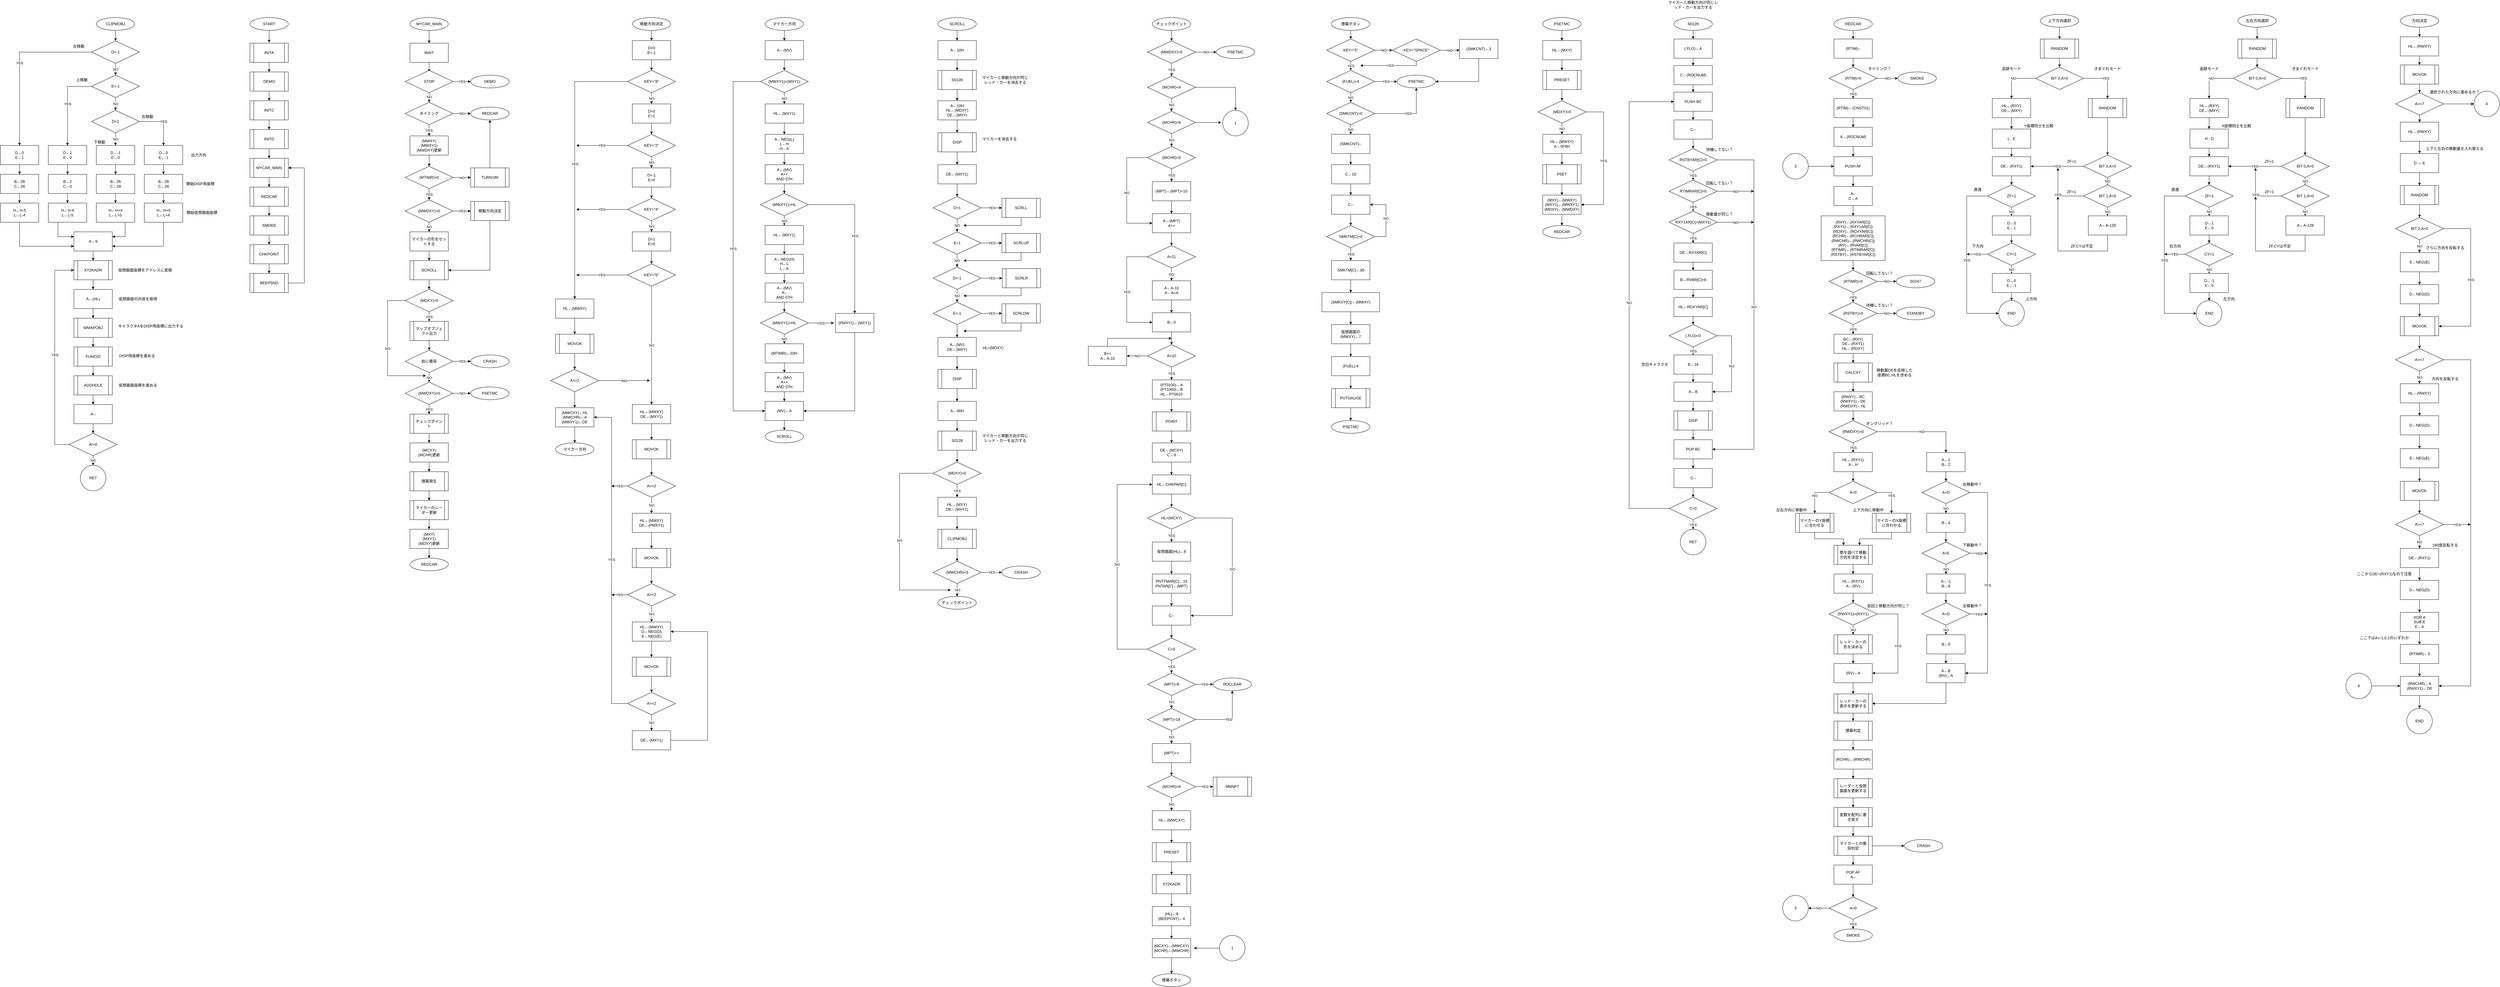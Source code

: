 <mxfile version="12.9.14" type="github">
  <diagram id="C5RBs43oDa-KdzZeNtuy" name="Page-1">
    <mxGraphModel dx="2572" dy="1893" grid="1" gridSize="10" guides="1" tooltips="1" connect="1" arrows="1" fold="1" page="0" pageScale="1" pageWidth="827" pageHeight="1169" math="0" shadow="0">
      <root>
        <mxCell id="WIyWlLk6GJQsqaUBKTNV-0" />
        <mxCell id="WIyWlLk6GJQsqaUBKTNV-1" parent="WIyWlLk6GJQsqaUBKTNV-0" />
        <mxCell id="nqtLHEjrHN-lKsNGVXzO-3" value="" style="edgeStyle=orthogonalEdgeStyle;rounded=0;orthogonalLoop=1;jettySize=auto;html=1;" parent="WIyWlLk6GJQsqaUBKTNV-1" edge="1">
          <mxGeometry relative="1" as="geometry">
            <mxPoint x="-170" y="-130" as="sourcePoint" />
            <mxPoint x="-170" y="-92" as="targetPoint" />
          </mxGeometry>
        </mxCell>
        <mxCell id="nqtLHEjrHN-lKsNGVXzO-8" value="" style="edgeStyle=orthogonalEdgeStyle;rounded=0;orthogonalLoop=1;jettySize=auto;html=1;" parent="WIyWlLk6GJQsqaUBKTNV-1" source="nqtLHEjrHN-lKsNGVXzO-5" target="nqtLHEjrHN-lKsNGVXzO-7" edge="1">
          <mxGeometry relative="1" as="geometry" />
        </mxCell>
        <mxCell id="nqtLHEjrHN-lKsNGVXzO-5" value="INITA" style="shape=process;whiteSpace=wrap;html=1;backgroundOutline=1;" parent="WIyWlLk6GJQsqaUBKTNV-1" vertex="1">
          <mxGeometry x="-230" y="-90" width="120" height="60" as="geometry" />
        </mxCell>
        <mxCell id="nqtLHEjrHN-lKsNGVXzO-6" value="START" style="ellipse;whiteSpace=wrap;html=1;" parent="WIyWlLk6GJQsqaUBKTNV-1" vertex="1">
          <mxGeometry x="-230" y="-170" width="120" height="40" as="geometry" />
        </mxCell>
        <mxCell id="nqtLHEjrHN-lKsNGVXzO-10" value="" style="edgeStyle=orthogonalEdgeStyle;rounded=0;orthogonalLoop=1;jettySize=auto;html=1;" parent="WIyWlLk6GJQsqaUBKTNV-1" source="nqtLHEjrHN-lKsNGVXzO-7" target="nqtLHEjrHN-lKsNGVXzO-9" edge="1">
          <mxGeometry relative="1" as="geometry" />
        </mxCell>
        <mxCell id="nqtLHEjrHN-lKsNGVXzO-7" value="DEMO" style="shape=process;whiteSpace=wrap;html=1;backgroundOutline=1;" parent="WIyWlLk6GJQsqaUBKTNV-1" vertex="1">
          <mxGeometry x="-230" width="120" height="60" as="geometry" />
        </mxCell>
        <mxCell id="nqtLHEjrHN-lKsNGVXzO-12" value="" style="edgeStyle=orthogonalEdgeStyle;rounded=0;orthogonalLoop=1;jettySize=auto;html=1;" parent="WIyWlLk6GJQsqaUBKTNV-1" source="nqtLHEjrHN-lKsNGVXzO-9" target="nqtLHEjrHN-lKsNGVXzO-11" edge="1">
          <mxGeometry relative="1" as="geometry" />
        </mxCell>
        <mxCell id="nqtLHEjrHN-lKsNGVXzO-9" value="INITC" style="shape=process;whiteSpace=wrap;html=1;backgroundOutline=1;" parent="WIyWlLk6GJQsqaUBKTNV-1" vertex="1">
          <mxGeometry x="-230" y="90" width="120" height="60" as="geometry" />
        </mxCell>
        <mxCell id="nqtLHEjrHN-lKsNGVXzO-14" value="" style="edgeStyle=orthogonalEdgeStyle;rounded=0;orthogonalLoop=1;jettySize=auto;html=1;" parent="WIyWlLk6GJQsqaUBKTNV-1" source="nqtLHEjrHN-lKsNGVXzO-11" target="nqtLHEjrHN-lKsNGVXzO-13" edge="1">
          <mxGeometry relative="1" as="geometry" />
        </mxCell>
        <mxCell id="nqtLHEjrHN-lKsNGVXzO-11" value="INITD" style="shape=process;whiteSpace=wrap;html=1;backgroundOutline=1;" parent="WIyWlLk6GJQsqaUBKTNV-1" vertex="1">
          <mxGeometry x="-230" y="180" width="120" height="60" as="geometry" />
        </mxCell>
        <mxCell id="nqtLHEjrHN-lKsNGVXzO-16" value="" style="edgeStyle=orthogonalEdgeStyle;rounded=0;orthogonalLoop=1;jettySize=auto;html=1;" parent="WIyWlLk6GJQsqaUBKTNV-1" source="nqtLHEjrHN-lKsNGVXzO-13" target="nqtLHEjrHN-lKsNGVXzO-15" edge="1">
          <mxGeometry relative="1" as="geometry" />
        </mxCell>
        <mxCell id="nqtLHEjrHN-lKsNGVXzO-13" value="MYCAR_MAIN" style="shape=process;whiteSpace=wrap;html=1;backgroundOutline=1;" parent="WIyWlLk6GJQsqaUBKTNV-1" vertex="1">
          <mxGeometry x="-230" y="270" width="120" height="60" as="geometry" />
        </mxCell>
        <mxCell id="nqtLHEjrHN-lKsNGVXzO-20" value="" style="edgeStyle=orthogonalEdgeStyle;rounded=0;orthogonalLoop=1;jettySize=auto;html=1;" parent="WIyWlLk6GJQsqaUBKTNV-1" source="nqtLHEjrHN-lKsNGVXzO-15" target="nqtLHEjrHN-lKsNGVXzO-17" edge="1">
          <mxGeometry relative="1" as="geometry" />
        </mxCell>
        <mxCell id="nqtLHEjrHN-lKsNGVXzO-15" value="REDCAR" style="shape=process;whiteSpace=wrap;html=1;backgroundOutline=1;" parent="WIyWlLk6GJQsqaUBKTNV-1" vertex="1">
          <mxGeometry x="-230" y="360" width="120" height="60" as="geometry" />
        </mxCell>
        <mxCell id="nqtLHEjrHN-lKsNGVXzO-22" value="" style="edgeStyle=orthogonalEdgeStyle;rounded=0;orthogonalLoop=1;jettySize=auto;html=1;" parent="WIyWlLk6GJQsqaUBKTNV-1" source="nqtLHEjrHN-lKsNGVXzO-17" target="nqtLHEjrHN-lKsNGVXzO-21" edge="1">
          <mxGeometry relative="1" as="geometry" />
        </mxCell>
        <mxCell id="nqtLHEjrHN-lKsNGVXzO-17" value="SMOKE" style="shape=process;whiteSpace=wrap;html=1;backgroundOutline=1;" parent="WIyWlLk6GJQsqaUBKTNV-1" vertex="1">
          <mxGeometry x="-230" y="450" width="120" height="60" as="geometry" />
        </mxCell>
        <mxCell id="nqtLHEjrHN-lKsNGVXzO-26" value="" style="edgeStyle=orthogonalEdgeStyle;rounded=0;orthogonalLoop=1;jettySize=auto;html=1;" parent="WIyWlLk6GJQsqaUBKTNV-1" source="nqtLHEjrHN-lKsNGVXzO-21" target="nqtLHEjrHN-lKsNGVXzO-25" edge="1">
          <mxGeometry relative="1" as="geometry" />
        </mxCell>
        <mxCell id="nqtLHEjrHN-lKsNGVXzO-21" value="CHKPOINT" style="shape=process;whiteSpace=wrap;html=1;backgroundOutline=1;" parent="WIyWlLk6GJQsqaUBKTNV-1" vertex="1">
          <mxGeometry x="-230" y="540" width="120" height="60" as="geometry" />
        </mxCell>
        <mxCell id="nqtLHEjrHN-lKsNGVXzO-48" value="" style="edgeStyle=orthogonalEdgeStyle;rounded=0;orthogonalLoop=1;jettySize=auto;html=1;entryX=1;entryY=0.5;entryDx=0;entryDy=0;" parent="WIyWlLk6GJQsqaUBKTNV-1" source="nqtLHEjrHN-lKsNGVXzO-25" target="nqtLHEjrHN-lKsNGVXzO-13" edge="1">
          <mxGeometry relative="1" as="geometry">
            <mxPoint x="-40" y="300" as="targetPoint" />
            <Array as="points">
              <mxPoint x="-60" y="660" />
              <mxPoint x="-60" y="300" />
            </Array>
          </mxGeometry>
        </mxCell>
        <mxCell id="nqtLHEjrHN-lKsNGVXzO-25" value="BEEPSND" style="shape=process;whiteSpace=wrap;html=1;backgroundOutline=1;" parent="WIyWlLk6GJQsqaUBKTNV-1" vertex="1">
          <mxGeometry x="-230" y="630" width="120" height="60" as="geometry" />
        </mxCell>
        <mxCell id="nqtLHEjrHN-lKsNGVXzO-42" value="" style="edgeStyle=orthogonalEdgeStyle;rounded=0;orthogonalLoop=1;jettySize=auto;html=1;" parent="WIyWlLk6GJQsqaUBKTNV-1" source="nqtLHEjrHN-lKsNGVXzO-33" target="nqtLHEjrHN-lKsNGVXzO-39" edge="1">
          <mxGeometry relative="1" as="geometry" />
        </mxCell>
        <mxCell id="nqtLHEjrHN-lKsNGVXzO-33" value="MYCAR_MAIN" style="ellipse;whiteSpace=wrap;html=1;" parent="WIyWlLk6GJQsqaUBKTNV-1" vertex="1">
          <mxGeometry x="270" y="-170" width="120" height="40" as="geometry" />
        </mxCell>
        <mxCell id="nqtLHEjrHN-lKsNGVXzO-41" value="" style="edgeStyle=orthogonalEdgeStyle;rounded=0;orthogonalLoop=1;jettySize=auto;html=1;" parent="WIyWlLk6GJQsqaUBKTNV-1" source="nqtLHEjrHN-lKsNGVXzO-39" edge="1">
          <mxGeometry relative="1" as="geometry">
            <mxPoint x="330.0" as="targetPoint" />
          </mxGeometry>
        </mxCell>
        <mxCell id="nqtLHEjrHN-lKsNGVXzO-39" value="WAIT" style="rounded=0;whiteSpace=wrap;html=1;" parent="WIyWlLk6GJQsqaUBKTNV-1" vertex="1">
          <mxGeometry x="270" y="-90" width="120" height="60" as="geometry" />
        </mxCell>
        <mxCell id="nqtLHEjrHN-lKsNGVXzO-46" value="NO" style="edgeStyle=orthogonalEdgeStyle;rounded=0;orthogonalLoop=1;jettySize=auto;html=1;" parent="WIyWlLk6GJQsqaUBKTNV-1" target="nqtLHEjrHN-lKsNGVXzO-43" edge="1">
          <mxGeometry relative="1" as="geometry">
            <mxPoint x="330.0" y="60" as="sourcePoint" />
          </mxGeometry>
        </mxCell>
        <mxCell id="nqtLHEjrHN-lKsNGVXzO-45" value="NO" style="edgeStyle=orthogonalEdgeStyle;rounded=0;orthogonalLoop=1;jettySize=auto;html=1;entryX=0;entryY=0.5;entryDx=0;entryDy=0;" parent="WIyWlLk6GJQsqaUBKTNV-1" source="nqtLHEjrHN-lKsNGVXzO-43" target="nqtLHEjrHN-lKsNGVXzO-52" edge="1">
          <mxGeometry relative="1" as="geometry">
            <mxPoint x="460" y="130" as="targetPoint" />
          </mxGeometry>
        </mxCell>
        <mxCell id="nqtLHEjrHN-lKsNGVXzO-50" value="YES" style="edgeStyle=orthogonalEdgeStyle;rounded=0;orthogonalLoop=1;jettySize=auto;html=1;" parent="WIyWlLk6GJQsqaUBKTNV-1" source="nqtLHEjrHN-lKsNGVXzO-43" edge="1">
          <mxGeometry relative="1" as="geometry">
            <mxPoint x="330" y="200" as="targetPoint" />
          </mxGeometry>
        </mxCell>
        <mxCell id="nqtLHEjrHN-lKsNGVXzO-43" value="タイミング" style="rhombus;whiteSpace=wrap;html=1;rounded=0;" parent="WIyWlLk6GJQsqaUBKTNV-1" vertex="1">
          <mxGeometry x="255" y="95" width="150" height="70" as="geometry" />
        </mxCell>
        <mxCell id="nqtLHEjrHN-lKsNGVXzO-54" value="" style="edgeStyle=orthogonalEdgeStyle;rounded=0;orthogonalLoop=1;jettySize=auto;html=1;" parent="WIyWlLk6GJQsqaUBKTNV-1" target="nqtLHEjrHN-lKsNGVXzO-51" edge="1">
          <mxGeometry relative="1" as="geometry">
            <mxPoint x="330" y="260" as="sourcePoint" />
          </mxGeometry>
        </mxCell>
        <mxCell id="nqtLHEjrHN-lKsNGVXzO-60" value="YES" style="edgeStyle=orthogonalEdgeStyle;rounded=0;orthogonalLoop=1;jettySize=auto;html=1;" parent="WIyWlLk6GJQsqaUBKTNV-1" source="nqtLHEjrHN-lKsNGVXzO-51" target="nqtLHEjrHN-lKsNGVXzO-59" edge="1">
          <mxGeometry relative="1" as="geometry" />
        </mxCell>
        <mxCell id="kZs2vMbf8O2eaN0qB7Vc-331" value="NO" style="edgeStyle=orthogonalEdgeStyle;rounded=0;orthogonalLoop=1;jettySize=auto;html=1;" edge="1" parent="WIyWlLk6GJQsqaUBKTNV-1" source="nqtLHEjrHN-lKsNGVXzO-51">
          <mxGeometry relative="1" as="geometry">
            <mxPoint x="460" y="330" as="targetPoint" />
          </mxGeometry>
        </mxCell>
        <mxCell id="nqtLHEjrHN-lKsNGVXzO-51" value="(MTIMR)=0" style="rhombus;whiteSpace=wrap;html=1;rounded=0;" parent="WIyWlLk6GJQsqaUBKTNV-1" vertex="1">
          <mxGeometry x="255" y="295" width="150" height="70" as="geometry" />
        </mxCell>
        <mxCell id="nqtLHEjrHN-lKsNGVXzO-52" value="REDCAR" style="ellipse;whiteSpace=wrap;html=1;rounded=0;" parent="WIyWlLk6GJQsqaUBKTNV-1" vertex="1">
          <mxGeometry x="460" y="110" width="120" height="40" as="geometry" />
        </mxCell>
        <mxCell id="nqtLHEjrHN-lKsNGVXzO-57" value="YES" style="edgeStyle=orthogonalEdgeStyle;rounded=0;orthogonalLoop=1;jettySize=auto;html=1;" parent="WIyWlLk6GJQsqaUBKTNV-1" source="nqtLHEjrHN-lKsNGVXzO-55" target="nqtLHEjrHN-lKsNGVXzO-56" edge="1">
          <mxGeometry relative="1" as="geometry" />
        </mxCell>
        <mxCell id="nqtLHEjrHN-lKsNGVXzO-55" value="STOP" style="rhombus;whiteSpace=wrap;html=1;rounded=0;gradientColor=none;" parent="WIyWlLk6GJQsqaUBKTNV-1" vertex="1">
          <mxGeometry x="255" y="-5" width="150" height="70" as="geometry" />
        </mxCell>
        <mxCell id="nqtLHEjrHN-lKsNGVXzO-56" value="DEMO" style="ellipse;whiteSpace=wrap;html=1;rounded=0;" parent="WIyWlLk6GJQsqaUBKTNV-1" vertex="1">
          <mxGeometry x="460" y="10" width="120" height="40" as="geometry" />
        </mxCell>
        <mxCell id="nqtLHEjrHN-lKsNGVXzO-62" value="NO" style="edgeStyle=orthogonalEdgeStyle;rounded=0;orthogonalLoop=1;jettySize=auto;html=1;" parent="WIyWlLk6GJQsqaUBKTNV-1" source="nqtLHEjrHN-lKsNGVXzO-59" target="nqtLHEjrHN-lKsNGVXzO-61" edge="1">
          <mxGeometry relative="1" as="geometry" />
        </mxCell>
        <mxCell id="nqtLHEjrHN-lKsNGVXzO-75" value="YES" style="edgeStyle=orthogonalEdgeStyle;rounded=0;orthogonalLoop=1;jettySize=auto;html=1;" parent="WIyWlLk6GJQsqaUBKTNV-1" source="nqtLHEjrHN-lKsNGVXzO-59" target="nqtLHEjrHN-lKsNGVXzO-74" edge="1">
          <mxGeometry relative="1" as="geometry" />
        </mxCell>
        <mxCell id="nqtLHEjrHN-lKsNGVXzO-59" value="(MWDXY)=0" style="rhombus;whiteSpace=wrap;html=1;rounded=0;" parent="WIyWlLk6GJQsqaUBKTNV-1" vertex="1">
          <mxGeometry x="255" y="400" width="150" height="70" as="geometry" />
        </mxCell>
        <mxCell id="nqtLHEjrHN-lKsNGVXzO-92" value="" style="edgeStyle=orthogonalEdgeStyle;rounded=0;orthogonalLoop=1;jettySize=auto;html=1;" parent="WIyWlLk6GJQsqaUBKTNV-1" source="nqtLHEjrHN-lKsNGVXzO-61" target="nqtLHEjrHN-lKsNGVXzO-87" edge="1">
          <mxGeometry relative="1" as="geometry" />
        </mxCell>
        <mxCell id="nqtLHEjrHN-lKsNGVXzO-61" value="マイカーの形をセットする" style="rounded=0;whiteSpace=wrap;html=1;" parent="WIyWlLk6GJQsqaUBKTNV-1" vertex="1">
          <mxGeometry x="270" y="500" width="120" height="60" as="geometry" />
        </mxCell>
        <mxCell id="nqtLHEjrHN-lKsNGVXzO-68" value="YES" style="edgeStyle=orthogonalEdgeStyle;rounded=0;orthogonalLoop=1;jettySize=auto;html=1;" parent="WIyWlLk6GJQsqaUBKTNV-1" source="nqtLHEjrHN-lKsNGVXzO-65" edge="1">
          <mxGeometry relative="1" as="geometry">
            <mxPoint x="330.0" y="780" as="targetPoint" />
          </mxGeometry>
        </mxCell>
        <mxCell id="nqtLHEjrHN-lKsNGVXzO-81" value="NO" style="edgeStyle=orthogonalEdgeStyle;rounded=0;orthogonalLoop=1;jettySize=auto;html=1;" parent="WIyWlLk6GJQsqaUBKTNV-1" source="nqtLHEjrHN-lKsNGVXzO-65" edge="1">
          <mxGeometry relative="1" as="geometry">
            <mxPoint x="320" y="950" as="targetPoint" />
            <Array as="points">
              <mxPoint x="200" y="715" />
              <mxPoint x="200" y="950" />
            </Array>
          </mxGeometry>
        </mxCell>
        <mxCell id="nqtLHEjrHN-lKsNGVXzO-65" value="(MDXY)=0" style="rhombus;whiteSpace=wrap;html=1;rounded=0;" parent="WIyWlLk6GJQsqaUBKTNV-1" vertex="1">
          <mxGeometry x="255" y="680" width="150" height="70" as="geometry" />
        </mxCell>
        <mxCell id="nqtLHEjrHN-lKsNGVXzO-71" value="" style="edgeStyle=orthogonalEdgeStyle;rounded=0;orthogonalLoop=1;jettySize=auto;html=1;" parent="WIyWlLk6GJQsqaUBKTNV-1" target="nqtLHEjrHN-lKsNGVXzO-70" edge="1">
          <mxGeometry relative="1" as="geometry">
            <mxPoint x="330.0" y="840" as="sourcePoint" />
          </mxGeometry>
        </mxCell>
        <mxCell id="nqtLHEjrHN-lKsNGVXzO-73" value="&lt;div&gt;YES&lt;/div&gt;" style="edgeStyle=orthogonalEdgeStyle;rounded=0;orthogonalLoop=1;jettySize=auto;html=1;" parent="WIyWlLk6GJQsqaUBKTNV-1" source="nqtLHEjrHN-lKsNGVXzO-70" target="nqtLHEjrHN-lKsNGVXzO-72" edge="1">
          <mxGeometry relative="1" as="geometry" />
        </mxCell>
        <mxCell id="nqtLHEjrHN-lKsNGVXzO-79" value="NO" style="edgeStyle=orthogonalEdgeStyle;rounded=0;orthogonalLoop=1;jettySize=auto;html=1;" parent="WIyWlLk6GJQsqaUBKTNV-1" source="nqtLHEjrHN-lKsNGVXzO-70" edge="1">
          <mxGeometry relative="1" as="geometry">
            <mxPoint x="330.0" y="970" as="targetPoint" />
          </mxGeometry>
        </mxCell>
        <mxCell id="nqtLHEjrHN-lKsNGVXzO-70" value="岩に衝突" style="rhombus;whiteSpace=wrap;html=1;rounded=0;" parent="WIyWlLk6GJQsqaUBKTNV-1" vertex="1">
          <mxGeometry x="255" y="870" width="150" height="70" as="geometry" />
        </mxCell>
        <mxCell id="nqtLHEjrHN-lKsNGVXzO-72" value="CRASH" style="ellipse;whiteSpace=wrap;html=1;rounded=0;" parent="WIyWlLk6GJQsqaUBKTNV-1" vertex="1">
          <mxGeometry x="460" y="885" width="120" height="40" as="geometry" />
        </mxCell>
        <mxCell id="nqtLHEjrHN-lKsNGVXzO-77" value="" style="edgeStyle=orthogonalEdgeStyle;rounded=0;orthogonalLoop=1;jettySize=auto;html=1;entryX=1;entryY=0.5;entryDx=0;entryDy=0;" parent="WIyWlLk6GJQsqaUBKTNV-1" source="nqtLHEjrHN-lKsNGVXzO-74" target="nqtLHEjrHN-lKsNGVXzO-87" edge="1">
          <mxGeometry relative="1" as="geometry">
            <mxPoint x="390.0" y="630" as="targetPoint" />
            <Array as="points">
              <mxPoint x="520" y="620" />
            </Array>
          </mxGeometry>
        </mxCell>
        <mxCell id="nqtLHEjrHN-lKsNGVXzO-74" value="移動方向決定" style="shape=process;whiteSpace=wrap;html=1;backgroundOutline=1;rounded=0;" parent="WIyWlLk6GJQsqaUBKTNV-1" vertex="1">
          <mxGeometry x="460" y="405" width="120" height="60" as="geometry" />
        </mxCell>
        <mxCell id="nqtLHEjrHN-lKsNGVXzO-84" value="NO" style="edgeStyle=orthogonalEdgeStyle;rounded=0;orthogonalLoop=1;jettySize=auto;html=1;" parent="WIyWlLk6GJQsqaUBKTNV-1" source="nqtLHEjrHN-lKsNGVXzO-82" target="nqtLHEjrHN-lKsNGVXzO-83" edge="1">
          <mxGeometry relative="1" as="geometry" />
        </mxCell>
        <mxCell id="nqtLHEjrHN-lKsNGVXzO-86" value="YES" style="edgeStyle=orthogonalEdgeStyle;rounded=0;orthogonalLoop=1;jettySize=auto;html=1;" parent="WIyWlLk6GJQsqaUBKTNV-1" source="nqtLHEjrHN-lKsNGVXzO-82" target="nqtLHEjrHN-lKsNGVXzO-85" edge="1">
          <mxGeometry relative="1" as="geometry" />
        </mxCell>
        <mxCell id="nqtLHEjrHN-lKsNGVXzO-82" value="(MWDXY)=0" style="rhombus;whiteSpace=wrap;html=1;rounded=0;" parent="WIyWlLk6GJQsqaUBKTNV-1" vertex="1">
          <mxGeometry x="255" y="970" width="150" height="70" as="geometry" />
        </mxCell>
        <mxCell id="nqtLHEjrHN-lKsNGVXzO-83" value="PSETMC" style="ellipse;whiteSpace=wrap;html=1;rounded=0;" parent="WIyWlLk6GJQsqaUBKTNV-1" vertex="1">
          <mxGeometry x="460" y="985" width="120" height="40" as="geometry" />
        </mxCell>
        <mxCell id="kZs2vMbf8O2eaN0qB7Vc-2" value="" style="edgeStyle=orthogonalEdgeStyle;rounded=0;orthogonalLoop=1;jettySize=auto;html=1;" edge="1" parent="WIyWlLk6GJQsqaUBKTNV-1" source="nqtLHEjrHN-lKsNGVXzO-85" target="kZs2vMbf8O2eaN0qB7Vc-1">
          <mxGeometry relative="1" as="geometry" />
        </mxCell>
        <mxCell id="nqtLHEjrHN-lKsNGVXzO-85" value="チェックポイント" style="shape=process;whiteSpace=wrap;html=1;backgroundOutline=1;rounded=0;" parent="WIyWlLk6GJQsqaUBKTNV-1" vertex="1">
          <mxGeometry x="270" y="1070" width="120" height="60" as="geometry" />
        </mxCell>
        <mxCell id="nqtLHEjrHN-lKsNGVXzO-91" value="" style="edgeStyle=orthogonalEdgeStyle;rounded=0;orthogonalLoop=1;jettySize=auto;html=1;" parent="WIyWlLk6GJQsqaUBKTNV-1" source="nqtLHEjrHN-lKsNGVXzO-87" target="nqtLHEjrHN-lKsNGVXzO-65" edge="1">
          <mxGeometry relative="1" as="geometry" />
        </mxCell>
        <mxCell id="nqtLHEjrHN-lKsNGVXzO-87" value="SCROLL" style="shape=process;whiteSpace=wrap;html=1;backgroundOutline=1;rounded=0;" parent="WIyWlLk6GJQsqaUBKTNV-1" vertex="1">
          <mxGeometry x="270" y="590" width="120" height="60" as="geometry" />
        </mxCell>
        <mxCell id="nqtLHEjrHN-lKsNGVXzO-93" value="マップオブジェクト出力" style="shape=process;whiteSpace=wrap;html=1;backgroundOutline=1;rounded=0;" parent="WIyWlLk6GJQsqaUBKTNV-1" vertex="1">
          <mxGeometry x="270" y="780" width="120" height="60" as="geometry" />
        </mxCell>
        <mxCell id="kZs2vMbf8O2eaN0qB7Vc-4" value="" style="edgeStyle=orthogonalEdgeStyle;rounded=0;orthogonalLoop=1;jettySize=auto;html=1;" edge="1" parent="WIyWlLk6GJQsqaUBKTNV-1" source="kZs2vMbf8O2eaN0qB7Vc-1" target="kZs2vMbf8O2eaN0qB7Vc-3">
          <mxGeometry relative="1" as="geometry" />
        </mxCell>
        <mxCell id="kZs2vMbf8O2eaN0qB7Vc-1" value="&lt;div&gt;(MCXY)&lt;/div&gt;&lt;div&gt;(MCHR)更新&lt;br&gt;&lt;/div&gt;" style="rounded=0;whiteSpace=wrap;html=1;gradientColor=none;" vertex="1" parent="WIyWlLk6GJQsqaUBKTNV-1">
          <mxGeometry x="270" y="1160" width="120" height="60" as="geometry" />
        </mxCell>
        <mxCell id="kZs2vMbf8O2eaN0qB7Vc-7" value="" style="edgeStyle=orthogonalEdgeStyle;rounded=0;orthogonalLoop=1;jettySize=auto;html=1;" edge="1" parent="WIyWlLk6GJQsqaUBKTNV-1" source="kZs2vMbf8O2eaN0qB7Vc-3" target="kZs2vMbf8O2eaN0qB7Vc-6">
          <mxGeometry relative="1" as="geometry" />
        </mxCell>
        <mxCell id="kZs2vMbf8O2eaN0qB7Vc-3" value="煙幕発生" style="shape=process;whiteSpace=wrap;html=1;backgroundOutline=1;gradientColor=none;" vertex="1" parent="WIyWlLk6GJQsqaUBKTNV-1">
          <mxGeometry x="270" y="1250" width="120" height="60" as="geometry" />
        </mxCell>
        <mxCell id="kZs2vMbf8O2eaN0qB7Vc-9" value="" style="edgeStyle=orthogonalEdgeStyle;rounded=0;orthogonalLoop=1;jettySize=auto;html=1;" edge="1" parent="WIyWlLk6GJQsqaUBKTNV-1" source="kZs2vMbf8O2eaN0qB7Vc-6" target="kZs2vMbf8O2eaN0qB7Vc-8">
          <mxGeometry relative="1" as="geometry" />
        </mxCell>
        <mxCell id="kZs2vMbf8O2eaN0qB7Vc-6" value="マイカーのレーダー更新" style="shape=process;whiteSpace=wrap;html=1;backgroundOutline=1;gradientColor=none;" vertex="1" parent="WIyWlLk6GJQsqaUBKTNV-1">
          <mxGeometry x="270" y="1340" width="120" height="60" as="geometry" />
        </mxCell>
        <mxCell id="kZs2vMbf8O2eaN0qB7Vc-16" value="" style="edgeStyle=orthogonalEdgeStyle;rounded=0;orthogonalLoop=1;jettySize=auto;html=1;" edge="1" parent="WIyWlLk6GJQsqaUBKTNV-1" source="kZs2vMbf8O2eaN0qB7Vc-8">
          <mxGeometry relative="1" as="geometry">
            <mxPoint x="330" y="1520" as="targetPoint" />
          </mxGeometry>
        </mxCell>
        <mxCell id="kZs2vMbf8O2eaN0qB7Vc-8" value="&lt;div&gt;(MXY)&lt;/div&gt;&lt;div&gt;(MXY1)&lt;/div&gt;&lt;div&gt;(MDXY)更新&lt;/div&gt;" style="rounded=0;whiteSpace=wrap;html=1;gradientColor=none;" vertex="1" parent="WIyWlLk6GJQsqaUBKTNV-1">
          <mxGeometry x="270" y="1430" width="120" height="60" as="geometry" />
        </mxCell>
        <mxCell id="kZs2vMbf8O2eaN0qB7Vc-10" value="REDCAR" style="ellipse;whiteSpace=wrap;html=1;rounded=0;" vertex="1" parent="WIyWlLk6GJQsqaUBKTNV-1">
          <mxGeometry x="270" y="1520" width="120" height="40" as="geometry" />
        </mxCell>
        <mxCell id="kZs2vMbf8O2eaN0qB7Vc-18" value="&lt;div&gt;(MWXY)&lt;/div&gt;&lt;div&gt;(MWXY1)&lt;/div&gt;&lt;div&gt;(MWDXY)更新&lt;/div&gt;" style="rounded=0;whiteSpace=wrap;html=1;gradientColor=none;" vertex="1" parent="WIyWlLk6GJQsqaUBKTNV-1">
          <mxGeometry x="270" y="200" width="120" height="60" as="geometry" />
        </mxCell>
        <mxCell id="kZs2vMbf8O2eaN0qB7Vc-21" value="" style="edgeStyle=orthogonalEdgeStyle;rounded=0;orthogonalLoop=1;jettySize=auto;html=1;" edge="1" parent="WIyWlLk6GJQsqaUBKTNV-1" source="kZs2vMbf8O2eaN0qB7Vc-19" target="kZs2vMbf8O2eaN0qB7Vc-20">
          <mxGeometry relative="1" as="geometry" />
        </mxCell>
        <mxCell id="kZs2vMbf8O2eaN0qB7Vc-19" value="移動方向決定" style="ellipse;whiteSpace=wrap;html=1;" vertex="1" parent="WIyWlLk6GJQsqaUBKTNV-1">
          <mxGeometry x="965" y="-170" width="120" height="40" as="geometry" />
        </mxCell>
        <mxCell id="kZs2vMbf8O2eaN0qB7Vc-23" value="" style="edgeStyle=orthogonalEdgeStyle;rounded=0;orthogonalLoop=1;jettySize=auto;html=1;" edge="1" parent="WIyWlLk6GJQsqaUBKTNV-1" source="kZs2vMbf8O2eaN0qB7Vc-20" target="kZs2vMbf8O2eaN0qB7Vc-22">
          <mxGeometry relative="1" as="geometry" />
        </mxCell>
        <mxCell id="kZs2vMbf8O2eaN0qB7Vc-20" value="&lt;div&gt;D=0&lt;/div&gt;&lt;div&gt;E=-1&lt;br&gt;&lt;/div&gt;" style="rounded=0;whiteSpace=wrap;html=1;gradientColor=none;" vertex="1" parent="WIyWlLk6GJQsqaUBKTNV-1">
          <mxGeometry x="965" y="-98" width="120" height="60" as="geometry" />
        </mxCell>
        <mxCell id="kZs2vMbf8O2eaN0qB7Vc-25" value="NO" style="edgeStyle=orthogonalEdgeStyle;rounded=0;orthogonalLoop=1;jettySize=auto;html=1;" edge="1" parent="WIyWlLk6GJQsqaUBKTNV-1" source="kZs2vMbf8O2eaN0qB7Vc-22" target="kZs2vMbf8O2eaN0qB7Vc-24">
          <mxGeometry relative="1" as="geometry" />
        </mxCell>
        <mxCell id="kZs2vMbf8O2eaN0qB7Vc-40" value="YES" style="edgeStyle=orthogonalEdgeStyle;rounded=0;orthogonalLoop=1;jettySize=auto;html=1;entryX=0.5;entryY=0;entryDx=0;entryDy=0;" edge="1" parent="WIyWlLk6GJQsqaUBKTNV-1" source="kZs2vMbf8O2eaN0qB7Vc-22" target="kZs2vMbf8O2eaN0qB7Vc-36">
          <mxGeometry relative="1" as="geometry">
            <mxPoint x="885" y="730" as="targetPoint" />
            <Array as="points">
              <mxPoint x="785" y="30" />
            </Array>
          </mxGeometry>
        </mxCell>
        <mxCell id="kZs2vMbf8O2eaN0qB7Vc-22" value="KEY=&quot;8&quot;" style="rhombus;whiteSpace=wrap;html=1;rounded=0;gradientColor=none;" vertex="1" parent="WIyWlLk6GJQsqaUBKTNV-1">
          <mxGeometry x="950" y="-5" width="150" height="70" as="geometry" />
        </mxCell>
        <mxCell id="kZs2vMbf8O2eaN0qB7Vc-27" value="" style="edgeStyle=orthogonalEdgeStyle;rounded=0;orthogonalLoop=1;jettySize=auto;html=1;" edge="1" parent="WIyWlLk6GJQsqaUBKTNV-1" source="kZs2vMbf8O2eaN0qB7Vc-24" target="kZs2vMbf8O2eaN0qB7Vc-26">
          <mxGeometry relative="1" as="geometry" />
        </mxCell>
        <mxCell id="kZs2vMbf8O2eaN0qB7Vc-24" value="&lt;div&gt;D=0&lt;/div&gt;&lt;div&gt;E=1&lt;br&gt;&lt;/div&gt;" style="rounded=0;whiteSpace=wrap;html=1;gradientColor=none;" vertex="1" parent="WIyWlLk6GJQsqaUBKTNV-1">
          <mxGeometry x="965" y="100" width="120" height="60" as="geometry" />
        </mxCell>
        <mxCell id="kZs2vMbf8O2eaN0qB7Vc-29" value="NO" style="edgeStyle=orthogonalEdgeStyle;rounded=0;orthogonalLoop=1;jettySize=auto;html=1;" edge="1" parent="WIyWlLk6GJQsqaUBKTNV-1" source="kZs2vMbf8O2eaN0qB7Vc-26" target="kZs2vMbf8O2eaN0qB7Vc-28">
          <mxGeometry relative="1" as="geometry" />
        </mxCell>
        <mxCell id="kZs2vMbf8O2eaN0qB7Vc-41" value="YES" style="edgeStyle=orthogonalEdgeStyle;rounded=0;orthogonalLoop=1;jettySize=auto;html=1;" edge="1" parent="WIyWlLk6GJQsqaUBKTNV-1" source="kZs2vMbf8O2eaN0qB7Vc-26">
          <mxGeometry relative="1" as="geometry">
            <mxPoint x="790" y="230" as="targetPoint" />
          </mxGeometry>
        </mxCell>
        <mxCell id="kZs2vMbf8O2eaN0qB7Vc-26" value="KEY=&quot;2&quot;" style="rhombus;whiteSpace=wrap;html=1;rounded=0;gradientColor=none;" vertex="1" parent="WIyWlLk6GJQsqaUBKTNV-1">
          <mxGeometry x="950" y="195" width="150" height="70" as="geometry" />
        </mxCell>
        <mxCell id="kZs2vMbf8O2eaN0qB7Vc-31" value="" style="edgeStyle=orthogonalEdgeStyle;rounded=0;orthogonalLoop=1;jettySize=auto;html=1;" edge="1" parent="WIyWlLk6GJQsqaUBKTNV-1" source="kZs2vMbf8O2eaN0qB7Vc-28" target="kZs2vMbf8O2eaN0qB7Vc-30">
          <mxGeometry relative="1" as="geometry" />
        </mxCell>
        <mxCell id="kZs2vMbf8O2eaN0qB7Vc-28" value="&lt;div&gt;D=-1&lt;/div&gt;&lt;div&gt;E=0&lt;br&gt;&lt;/div&gt;" style="rounded=0;whiteSpace=wrap;html=1;gradientColor=none;" vertex="1" parent="WIyWlLk6GJQsqaUBKTNV-1">
          <mxGeometry x="965" y="300" width="120" height="60" as="geometry" />
        </mxCell>
        <mxCell id="kZs2vMbf8O2eaN0qB7Vc-33" value="NO" style="edgeStyle=orthogonalEdgeStyle;rounded=0;orthogonalLoop=1;jettySize=auto;html=1;" edge="1" parent="WIyWlLk6GJQsqaUBKTNV-1" source="kZs2vMbf8O2eaN0qB7Vc-30" target="kZs2vMbf8O2eaN0qB7Vc-32">
          <mxGeometry relative="1" as="geometry" />
        </mxCell>
        <mxCell id="kZs2vMbf8O2eaN0qB7Vc-42" value="YES" style="edgeStyle=orthogonalEdgeStyle;rounded=0;orthogonalLoop=1;jettySize=auto;html=1;" edge="1" parent="WIyWlLk6GJQsqaUBKTNV-1" source="kZs2vMbf8O2eaN0qB7Vc-30">
          <mxGeometry relative="1" as="geometry">
            <mxPoint x="790" y="430" as="targetPoint" />
          </mxGeometry>
        </mxCell>
        <mxCell id="kZs2vMbf8O2eaN0qB7Vc-30" value="KEY=&quot;4&quot;" style="rhombus;whiteSpace=wrap;html=1;rounded=0;gradientColor=none;" vertex="1" parent="WIyWlLk6GJQsqaUBKTNV-1">
          <mxGeometry x="950" y="395" width="150" height="70" as="geometry" />
        </mxCell>
        <mxCell id="kZs2vMbf8O2eaN0qB7Vc-35" value="" style="edgeStyle=orthogonalEdgeStyle;rounded=0;orthogonalLoop=1;jettySize=auto;html=1;" edge="1" parent="WIyWlLk6GJQsqaUBKTNV-1" source="kZs2vMbf8O2eaN0qB7Vc-32" target="kZs2vMbf8O2eaN0qB7Vc-34">
          <mxGeometry relative="1" as="geometry" />
        </mxCell>
        <mxCell id="kZs2vMbf8O2eaN0qB7Vc-32" value="&lt;div&gt;D=1&lt;/div&gt;&lt;div&gt;E=0&lt;br&gt;&lt;/div&gt;" style="rounded=0;whiteSpace=wrap;html=1;gradientColor=none;" vertex="1" parent="WIyWlLk6GJQsqaUBKTNV-1">
          <mxGeometry x="965" y="500" width="120" height="60" as="geometry" />
        </mxCell>
        <mxCell id="kZs2vMbf8O2eaN0qB7Vc-53" value="NO" style="edgeStyle=orthogonalEdgeStyle;rounded=0;orthogonalLoop=1;jettySize=auto;html=1;" edge="1" parent="WIyWlLk6GJQsqaUBKTNV-1" source="kZs2vMbf8O2eaN0qB7Vc-34" target="kZs2vMbf8O2eaN0qB7Vc-48">
          <mxGeometry relative="1" as="geometry" />
        </mxCell>
        <mxCell id="kZs2vMbf8O2eaN0qB7Vc-58" value="YES" style="edgeStyle=orthogonalEdgeStyle;rounded=0;orthogonalLoop=1;jettySize=auto;html=1;" edge="1" parent="WIyWlLk6GJQsqaUBKTNV-1" source="kZs2vMbf8O2eaN0qB7Vc-34">
          <mxGeometry relative="1" as="geometry">
            <mxPoint x="790" y="635" as="targetPoint" />
          </mxGeometry>
        </mxCell>
        <mxCell id="kZs2vMbf8O2eaN0qB7Vc-34" value="KEY=&quot;6&quot;" style="rhombus;whiteSpace=wrap;html=1;rounded=0;gradientColor=none;" vertex="1" parent="WIyWlLk6GJQsqaUBKTNV-1">
          <mxGeometry x="950" y="600" width="150" height="70" as="geometry" />
        </mxCell>
        <mxCell id="kZs2vMbf8O2eaN0qB7Vc-45" value="" style="edgeStyle=orthogonalEdgeStyle;rounded=0;orthogonalLoop=1;jettySize=auto;html=1;exitX=0.5;exitY=1;exitDx=0;exitDy=0;" edge="1" parent="WIyWlLk6GJQsqaUBKTNV-1" source="kZs2vMbf8O2eaN0qB7Vc-36" target="kZs2vMbf8O2eaN0qB7Vc-44">
          <mxGeometry relative="1" as="geometry">
            <mxPoint x="815" y="970" as="sourcePoint" />
          </mxGeometry>
        </mxCell>
        <mxCell id="kZs2vMbf8O2eaN0qB7Vc-36" value="HL←(MWXY)" style="rounded=0;whiteSpace=wrap;html=1;gradientColor=none;" vertex="1" parent="WIyWlLk6GJQsqaUBKTNV-1">
          <mxGeometry x="725" y="710" width="120" height="60" as="geometry" />
        </mxCell>
        <mxCell id="kZs2vMbf8O2eaN0qB7Vc-47" value="" style="edgeStyle=orthogonalEdgeStyle;rounded=0;orthogonalLoop=1;jettySize=auto;html=1;" edge="1" parent="WIyWlLk6GJQsqaUBKTNV-1" source="kZs2vMbf8O2eaN0qB7Vc-44" target="kZs2vMbf8O2eaN0qB7Vc-46">
          <mxGeometry relative="1" as="geometry" />
        </mxCell>
        <mxCell id="kZs2vMbf8O2eaN0qB7Vc-44" value="MOVOK" style="shape=process;whiteSpace=wrap;html=1;backgroundOutline=1;gradientColor=none;" vertex="1" parent="WIyWlLk6GJQsqaUBKTNV-1">
          <mxGeometry x="725" y="820" width="120" height="60" as="geometry" />
        </mxCell>
        <mxCell id="kZs2vMbf8O2eaN0qB7Vc-76" value="NO" style="edgeStyle=orthogonalEdgeStyle;rounded=0;orthogonalLoop=1;jettySize=auto;html=1;" edge="1" parent="WIyWlLk6GJQsqaUBKTNV-1" source="kZs2vMbf8O2eaN0qB7Vc-46">
          <mxGeometry relative="1" as="geometry">
            <mxPoint x="1020" y="965" as="targetPoint" />
          </mxGeometry>
        </mxCell>
        <mxCell id="kZs2vMbf8O2eaN0qB7Vc-78" value="" style="edgeStyle=orthogonalEdgeStyle;rounded=0;orthogonalLoop=1;jettySize=auto;html=1;" edge="1" parent="WIyWlLk6GJQsqaUBKTNV-1" source="kZs2vMbf8O2eaN0qB7Vc-46" target="kZs2vMbf8O2eaN0qB7Vc-77">
          <mxGeometry relative="1" as="geometry" />
        </mxCell>
        <mxCell id="kZs2vMbf8O2eaN0qB7Vc-46" value="A&amp;gt;=2" style="rhombus;whiteSpace=wrap;html=1;rounded=0;gradientColor=none;" vertex="1" parent="WIyWlLk6GJQsqaUBKTNV-1">
          <mxGeometry x="710" y="930" width="150" height="70" as="geometry" />
        </mxCell>
        <mxCell id="kZs2vMbf8O2eaN0qB7Vc-52" value="" style="edgeStyle=orthogonalEdgeStyle;rounded=0;orthogonalLoop=1;jettySize=auto;html=1;" edge="1" parent="WIyWlLk6GJQsqaUBKTNV-1" source="kZs2vMbf8O2eaN0qB7Vc-48" target="kZs2vMbf8O2eaN0qB7Vc-51">
          <mxGeometry relative="1" as="geometry" />
        </mxCell>
        <mxCell id="kZs2vMbf8O2eaN0qB7Vc-48" value="&lt;div&gt;HL←(MWXY)&lt;/div&gt;&lt;div&gt;DE←(MXY1)&lt;br&gt;&lt;/div&gt;" style="rounded=0;whiteSpace=wrap;html=1;gradientColor=none;" vertex="1" parent="WIyWlLk6GJQsqaUBKTNV-1">
          <mxGeometry x="965" y="1040" width="120" height="60" as="geometry" />
        </mxCell>
        <mxCell id="kZs2vMbf8O2eaN0qB7Vc-55" value="" style="edgeStyle=orthogonalEdgeStyle;rounded=0;orthogonalLoop=1;jettySize=auto;html=1;" edge="1" parent="WIyWlLk6GJQsqaUBKTNV-1" source="kZs2vMbf8O2eaN0qB7Vc-51" target="kZs2vMbf8O2eaN0qB7Vc-54">
          <mxGeometry relative="1" as="geometry" />
        </mxCell>
        <mxCell id="kZs2vMbf8O2eaN0qB7Vc-51" value="MOVOK" style="shape=process;whiteSpace=wrap;html=1;backgroundOutline=1;gradientColor=none;" vertex="1" parent="WIyWlLk6GJQsqaUBKTNV-1">
          <mxGeometry x="965" y="1150" width="120" height="60" as="geometry" />
        </mxCell>
        <mxCell id="kZs2vMbf8O2eaN0qB7Vc-61" value="NO" style="edgeStyle=orthogonalEdgeStyle;rounded=0;orthogonalLoop=1;jettySize=auto;html=1;" edge="1" parent="WIyWlLk6GJQsqaUBKTNV-1" source="kZs2vMbf8O2eaN0qB7Vc-54" target="kZs2vMbf8O2eaN0qB7Vc-59">
          <mxGeometry relative="1" as="geometry" />
        </mxCell>
        <mxCell id="kZs2vMbf8O2eaN0qB7Vc-81" value="YES" style="edgeStyle=orthogonalEdgeStyle;rounded=0;orthogonalLoop=1;jettySize=auto;html=1;exitX=0;exitY=0.5;exitDx=0;exitDy=0;" edge="1" parent="WIyWlLk6GJQsqaUBKTNV-1" source="kZs2vMbf8O2eaN0qB7Vc-54">
          <mxGeometry relative="1" as="geometry">
            <mxPoint x="900" y="1295" as="targetPoint" />
          </mxGeometry>
        </mxCell>
        <mxCell id="kZs2vMbf8O2eaN0qB7Vc-54" value="A&amp;gt;=2" style="rhombus;whiteSpace=wrap;html=1;rounded=0;gradientColor=none;" vertex="1" parent="WIyWlLk6GJQsqaUBKTNV-1">
          <mxGeometry x="950" y="1260" width="150" height="70" as="geometry" />
        </mxCell>
        <mxCell id="kZs2vMbf8O2eaN0qB7Vc-62" value="" style="edgeStyle=orthogonalEdgeStyle;rounded=0;orthogonalLoop=1;jettySize=auto;html=1;" edge="1" parent="WIyWlLk6GJQsqaUBKTNV-1" source="kZs2vMbf8O2eaN0qB7Vc-59" target="kZs2vMbf8O2eaN0qB7Vc-60">
          <mxGeometry relative="1" as="geometry" />
        </mxCell>
        <mxCell id="kZs2vMbf8O2eaN0qB7Vc-59" value="&lt;div&gt;HL←(MWXY)&lt;/div&gt;&lt;div&gt;DE←(PMXY1)&lt;br&gt;&lt;/div&gt;" style="rounded=0;whiteSpace=wrap;html=1;gradientColor=none;" vertex="1" parent="WIyWlLk6GJQsqaUBKTNV-1">
          <mxGeometry x="965" y="1380" width="120" height="60" as="geometry" />
        </mxCell>
        <mxCell id="kZs2vMbf8O2eaN0qB7Vc-64" value="" style="edgeStyle=orthogonalEdgeStyle;rounded=0;orthogonalLoop=1;jettySize=auto;html=1;" edge="1" parent="WIyWlLk6GJQsqaUBKTNV-1" source="kZs2vMbf8O2eaN0qB7Vc-60" target="kZs2vMbf8O2eaN0qB7Vc-63">
          <mxGeometry relative="1" as="geometry" />
        </mxCell>
        <mxCell id="kZs2vMbf8O2eaN0qB7Vc-60" value="MOVOK" style="shape=process;whiteSpace=wrap;html=1;backgroundOutline=1;gradientColor=none;" vertex="1" parent="WIyWlLk6GJQsqaUBKTNV-1">
          <mxGeometry x="965" y="1490" width="120" height="60" as="geometry" />
        </mxCell>
        <mxCell id="kZs2vMbf8O2eaN0qB7Vc-66" value="NO" style="edgeStyle=orthogonalEdgeStyle;rounded=0;orthogonalLoop=1;jettySize=auto;html=1;" edge="1" parent="WIyWlLk6GJQsqaUBKTNV-1" source="kZs2vMbf8O2eaN0qB7Vc-63" target="kZs2vMbf8O2eaN0qB7Vc-65">
          <mxGeometry relative="1" as="geometry" />
        </mxCell>
        <mxCell id="kZs2vMbf8O2eaN0qB7Vc-82" value="YES" style="edgeStyle=orthogonalEdgeStyle;rounded=0;orthogonalLoop=1;jettySize=auto;html=1;exitX=0;exitY=0.5;exitDx=0;exitDy=0;" edge="1" parent="WIyWlLk6GJQsqaUBKTNV-1" source="kZs2vMbf8O2eaN0qB7Vc-63">
          <mxGeometry relative="1" as="geometry">
            <mxPoint x="900" y="1635" as="targetPoint" />
          </mxGeometry>
        </mxCell>
        <mxCell id="kZs2vMbf8O2eaN0qB7Vc-63" value="A&amp;gt;=2" style="rhombus;whiteSpace=wrap;html=1;rounded=0;gradientColor=none;" vertex="1" parent="WIyWlLk6GJQsqaUBKTNV-1">
          <mxGeometry x="950" y="1600" width="150" height="70" as="geometry" />
        </mxCell>
        <mxCell id="kZs2vMbf8O2eaN0qB7Vc-68" value="" style="edgeStyle=orthogonalEdgeStyle;rounded=0;orthogonalLoop=1;jettySize=auto;html=1;" edge="1" parent="WIyWlLk6GJQsqaUBKTNV-1" source="kZs2vMbf8O2eaN0qB7Vc-65" target="kZs2vMbf8O2eaN0qB7Vc-67">
          <mxGeometry relative="1" as="geometry" />
        </mxCell>
        <mxCell id="kZs2vMbf8O2eaN0qB7Vc-65" value="&lt;div&gt;HL←(MWXY)&lt;/div&gt;&lt;div&gt;D←NEG(D)&lt;/div&gt;&lt;div&gt;E←NEG(E)&lt;br&gt;&lt;/div&gt;" style="rounded=0;whiteSpace=wrap;html=1;gradientColor=none;" vertex="1" parent="WIyWlLk6GJQsqaUBKTNV-1">
          <mxGeometry x="965" y="1720" width="120" height="60" as="geometry" />
        </mxCell>
        <mxCell id="kZs2vMbf8O2eaN0qB7Vc-70" value="" style="edgeStyle=orthogonalEdgeStyle;rounded=0;orthogonalLoop=1;jettySize=auto;html=1;" edge="1" parent="WIyWlLk6GJQsqaUBKTNV-1" source="kZs2vMbf8O2eaN0qB7Vc-67" target="kZs2vMbf8O2eaN0qB7Vc-69">
          <mxGeometry relative="1" as="geometry" />
        </mxCell>
        <mxCell id="kZs2vMbf8O2eaN0qB7Vc-67" value="MOVOK" style="shape=process;whiteSpace=wrap;html=1;backgroundOutline=1;gradientColor=none;" vertex="1" parent="WIyWlLk6GJQsqaUBKTNV-1">
          <mxGeometry x="965" y="1830" width="120" height="60" as="geometry" />
        </mxCell>
        <mxCell id="kZs2vMbf8O2eaN0qB7Vc-72" value="NO" style="edgeStyle=orthogonalEdgeStyle;rounded=0;orthogonalLoop=1;jettySize=auto;html=1;" edge="1" parent="WIyWlLk6GJQsqaUBKTNV-1" source="kZs2vMbf8O2eaN0qB7Vc-69" target="kZs2vMbf8O2eaN0qB7Vc-71">
          <mxGeometry relative="1" as="geometry" />
        </mxCell>
        <mxCell id="kZs2vMbf8O2eaN0qB7Vc-80" value="YES" style="edgeStyle=orthogonalEdgeStyle;rounded=0;orthogonalLoop=1;jettySize=auto;html=1;exitX=0;exitY=0.5;exitDx=0;exitDy=0;entryX=1;entryY=0.5;entryDx=0;entryDy=0;" edge="1" parent="WIyWlLk6GJQsqaUBKTNV-1" source="kZs2vMbf8O2eaN0qB7Vc-69" target="kZs2vMbf8O2eaN0qB7Vc-77">
          <mxGeometry relative="1" as="geometry">
            <Array as="points">
              <mxPoint x="900" y="1975" />
              <mxPoint x="900" y="1080" />
            </Array>
          </mxGeometry>
        </mxCell>
        <mxCell id="kZs2vMbf8O2eaN0qB7Vc-69" value="A&amp;gt;=2" style="rhombus;whiteSpace=wrap;html=1;rounded=0;gradientColor=none;" vertex="1" parent="WIyWlLk6GJQsqaUBKTNV-1">
          <mxGeometry x="950" y="1940" width="150" height="70" as="geometry" />
        </mxCell>
        <mxCell id="kZs2vMbf8O2eaN0qB7Vc-73" style="edgeStyle=orthogonalEdgeStyle;rounded=0;orthogonalLoop=1;jettySize=auto;html=1;exitX=1;exitY=0.5;exitDx=0;exitDy=0;entryX=1;entryY=0.5;entryDx=0;entryDy=0;" edge="1" parent="WIyWlLk6GJQsqaUBKTNV-1" source="kZs2vMbf8O2eaN0qB7Vc-71" target="kZs2vMbf8O2eaN0qB7Vc-65">
          <mxGeometry relative="1" as="geometry">
            <Array as="points">
              <mxPoint x="1200" y="2090" />
              <mxPoint x="1200" y="1750" />
            </Array>
          </mxGeometry>
        </mxCell>
        <mxCell id="kZs2vMbf8O2eaN0qB7Vc-71" value="&lt;div&gt;DE←(MXY1)&lt;br&gt;&lt;/div&gt;" style="rounded=0;whiteSpace=wrap;html=1;gradientColor=none;" vertex="1" parent="WIyWlLk6GJQsqaUBKTNV-1">
          <mxGeometry x="965" y="2060" width="120" height="60" as="geometry" />
        </mxCell>
        <mxCell id="kZs2vMbf8O2eaN0qB7Vc-86" value="" style="edgeStyle=orthogonalEdgeStyle;rounded=0;orthogonalLoop=1;jettySize=auto;html=1;" edge="1" parent="WIyWlLk6GJQsqaUBKTNV-1" source="kZs2vMbf8O2eaN0qB7Vc-77" target="kZs2vMbf8O2eaN0qB7Vc-83">
          <mxGeometry relative="1" as="geometry" />
        </mxCell>
        <mxCell id="kZs2vMbf8O2eaN0qB7Vc-77" value="&lt;div&gt;(MWCXY)←HL&lt;/div&gt;&lt;div&gt;(MWCHR)←A&lt;/div&gt;&lt;div&gt;(MWXY1)←DE&lt;br&gt;&lt;/div&gt;" style="rounded=0;whiteSpace=wrap;html=1;gradientColor=none;" vertex="1" parent="WIyWlLk6GJQsqaUBKTNV-1">
          <mxGeometry x="725" y="1050" width="120" height="60" as="geometry" />
        </mxCell>
        <mxCell id="kZs2vMbf8O2eaN0qB7Vc-83" value="マイカー方向" style="ellipse;whiteSpace=wrap;html=1;rounded=0;" vertex="1" parent="WIyWlLk6GJQsqaUBKTNV-1">
          <mxGeometry x="725" y="1160" width="120" height="40" as="geometry" />
        </mxCell>
        <mxCell id="kZs2vMbf8O2eaN0qB7Vc-89" value="" style="edgeStyle=orthogonalEdgeStyle;rounded=0;orthogonalLoop=1;jettySize=auto;html=1;" edge="1" parent="WIyWlLk6GJQsqaUBKTNV-1" source="kZs2vMbf8O2eaN0qB7Vc-87" target="kZs2vMbf8O2eaN0qB7Vc-88">
          <mxGeometry relative="1" as="geometry" />
        </mxCell>
        <mxCell id="kZs2vMbf8O2eaN0qB7Vc-87" value="マイカー方向" style="ellipse;whiteSpace=wrap;html=1;" vertex="1" parent="WIyWlLk6GJQsqaUBKTNV-1">
          <mxGeometry x="1380" y="-170" width="120" height="40" as="geometry" />
        </mxCell>
        <mxCell id="kZs2vMbf8O2eaN0qB7Vc-91" value="" style="edgeStyle=orthogonalEdgeStyle;rounded=0;orthogonalLoop=1;jettySize=auto;html=1;" edge="1" parent="WIyWlLk6GJQsqaUBKTNV-1" source="kZs2vMbf8O2eaN0qB7Vc-88" target="kZs2vMbf8O2eaN0qB7Vc-90">
          <mxGeometry relative="1" as="geometry" />
        </mxCell>
        <mxCell id="kZs2vMbf8O2eaN0qB7Vc-88" value="A←(MV)" style="rounded=0;whiteSpace=wrap;html=1;gradientColor=none;" vertex="1" parent="WIyWlLk6GJQsqaUBKTNV-1">
          <mxGeometry x="1380" y="-98" width="120" height="60" as="geometry" />
        </mxCell>
        <mxCell id="kZs2vMbf8O2eaN0qB7Vc-93" value="NO" style="edgeStyle=orthogonalEdgeStyle;rounded=0;orthogonalLoop=1;jettySize=auto;html=1;" edge="1" parent="WIyWlLk6GJQsqaUBKTNV-1" source="kZs2vMbf8O2eaN0qB7Vc-90" target="kZs2vMbf8O2eaN0qB7Vc-92">
          <mxGeometry relative="1" as="geometry" />
        </mxCell>
        <mxCell id="kZs2vMbf8O2eaN0qB7Vc-118" value="YES" style="edgeStyle=orthogonalEdgeStyle;rounded=0;orthogonalLoop=1;jettySize=auto;html=1;exitX=0;exitY=0.5;exitDx=0;exitDy=0;entryX=0;entryY=0.5;entryDx=0;entryDy=0;" edge="1" parent="WIyWlLk6GJQsqaUBKTNV-1" source="kZs2vMbf8O2eaN0qB7Vc-90" target="kZs2vMbf8O2eaN0qB7Vc-108">
          <mxGeometry relative="1" as="geometry">
            <Array as="points">
              <mxPoint x="1280" y="30" />
              <mxPoint x="1280" y="1060" />
            </Array>
          </mxGeometry>
        </mxCell>
        <mxCell id="kZs2vMbf8O2eaN0qB7Vc-90" value="(MWXY1)=(MXY1)" style="rhombus;whiteSpace=wrap;html=1;rounded=0;gradientColor=none;" vertex="1" parent="WIyWlLk6GJQsqaUBKTNV-1">
          <mxGeometry x="1365" y="-5" width="150" height="70" as="geometry" />
        </mxCell>
        <mxCell id="kZs2vMbf8O2eaN0qB7Vc-95" value="" style="edgeStyle=orthogonalEdgeStyle;rounded=0;orthogonalLoop=1;jettySize=auto;html=1;" edge="1" parent="WIyWlLk6GJQsqaUBKTNV-1" source="kZs2vMbf8O2eaN0qB7Vc-92" target="kZs2vMbf8O2eaN0qB7Vc-94">
          <mxGeometry relative="1" as="geometry" />
        </mxCell>
        <mxCell id="kZs2vMbf8O2eaN0qB7Vc-92" value="HL←(MXY1)" style="rounded=0;whiteSpace=wrap;html=1;gradientColor=none;" vertex="1" parent="WIyWlLk6GJQsqaUBKTNV-1">
          <mxGeometry x="1380" y="100" width="120" height="60" as="geometry" />
        </mxCell>
        <mxCell id="kZs2vMbf8O2eaN0qB7Vc-98" value="" style="edgeStyle=orthogonalEdgeStyle;rounded=0;orthogonalLoop=1;jettySize=auto;html=1;" edge="1" parent="WIyWlLk6GJQsqaUBKTNV-1" source="kZs2vMbf8O2eaN0qB7Vc-94" target="kZs2vMbf8O2eaN0qB7Vc-96">
          <mxGeometry relative="1" as="geometry" />
        </mxCell>
        <mxCell id="kZs2vMbf8O2eaN0qB7Vc-94" value="&lt;div&gt;A←NEG(L)&lt;/div&gt;&lt;div&gt;L←H&lt;/div&gt;&lt;div&gt;H←A&lt;br&gt;&lt;/div&gt;" style="rounded=0;whiteSpace=wrap;html=1;gradientColor=none;" vertex="1" parent="WIyWlLk6GJQsqaUBKTNV-1">
          <mxGeometry x="1380" y="195" width="120" height="60" as="geometry" />
        </mxCell>
        <mxCell id="kZs2vMbf8O2eaN0qB7Vc-99" value="" style="edgeStyle=orthogonalEdgeStyle;rounded=0;orthogonalLoop=1;jettySize=auto;html=1;" edge="1" parent="WIyWlLk6GJQsqaUBKTNV-1" source="kZs2vMbf8O2eaN0qB7Vc-96" target="kZs2vMbf8O2eaN0qB7Vc-97">
          <mxGeometry relative="1" as="geometry" />
        </mxCell>
        <mxCell id="kZs2vMbf8O2eaN0qB7Vc-96" value="&lt;div&gt;A←(MV)&lt;/div&gt;&lt;div&gt;A++&lt;/div&gt;&lt;div&gt;AND 07H&lt;br&gt;&lt;/div&gt;" style="rounded=0;whiteSpace=wrap;html=1;gradientColor=none;" vertex="1" parent="WIyWlLk6GJQsqaUBKTNV-1">
          <mxGeometry x="1380" y="290" width="120" height="60" as="geometry" />
        </mxCell>
        <mxCell id="kZs2vMbf8O2eaN0qB7Vc-101" value="NO" style="edgeStyle=orthogonalEdgeStyle;rounded=0;orthogonalLoop=1;jettySize=auto;html=1;" edge="1" parent="WIyWlLk6GJQsqaUBKTNV-1" source="kZs2vMbf8O2eaN0qB7Vc-97">
          <mxGeometry relative="1" as="geometry">
            <mxPoint x="1440" y="480" as="targetPoint" />
          </mxGeometry>
        </mxCell>
        <mxCell id="kZs2vMbf8O2eaN0qB7Vc-122" value="YES" style="edgeStyle=orthogonalEdgeStyle;rounded=0;orthogonalLoop=1;jettySize=auto;html=1;exitX=1;exitY=0.5;exitDx=0;exitDy=0;entryX=0.5;entryY=0;entryDx=0;entryDy=0;" edge="1" parent="WIyWlLk6GJQsqaUBKTNV-1" source="kZs2vMbf8O2eaN0qB7Vc-97" target="kZs2vMbf8O2eaN0qB7Vc-119">
          <mxGeometry relative="1" as="geometry" />
        </mxCell>
        <mxCell id="kZs2vMbf8O2eaN0qB7Vc-97" value="(MWXY1)=HL" style="rhombus;whiteSpace=wrap;html=1;rounded=0;gradientColor=none;" vertex="1" parent="WIyWlLk6GJQsqaUBKTNV-1">
          <mxGeometry x="1365" y="380" width="150" height="70" as="geometry" />
        </mxCell>
        <mxCell id="kZs2vMbf8O2eaN0qB7Vc-110" value="" style="edgeStyle=orthogonalEdgeStyle;rounded=0;orthogonalLoop=1;jettySize=auto;html=1;" edge="1" parent="WIyWlLk6GJQsqaUBKTNV-1" source="kZs2vMbf8O2eaN0qB7Vc-102" target="kZs2vMbf8O2eaN0qB7Vc-103">
          <mxGeometry relative="1" as="geometry" />
        </mxCell>
        <mxCell id="kZs2vMbf8O2eaN0qB7Vc-102" value="HL←(MXY1)" style="rounded=0;whiteSpace=wrap;html=1;gradientColor=none;" vertex="1" parent="WIyWlLk6GJQsqaUBKTNV-1">
          <mxGeometry x="1380" y="480" width="120" height="60" as="geometry" />
        </mxCell>
        <mxCell id="kZs2vMbf8O2eaN0qB7Vc-111" value="" style="edgeStyle=orthogonalEdgeStyle;rounded=0;orthogonalLoop=1;jettySize=auto;html=1;" edge="1" parent="WIyWlLk6GJQsqaUBKTNV-1" source="kZs2vMbf8O2eaN0qB7Vc-103" target="kZs2vMbf8O2eaN0qB7Vc-104">
          <mxGeometry relative="1" as="geometry" />
        </mxCell>
        <mxCell id="kZs2vMbf8O2eaN0qB7Vc-103" value="&lt;div&gt;A←NEG(H)&lt;/div&gt;&lt;div&gt;H←L&lt;/div&gt;&lt;div&gt;L←A&lt;br&gt;&lt;/div&gt;" style="rounded=0;whiteSpace=wrap;html=1;gradientColor=none;" vertex="1" parent="WIyWlLk6GJQsqaUBKTNV-1">
          <mxGeometry x="1380" y="570" width="120" height="60" as="geometry" />
        </mxCell>
        <mxCell id="kZs2vMbf8O2eaN0qB7Vc-112" value="" style="edgeStyle=orthogonalEdgeStyle;rounded=0;orthogonalLoop=1;jettySize=auto;html=1;" edge="1" parent="WIyWlLk6GJQsqaUBKTNV-1" source="kZs2vMbf8O2eaN0qB7Vc-104" target="kZs2vMbf8O2eaN0qB7Vc-105">
          <mxGeometry relative="1" as="geometry" />
        </mxCell>
        <mxCell id="kZs2vMbf8O2eaN0qB7Vc-104" value="&lt;div&gt;A←(MV)&lt;/div&gt;&lt;div&gt;A--&lt;br&gt;&lt;/div&gt;AND 07H" style="rounded=0;whiteSpace=wrap;html=1;gradientColor=none;" vertex="1" parent="WIyWlLk6GJQsqaUBKTNV-1">
          <mxGeometry x="1380" y="660" width="120" height="60" as="geometry" />
        </mxCell>
        <mxCell id="kZs2vMbf8O2eaN0qB7Vc-113" value="NO" style="edgeStyle=orthogonalEdgeStyle;rounded=0;orthogonalLoop=1;jettySize=auto;html=1;" edge="1" parent="WIyWlLk6GJQsqaUBKTNV-1" source="kZs2vMbf8O2eaN0qB7Vc-105" target="kZs2vMbf8O2eaN0qB7Vc-106">
          <mxGeometry relative="1" as="geometry" />
        </mxCell>
        <mxCell id="kZs2vMbf8O2eaN0qB7Vc-121" value="YES" style="edgeStyle=orthogonalEdgeStyle;rounded=0;orthogonalLoop=1;jettySize=auto;html=1;" edge="1" parent="WIyWlLk6GJQsqaUBKTNV-1" source="kZs2vMbf8O2eaN0qB7Vc-105">
          <mxGeometry relative="1" as="geometry">
            <mxPoint x="1595" y="785" as="targetPoint" />
          </mxGeometry>
        </mxCell>
        <mxCell id="kZs2vMbf8O2eaN0qB7Vc-105" value="(MWXY1)=HL" style="rhombus;whiteSpace=wrap;html=1;rounded=0;gradientColor=none;" vertex="1" parent="WIyWlLk6GJQsqaUBKTNV-1">
          <mxGeometry x="1365" y="750" width="150" height="70" as="geometry" />
        </mxCell>
        <mxCell id="kZs2vMbf8O2eaN0qB7Vc-114" value="" style="edgeStyle=orthogonalEdgeStyle;rounded=0;orthogonalLoop=1;jettySize=auto;html=1;" edge="1" parent="WIyWlLk6GJQsqaUBKTNV-1" source="kZs2vMbf8O2eaN0qB7Vc-106" target="kZs2vMbf8O2eaN0qB7Vc-107">
          <mxGeometry relative="1" as="geometry" />
        </mxCell>
        <mxCell id="kZs2vMbf8O2eaN0qB7Vc-106" value="(MTIMR)←03H" style="rounded=0;whiteSpace=wrap;html=1;gradientColor=none;" vertex="1" parent="WIyWlLk6GJQsqaUBKTNV-1">
          <mxGeometry x="1380" y="850" width="120" height="60" as="geometry" />
        </mxCell>
        <mxCell id="kZs2vMbf8O2eaN0qB7Vc-115" value="" style="edgeStyle=orthogonalEdgeStyle;rounded=0;orthogonalLoop=1;jettySize=auto;html=1;" edge="1" parent="WIyWlLk6GJQsqaUBKTNV-1" source="kZs2vMbf8O2eaN0qB7Vc-107" target="kZs2vMbf8O2eaN0qB7Vc-108">
          <mxGeometry relative="1" as="geometry" />
        </mxCell>
        <mxCell id="kZs2vMbf8O2eaN0qB7Vc-107" value="&lt;div&gt;A←(MV)&lt;/div&gt;&lt;div&gt;A++&lt;/div&gt;&lt;div&gt;AND 07H&lt;br&gt;&lt;/div&gt;" style="rounded=0;whiteSpace=wrap;html=1;gradientColor=none;" vertex="1" parent="WIyWlLk6GJQsqaUBKTNV-1">
          <mxGeometry x="1380" y="940" width="120" height="60" as="geometry" />
        </mxCell>
        <mxCell id="kZs2vMbf8O2eaN0qB7Vc-117" value="" style="edgeStyle=orthogonalEdgeStyle;rounded=0;orthogonalLoop=1;jettySize=auto;html=1;entryX=0.5;entryY=0;entryDx=0;entryDy=0;" edge="1" parent="WIyWlLk6GJQsqaUBKTNV-1" source="kZs2vMbf8O2eaN0qB7Vc-108" target="kZs2vMbf8O2eaN0qB7Vc-109">
          <mxGeometry relative="1" as="geometry">
            <mxPoint x="1440" y="1130" as="targetPoint" />
          </mxGeometry>
        </mxCell>
        <mxCell id="kZs2vMbf8O2eaN0qB7Vc-108" value="(MV)←A" style="rounded=0;whiteSpace=wrap;html=1;gradientColor=none;" vertex="1" parent="WIyWlLk6GJQsqaUBKTNV-1">
          <mxGeometry x="1380" y="1030" width="120" height="60" as="geometry" />
        </mxCell>
        <mxCell id="kZs2vMbf8O2eaN0qB7Vc-109" value="SCROLL" style="ellipse;whiteSpace=wrap;html=1;rounded=0;" vertex="1" parent="WIyWlLk6GJQsqaUBKTNV-1">
          <mxGeometry x="1380" y="1120" width="120" height="40" as="geometry" />
        </mxCell>
        <mxCell id="kZs2vMbf8O2eaN0qB7Vc-123" style="edgeStyle=orthogonalEdgeStyle;rounded=0;orthogonalLoop=1;jettySize=auto;html=1;exitX=0.5;exitY=1;exitDx=0;exitDy=0;entryX=1;entryY=0.5;entryDx=0;entryDy=0;" edge="1" parent="WIyWlLk6GJQsqaUBKTNV-1" source="kZs2vMbf8O2eaN0qB7Vc-119" target="kZs2vMbf8O2eaN0qB7Vc-108">
          <mxGeometry relative="1" as="geometry" />
        </mxCell>
        <mxCell id="kZs2vMbf8O2eaN0qB7Vc-119" value="(PMXY1)←(MXY1)" style="rounded=0;whiteSpace=wrap;html=1;gradientColor=none;" vertex="1" parent="WIyWlLk6GJQsqaUBKTNV-1">
          <mxGeometry x="1600" y="755" width="120" height="60" as="geometry" />
        </mxCell>
        <mxCell id="kZs2vMbf8O2eaN0qB7Vc-126" value="" style="edgeStyle=orthogonalEdgeStyle;rounded=0;orthogonalLoop=1;jettySize=auto;html=1;" edge="1" parent="WIyWlLk6GJQsqaUBKTNV-1" source="kZs2vMbf8O2eaN0qB7Vc-124" target="kZs2vMbf8O2eaN0qB7Vc-125">
          <mxGeometry relative="1" as="geometry" />
        </mxCell>
        <mxCell id="kZs2vMbf8O2eaN0qB7Vc-124" value="SCROLL" style="ellipse;whiteSpace=wrap;html=1;rounded=0;" vertex="1" parent="WIyWlLk6GJQsqaUBKTNV-1">
          <mxGeometry x="1920" y="-170" width="120" height="40" as="geometry" />
        </mxCell>
        <mxCell id="kZs2vMbf8O2eaN0qB7Vc-130" value="" style="edgeStyle=orthogonalEdgeStyle;rounded=0;orthogonalLoop=1;jettySize=auto;html=1;" edge="1" parent="WIyWlLk6GJQsqaUBKTNV-1" source="kZs2vMbf8O2eaN0qB7Vc-125" target="kZs2vMbf8O2eaN0qB7Vc-127">
          <mxGeometry relative="1" as="geometry" />
        </mxCell>
        <mxCell id="kZs2vMbf8O2eaN0qB7Vc-125" value="A←10H" style="rounded=0;whiteSpace=wrap;html=1;gradientColor=none;" vertex="1" parent="WIyWlLk6GJQsqaUBKTNV-1">
          <mxGeometry x="1920" y="-98" width="120" height="60" as="geometry" />
        </mxCell>
        <mxCell id="kZs2vMbf8O2eaN0qB7Vc-131" value="" style="edgeStyle=orthogonalEdgeStyle;rounded=0;orthogonalLoop=1;jettySize=auto;html=1;" edge="1" parent="WIyWlLk6GJQsqaUBKTNV-1" source="kZs2vMbf8O2eaN0qB7Vc-127" target="kZs2vMbf8O2eaN0qB7Vc-128">
          <mxGeometry relative="1" as="geometry" />
        </mxCell>
        <mxCell id="kZs2vMbf8O2eaN0qB7Vc-127" value="S0128" style="shape=process;whiteSpace=wrap;html=1;backgroundOutline=1;gradientColor=none;" vertex="1" parent="WIyWlLk6GJQsqaUBKTNV-1">
          <mxGeometry x="1920" y="-5" width="120" height="60" as="geometry" />
        </mxCell>
        <mxCell id="kZs2vMbf8O2eaN0qB7Vc-132" value="" style="edgeStyle=orthogonalEdgeStyle;rounded=0;orthogonalLoop=1;jettySize=auto;html=1;" edge="1" parent="WIyWlLk6GJQsqaUBKTNV-1" source="kZs2vMbf8O2eaN0qB7Vc-128" target="kZs2vMbf8O2eaN0qB7Vc-129">
          <mxGeometry relative="1" as="geometry" />
        </mxCell>
        <mxCell id="kZs2vMbf8O2eaN0qB7Vc-128" value="&lt;div&gt;A←10H&lt;br&gt;&lt;/div&gt;&lt;div&gt;HL←(MDXY)&lt;/div&gt;&lt;div&gt;DE←(MXY)&lt;br&gt;&lt;/div&gt;" style="rounded=0;whiteSpace=wrap;html=1;gradientColor=none;" vertex="1" parent="WIyWlLk6GJQsqaUBKTNV-1">
          <mxGeometry x="1920" y="90" width="120" height="60" as="geometry" />
        </mxCell>
        <mxCell id="kZs2vMbf8O2eaN0qB7Vc-137" value="" style="edgeStyle=orthogonalEdgeStyle;rounded=0;orthogonalLoop=1;jettySize=auto;html=1;" edge="1" parent="WIyWlLk6GJQsqaUBKTNV-1" source="kZs2vMbf8O2eaN0qB7Vc-129" target="kZs2vMbf8O2eaN0qB7Vc-133">
          <mxGeometry relative="1" as="geometry" />
        </mxCell>
        <mxCell id="kZs2vMbf8O2eaN0qB7Vc-129" value="DISP" style="shape=process;whiteSpace=wrap;html=1;backgroundOutline=1;gradientColor=none;" vertex="1" parent="WIyWlLk6GJQsqaUBKTNV-1">
          <mxGeometry x="1920" y="190" width="120" height="60" as="geometry" />
        </mxCell>
        <mxCell id="kZs2vMbf8O2eaN0qB7Vc-136" value="" style="edgeStyle=orthogonalEdgeStyle;rounded=0;orthogonalLoop=1;jettySize=auto;html=1;" edge="1" parent="WIyWlLk6GJQsqaUBKTNV-1" source="kZs2vMbf8O2eaN0qB7Vc-133" target="kZs2vMbf8O2eaN0qB7Vc-135">
          <mxGeometry relative="1" as="geometry" />
        </mxCell>
        <mxCell id="kZs2vMbf8O2eaN0qB7Vc-133" value="DE←(MXY1)" style="rounded=0;whiteSpace=wrap;html=1;gradientColor=none;" vertex="1" parent="WIyWlLk6GJQsqaUBKTNV-1">
          <mxGeometry x="1920" y="290" width="120" height="60" as="geometry" />
        </mxCell>
        <mxCell id="kZs2vMbf8O2eaN0qB7Vc-140" value="YES" style="edgeStyle=orthogonalEdgeStyle;rounded=0;orthogonalLoop=1;jettySize=auto;html=1;" edge="1" parent="WIyWlLk6GJQsqaUBKTNV-1" source="kZs2vMbf8O2eaN0qB7Vc-135" target="kZs2vMbf8O2eaN0qB7Vc-139">
          <mxGeometry relative="1" as="geometry" />
        </mxCell>
        <mxCell id="kZs2vMbf8O2eaN0qB7Vc-141" value="NO" style="edgeStyle=orthogonalEdgeStyle;rounded=0;orthogonalLoop=1;jettySize=auto;html=1;" edge="1" parent="WIyWlLk6GJQsqaUBKTNV-1" source="kZs2vMbf8O2eaN0qB7Vc-135" target="kZs2vMbf8O2eaN0qB7Vc-138">
          <mxGeometry relative="1" as="geometry" />
        </mxCell>
        <mxCell id="kZs2vMbf8O2eaN0qB7Vc-135" value="D=1" style="rhombus;whiteSpace=wrap;html=1;rounded=0;gradientColor=none;" vertex="1" parent="WIyWlLk6GJQsqaUBKTNV-1">
          <mxGeometry x="1905" y="390" width="150" height="70" as="geometry" />
        </mxCell>
        <mxCell id="kZs2vMbf8O2eaN0qB7Vc-146" value="YES" style="edgeStyle=orthogonalEdgeStyle;rounded=0;orthogonalLoop=1;jettySize=auto;html=1;" edge="1" parent="WIyWlLk6GJQsqaUBKTNV-1" source="kZs2vMbf8O2eaN0qB7Vc-138" target="kZs2vMbf8O2eaN0qB7Vc-145">
          <mxGeometry relative="1" as="geometry" />
        </mxCell>
        <mxCell id="kZs2vMbf8O2eaN0qB7Vc-155" value="NO" style="edgeStyle=orthogonalEdgeStyle;rounded=0;orthogonalLoop=1;jettySize=auto;html=1;" edge="1" parent="WIyWlLk6GJQsqaUBKTNV-1" source="kZs2vMbf8O2eaN0qB7Vc-138" target="kZs2vMbf8O2eaN0qB7Vc-149">
          <mxGeometry relative="1" as="geometry" />
        </mxCell>
        <mxCell id="kZs2vMbf8O2eaN0qB7Vc-138" value="E=1" style="rhombus;whiteSpace=wrap;html=1;rounded=0;gradientColor=none;" vertex="1" parent="WIyWlLk6GJQsqaUBKTNV-1">
          <mxGeometry x="1905" y="500" width="150" height="70" as="geometry" />
        </mxCell>
        <mxCell id="kZs2vMbf8O2eaN0qB7Vc-144" value="" style="edgeStyle=orthogonalEdgeStyle;rounded=0;orthogonalLoop=1;jettySize=auto;html=1;" edge="1" parent="WIyWlLk6GJQsqaUBKTNV-1" source="kZs2vMbf8O2eaN0qB7Vc-139">
          <mxGeometry relative="1" as="geometry">
            <mxPoint x="2000" y="480" as="targetPoint" />
            <Array as="points">
              <mxPoint x="2180" y="480" />
            </Array>
          </mxGeometry>
        </mxCell>
        <mxCell id="kZs2vMbf8O2eaN0qB7Vc-139" value="SCRLL" style="shape=process;whiteSpace=wrap;html=1;backgroundOutline=1;gradientColor=none;" vertex="1" parent="WIyWlLk6GJQsqaUBKTNV-1">
          <mxGeometry x="2120" y="395" width="120" height="60" as="geometry" />
        </mxCell>
        <mxCell id="kZs2vMbf8O2eaN0qB7Vc-145" value="SCRLUP" style="shape=process;whiteSpace=wrap;html=1;backgroundOutline=1;gradientColor=none;" vertex="1" parent="WIyWlLk6GJQsqaUBKTNV-1">
          <mxGeometry x="2120" y="505" width="120" height="60" as="geometry" />
        </mxCell>
        <mxCell id="kZs2vMbf8O2eaN0qB7Vc-147" value="YES" style="edgeStyle=orthogonalEdgeStyle;rounded=0;orthogonalLoop=1;jettySize=auto;html=1;" edge="1" parent="WIyWlLk6GJQsqaUBKTNV-1" source="kZs2vMbf8O2eaN0qB7Vc-149" target="kZs2vMbf8O2eaN0qB7Vc-153">
          <mxGeometry relative="1" as="geometry" />
        </mxCell>
        <mxCell id="kZs2vMbf8O2eaN0qB7Vc-148" value="NO" style="edgeStyle=orthogonalEdgeStyle;rounded=0;orthogonalLoop=1;jettySize=auto;html=1;" edge="1" parent="WIyWlLk6GJQsqaUBKTNV-1" source="kZs2vMbf8O2eaN0qB7Vc-149" target="kZs2vMbf8O2eaN0qB7Vc-151">
          <mxGeometry relative="1" as="geometry" />
        </mxCell>
        <mxCell id="kZs2vMbf8O2eaN0qB7Vc-149" value="D=-1" style="rhombus;whiteSpace=wrap;html=1;rounded=0;gradientColor=none;" vertex="1" parent="WIyWlLk6GJQsqaUBKTNV-1">
          <mxGeometry x="1905" y="610" width="150" height="70" as="geometry" />
        </mxCell>
        <mxCell id="kZs2vMbf8O2eaN0qB7Vc-150" value="YES" style="edgeStyle=orthogonalEdgeStyle;rounded=0;orthogonalLoop=1;jettySize=auto;html=1;" edge="1" parent="WIyWlLk6GJQsqaUBKTNV-1" source="kZs2vMbf8O2eaN0qB7Vc-151" target="kZs2vMbf8O2eaN0qB7Vc-154">
          <mxGeometry relative="1" as="geometry" />
        </mxCell>
        <mxCell id="kZs2vMbf8O2eaN0qB7Vc-160" value="" style="edgeStyle=orthogonalEdgeStyle;rounded=0;orthogonalLoop=1;jettySize=auto;html=1;" edge="1" parent="WIyWlLk6GJQsqaUBKTNV-1" source="kZs2vMbf8O2eaN0qB7Vc-151" target="kZs2vMbf8O2eaN0qB7Vc-158">
          <mxGeometry relative="1" as="geometry" />
        </mxCell>
        <mxCell id="kZs2vMbf8O2eaN0qB7Vc-151" value="E=-1" style="rhombus;whiteSpace=wrap;html=1;rounded=0;gradientColor=none;" vertex="1" parent="WIyWlLk6GJQsqaUBKTNV-1">
          <mxGeometry x="1905" y="720" width="150" height="70" as="geometry" />
        </mxCell>
        <mxCell id="kZs2vMbf8O2eaN0qB7Vc-152" value="" style="edgeStyle=orthogonalEdgeStyle;rounded=0;orthogonalLoop=1;jettySize=auto;html=1;" edge="1" parent="WIyWlLk6GJQsqaUBKTNV-1" source="kZs2vMbf8O2eaN0qB7Vc-153">
          <mxGeometry relative="1" as="geometry">
            <mxPoint x="2000" y="700" as="targetPoint" />
            <Array as="points">
              <mxPoint x="2180" y="700" />
            </Array>
          </mxGeometry>
        </mxCell>
        <mxCell id="kZs2vMbf8O2eaN0qB7Vc-153" value="SCRLR" style="shape=process;whiteSpace=wrap;html=1;backgroundOutline=1;gradientColor=none;" vertex="1" parent="WIyWlLk6GJQsqaUBKTNV-1">
          <mxGeometry x="2121" y="615" width="120" height="60" as="geometry" />
        </mxCell>
        <mxCell id="kZs2vMbf8O2eaN0qB7Vc-154" value="SCRLDW" style="shape=process;whiteSpace=wrap;html=1;backgroundOutline=1;gradientColor=none;" vertex="1" parent="WIyWlLk6GJQsqaUBKTNV-1">
          <mxGeometry x="2120" y="725" width="120" height="60" as="geometry" />
        </mxCell>
        <mxCell id="kZs2vMbf8O2eaN0qB7Vc-156" value="" style="edgeStyle=orthogonalEdgeStyle;rounded=0;orthogonalLoop=1;jettySize=auto;html=1;" edge="1" parent="WIyWlLk6GJQsqaUBKTNV-1">
          <mxGeometry relative="1" as="geometry">
            <mxPoint x="2000" y="590" as="targetPoint" />
            <Array as="points">
              <mxPoint x="2180" y="590" />
            </Array>
            <mxPoint x="2180" y="565" as="sourcePoint" />
          </mxGeometry>
        </mxCell>
        <mxCell id="kZs2vMbf8O2eaN0qB7Vc-157" value="" style="edgeStyle=orthogonalEdgeStyle;rounded=0;orthogonalLoop=1;jettySize=auto;html=1;" edge="1" parent="WIyWlLk6GJQsqaUBKTNV-1">
          <mxGeometry relative="1" as="geometry">
            <mxPoint x="2000" y="810" as="targetPoint" />
            <Array as="points">
              <mxPoint x="2180" y="810" />
            </Array>
            <mxPoint x="2180" y="785" as="sourcePoint" />
          </mxGeometry>
        </mxCell>
        <mxCell id="kZs2vMbf8O2eaN0qB7Vc-161" value="" style="edgeStyle=orthogonalEdgeStyle;rounded=0;orthogonalLoop=1;jettySize=auto;html=1;" edge="1" parent="WIyWlLk6GJQsqaUBKTNV-1" source="kZs2vMbf8O2eaN0qB7Vc-158" target="kZs2vMbf8O2eaN0qB7Vc-159">
          <mxGeometry relative="1" as="geometry" />
        </mxCell>
        <mxCell id="kZs2vMbf8O2eaN0qB7Vc-158" value="&lt;div&gt;A←(MV)&lt;/div&gt;&lt;div&gt;DE←(MXY)&lt;br&gt;&lt;/div&gt;" style="rounded=0;whiteSpace=wrap;html=1;gradientColor=none;" vertex="1" parent="WIyWlLk6GJQsqaUBKTNV-1">
          <mxGeometry x="1920" y="830" width="120" height="60" as="geometry" />
        </mxCell>
        <mxCell id="kZs2vMbf8O2eaN0qB7Vc-165" value="" style="edgeStyle=orthogonalEdgeStyle;rounded=0;orthogonalLoop=1;jettySize=auto;html=1;" edge="1" parent="WIyWlLk6GJQsqaUBKTNV-1" source="kZs2vMbf8O2eaN0qB7Vc-159" target="kZs2vMbf8O2eaN0qB7Vc-163">
          <mxGeometry relative="1" as="geometry" />
        </mxCell>
        <mxCell id="kZs2vMbf8O2eaN0qB7Vc-159" value="DISP" style="shape=process;whiteSpace=wrap;html=1;backgroundOutline=1;gradientColor=none;" vertex="1" parent="WIyWlLk6GJQsqaUBKTNV-1">
          <mxGeometry x="1920" y="930" width="120" height="60" as="geometry" />
        </mxCell>
        <mxCell id="kZs2vMbf8O2eaN0qB7Vc-162" value="" style="edgeStyle=orthogonalEdgeStyle;rounded=0;orthogonalLoop=1;jettySize=auto;html=1;" edge="1" parent="WIyWlLk6GJQsqaUBKTNV-1" source="kZs2vMbf8O2eaN0qB7Vc-163" target="kZs2vMbf8O2eaN0qB7Vc-164">
          <mxGeometry relative="1" as="geometry" />
        </mxCell>
        <mxCell id="kZs2vMbf8O2eaN0qB7Vc-163" value="A←00H" style="rounded=0;whiteSpace=wrap;html=1;gradientColor=none;" vertex="1" parent="WIyWlLk6GJQsqaUBKTNV-1">
          <mxGeometry x="1920" y="1030" width="120" height="60" as="geometry" />
        </mxCell>
        <mxCell id="kZs2vMbf8O2eaN0qB7Vc-167" value="" style="edgeStyle=orthogonalEdgeStyle;rounded=0;orthogonalLoop=1;jettySize=auto;html=1;" edge="1" parent="WIyWlLk6GJQsqaUBKTNV-1" source="kZs2vMbf8O2eaN0qB7Vc-164" target="kZs2vMbf8O2eaN0qB7Vc-166">
          <mxGeometry relative="1" as="geometry" />
        </mxCell>
        <mxCell id="kZs2vMbf8O2eaN0qB7Vc-164" value="S0128" style="shape=process;whiteSpace=wrap;html=1;backgroundOutline=1;gradientColor=none;" vertex="1" parent="WIyWlLk6GJQsqaUBKTNV-1">
          <mxGeometry x="1920" y="1123" width="120" height="60" as="geometry" />
        </mxCell>
        <mxCell id="kZs2vMbf8O2eaN0qB7Vc-170" value="YES" style="edgeStyle=orthogonalEdgeStyle;rounded=0;orthogonalLoop=1;jettySize=auto;html=1;" edge="1" parent="WIyWlLk6GJQsqaUBKTNV-1" source="kZs2vMbf8O2eaN0qB7Vc-166" target="kZs2vMbf8O2eaN0qB7Vc-168">
          <mxGeometry relative="1" as="geometry" />
        </mxCell>
        <mxCell id="kZs2vMbf8O2eaN0qB7Vc-180" value="NO" style="edgeStyle=orthogonalEdgeStyle;rounded=0;orthogonalLoop=1;jettySize=auto;html=1;exitX=0;exitY=0.5;exitDx=0;exitDy=0;" edge="1" parent="WIyWlLk6GJQsqaUBKTNV-1" source="kZs2vMbf8O2eaN0qB7Vc-166">
          <mxGeometry relative="1" as="geometry">
            <mxPoint x="1960" y="1620" as="targetPoint" />
            <Array as="points">
              <mxPoint x="1800" y="1255" />
              <mxPoint x="1800" y="1620" />
            </Array>
          </mxGeometry>
        </mxCell>
        <mxCell id="kZs2vMbf8O2eaN0qB7Vc-166" value="(MDXY)=0" style="rhombus;whiteSpace=wrap;html=1;rounded=0;gradientColor=none;" vertex="1" parent="WIyWlLk6GJQsqaUBKTNV-1">
          <mxGeometry x="1905" y="1220" width="150" height="70" as="geometry" />
        </mxCell>
        <mxCell id="kZs2vMbf8O2eaN0qB7Vc-171" value="" style="edgeStyle=orthogonalEdgeStyle;rounded=0;orthogonalLoop=1;jettySize=auto;html=1;" edge="1" parent="WIyWlLk6GJQsqaUBKTNV-1" source="kZs2vMbf8O2eaN0qB7Vc-168" target="kZs2vMbf8O2eaN0qB7Vc-169">
          <mxGeometry relative="1" as="geometry" />
        </mxCell>
        <mxCell id="kZs2vMbf8O2eaN0qB7Vc-168" value="&lt;div&gt;HL←(MXY)&lt;/div&gt;&lt;div&gt;DE←(MXY1)&lt;br&gt;&lt;/div&gt;" style="rounded=0;whiteSpace=wrap;html=1;gradientColor=none;" vertex="1" parent="WIyWlLk6GJQsqaUBKTNV-1">
          <mxGeometry x="1920" y="1330" width="120" height="60" as="geometry" />
        </mxCell>
        <mxCell id="kZs2vMbf8O2eaN0qB7Vc-175" value="" style="edgeStyle=orthogonalEdgeStyle;rounded=0;orthogonalLoop=1;jettySize=auto;html=1;" edge="1" parent="WIyWlLk6GJQsqaUBKTNV-1" source="kZs2vMbf8O2eaN0qB7Vc-169" target="kZs2vMbf8O2eaN0qB7Vc-172">
          <mxGeometry relative="1" as="geometry" />
        </mxCell>
        <mxCell id="kZs2vMbf8O2eaN0qB7Vc-169" value="CLIPMOBJ" style="shape=process;whiteSpace=wrap;html=1;backgroundOutline=1;gradientColor=none;" vertex="1" parent="WIyWlLk6GJQsqaUBKTNV-1">
          <mxGeometry x="1920" y="1430" width="120" height="60" as="geometry" />
        </mxCell>
        <mxCell id="kZs2vMbf8O2eaN0qB7Vc-174" value="YES" style="edgeStyle=orthogonalEdgeStyle;rounded=0;orthogonalLoop=1;jettySize=auto;html=1;" edge="1" parent="WIyWlLk6GJQsqaUBKTNV-1" source="kZs2vMbf8O2eaN0qB7Vc-172" target="kZs2vMbf8O2eaN0qB7Vc-173">
          <mxGeometry relative="1" as="geometry" />
        </mxCell>
        <mxCell id="kZs2vMbf8O2eaN0qB7Vc-177" value="NO" style="edgeStyle=orthogonalEdgeStyle;rounded=0;orthogonalLoop=1;jettySize=auto;html=1;" edge="1" parent="WIyWlLk6GJQsqaUBKTNV-1" source="kZs2vMbf8O2eaN0qB7Vc-172">
          <mxGeometry relative="1" as="geometry">
            <mxPoint x="1980" y="1640" as="targetPoint" />
          </mxGeometry>
        </mxCell>
        <mxCell id="kZs2vMbf8O2eaN0qB7Vc-172" value="(MWCHR)&amp;lt;3" style="rhombus;whiteSpace=wrap;html=1;rounded=0;gradientColor=none;" vertex="1" parent="WIyWlLk6GJQsqaUBKTNV-1">
          <mxGeometry x="1905" y="1530" width="150" height="70" as="geometry" />
        </mxCell>
        <mxCell id="kZs2vMbf8O2eaN0qB7Vc-173" value="CRASH" style="ellipse;whiteSpace=wrap;html=1;rounded=0;" vertex="1" parent="WIyWlLk6GJQsqaUBKTNV-1">
          <mxGeometry x="2120" y="1545" width="120" height="40" as="geometry" />
        </mxCell>
        <mxCell id="kZs2vMbf8O2eaN0qB7Vc-182" value="NO" style="edgeStyle=orthogonalEdgeStyle;rounded=0;orthogonalLoop=1;jettySize=auto;html=1;" edge="1" parent="WIyWlLk6GJQsqaUBKTNV-1" source="kZs2vMbf8O2eaN0qB7Vc-179" target="kZs2vMbf8O2eaN0qB7Vc-181">
          <mxGeometry relative="1" as="geometry" />
        </mxCell>
        <mxCell id="kZs2vMbf8O2eaN0qB7Vc-184" value="YES" style="edgeStyle=orthogonalEdgeStyle;rounded=0;orthogonalLoop=1;jettySize=auto;html=1;" edge="1" parent="WIyWlLk6GJQsqaUBKTNV-1" source="kZs2vMbf8O2eaN0qB7Vc-179" target="kZs2vMbf8O2eaN0qB7Vc-183">
          <mxGeometry relative="1" as="geometry" />
        </mxCell>
        <mxCell id="kZs2vMbf8O2eaN0qB7Vc-179" value="(MWDXY)=0" style="rhombus;whiteSpace=wrap;html=1;rounded=0;gradientColor=none;" vertex="1" parent="WIyWlLk6GJQsqaUBKTNV-1">
          <mxGeometry x="2575" y="-97" width="150" height="70" as="geometry" />
        </mxCell>
        <mxCell id="kZs2vMbf8O2eaN0qB7Vc-181" value="PSETMC" style="ellipse;whiteSpace=wrap;html=1;rounded=0;" vertex="1" parent="WIyWlLk6GJQsqaUBKTNV-1">
          <mxGeometry x="2790" y="-82" width="120" height="40" as="geometry" />
        </mxCell>
        <mxCell id="kZs2vMbf8O2eaN0qB7Vc-187" value="NO" style="edgeStyle=orthogonalEdgeStyle;rounded=0;orthogonalLoop=1;jettySize=auto;html=1;" edge="1" parent="WIyWlLk6GJQsqaUBKTNV-1" source="kZs2vMbf8O2eaN0qB7Vc-183" target="kZs2vMbf8O2eaN0qB7Vc-185">
          <mxGeometry relative="1" as="geometry" />
        </mxCell>
        <mxCell id="kZs2vMbf8O2eaN0qB7Vc-259" style="edgeStyle=orthogonalEdgeStyle;rounded=0;orthogonalLoop=1;jettySize=auto;html=1;exitX=1;exitY=0.5;exitDx=0;exitDy=0;entryX=0.5;entryY=0;entryDx=0;entryDy=0;" edge="1" parent="WIyWlLk6GJQsqaUBKTNV-1" source="kZs2vMbf8O2eaN0qB7Vc-183" target="kZs2vMbf8O2eaN0qB7Vc-256">
          <mxGeometry relative="1" as="geometry" />
        </mxCell>
        <mxCell id="kZs2vMbf8O2eaN0qB7Vc-183" value="(MCHR)&amp;lt;4" style="rhombus;whiteSpace=wrap;html=1;rounded=0;gradientColor=none;" vertex="1" parent="WIyWlLk6GJQsqaUBKTNV-1">
          <mxGeometry x="2575" y="13" width="150" height="70" as="geometry" />
        </mxCell>
        <mxCell id="kZs2vMbf8O2eaN0qB7Vc-189" value="NO" style="edgeStyle=orthogonalEdgeStyle;rounded=0;orthogonalLoop=1;jettySize=auto;html=1;" edge="1" parent="WIyWlLk6GJQsqaUBKTNV-1" source="kZs2vMbf8O2eaN0qB7Vc-185" target="kZs2vMbf8O2eaN0qB7Vc-186">
          <mxGeometry relative="1" as="geometry" />
        </mxCell>
        <mxCell id="kZs2vMbf8O2eaN0qB7Vc-258" value="" style="edgeStyle=orthogonalEdgeStyle;rounded=0;orthogonalLoop=1;jettySize=auto;html=1;" edge="1" parent="WIyWlLk6GJQsqaUBKTNV-1" source="kZs2vMbf8O2eaN0qB7Vc-185">
          <mxGeometry relative="1" as="geometry">
            <mxPoint x="2805" y="158" as="targetPoint" />
          </mxGeometry>
        </mxCell>
        <mxCell id="kZs2vMbf8O2eaN0qB7Vc-185" value="(MCHR)&amp;gt;6" style="rhombus;whiteSpace=wrap;html=1;rounded=0;gradientColor=none;" vertex="1" parent="WIyWlLk6GJQsqaUBKTNV-1">
          <mxGeometry x="2575" y="123" width="150" height="70" as="geometry" />
        </mxCell>
        <mxCell id="kZs2vMbf8O2eaN0qB7Vc-191" value="YES" style="edgeStyle=orthogonalEdgeStyle;rounded=0;orthogonalLoop=1;jettySize=auto;html=1;" edge="1" parent="WIyWlLk6GJQsqaUBKTNV-1" source="kZs2vMbf8O2eaN0qB7Vc-186" target="kZs2vMbf8O2eaN0qB7Vc-190">
          <mxGeometry relative="1" as="geometry" />
        </mxCell>
        <mxCell id="kZs2vMbf8O2eaN0qB7Vc-195" value="NO" style="edgeStyle=orthogonalEdgeStyle;rounded=0;orthogonalLoop=1;jettySize=auto;html=1;exitX=0;exitY=0.5;exitDx=0;exitDy=0;entryX=0;entryY=0.5;entryDx=0;entryDy=0;" edge="1" parent="WIyWlLk6GJQsqaUBKTNV-1" source="kZs2vMbf8O2eaN0qB7Vc-186" target="kZs2vMbf8O2eaN0qB7Vc-192">
          <mxGeometry relative="1" as="geometry">
            <Array as="points">
              <mxPoint x="2510" y="268" />
              <mxPoint x="2510" y="473" />
            </Array>
          </mxGeometry>
        </mxCell>
        <mxCell id="kZs2vMbf8O2eaN0qB7Vc-186" value="(MCHR)=5" style="rhombus;whiteSpace=wrap;html=1;rounded=0;gradientColor=none;" vertex="1" parent="WIyWlLk6GJQsqaUBKTNV-1">
          <mxGeometry x="2575" y="233" width="150" height="70" as="geometry" />
        </mxCell>
        <mxCell id="kZs2vMbf8O2eaN0qB7Vc-194" value="" style="edgeStyle=orthogonalEdgeStyle;rounded=0;orthogonalLoop=1;jettySize=auto;html=1;" edge="1" parent="WIyWlLk6GJQsqaUBKTNV-1" source="kZs2vMbf8O2eaN0qB7Vc-190" target="kZs2vMbf8O2eaN0qB7Vc-192">
          <mxGeometry relative="1" as="geometry" />
        </mxCell>
        <mxCell id="kZs2vMbf8O2eaN0qB7Vc-190" value="(MPT)←(MPT)+10" style="rounded=0;whiteSpace=wrap;html=1;gradientColor=none;" vertex="1" parent="WIyWlLk6GJQsqaUBKTNV-1">
          <mxGeometry x="2590" y="343" width="120" height="60" as="geometry" />
        </mxCell>
        <mxCell id="kZs2vMbf8O2eaN0qB7Vc-199" value="" style="edgeStyle=orthogonalEdgeStyle;rounded=0;orthogonalLoop=1;jettySize=auto;html=1;" edge="1" parent="WIyWlLk6GJQsqaUBKTNV-1" source="kZs2vMbf8O2eaN0qB7Vc-192" target="kZs2vMbf8O2eaN0qB7Vc-196">
          <mxGeometry relative="1" as="geometry" />
        </mxCell>
        <mxCell id="kZs2vMbf8O2eaN0qB7Vc-192" value="&lt;div&gt;A←(MPT)&lt;/div&gt;&lt;div&gt;A++&lt;br&gt;&lt;/div&gt;" style="rounded=0;whiteSpace=wrap;html=1;gradientColor=none;" vertex="1" parent="WIyWlLk6GJQsqaUBKTNV-1">
          <mxGeometry x="2590" y="443" width="120" height="60" as="geometry" />
        </mxCell>
        <mxCell id="kZs2vMbf8O2eaN0qB7Vc-200" value="NO" style="edgeStyle=orthogonalEdgeStyle;rounded=0;orthogonalLoop=1;jettySize=auto;html=1;" edge="1" parent="WIyWlLk6GJQsqaUBKTNV-1" source="kZs2vMbf8O2eaN0qB7Vc-196" target="kZs2vMbf8O2eaN0qB7Vc-197">
          <mxGeometry relative="1" as="geometry" />
        </mxCell>
        <mxCell id="kZs2vMbf8O2eaN0qB7Vc-202" value="YES" style="edgeStyle=orthogonalEdgeStyle;rounded=0;orthogonalLoop=1;jettySize=auto;html=1;exitX=0;exitY=0.5;exitDx=0;exitDy=0;entryX=0;entryY=0.5;entryDx=0;entryDy=0;" edge="1" parent="WIyWlLk6GJQsqaUBKTNV-1" source="kZs2vMbf8O2eaN0qB7Vc-196" target="kZs2vMbf8O2eaN0qB7Vc-198">
          <mxGeometry relative="1" as="geometry">
            <Array as="points">
              <mxPoint x="2510" y="578" />
              <mxPoint x="2510" y="783" />
            </Array>
          </mxGeometry>
        </mxCell>
        <mxCell id="kZs2vMbf8O2eaN0qB7Vc-196" value="A&amp;lt;11" style="rhombus;whiteSpace=wrap;html=1;rounded=0;gradientColor=none;" vertex="1" parent="WIyWlLk6GJQsqaUBKTNV-1">
          <mxGeometry x="2575" y="543" width="150" height="70" as="geometry" />
        </mxCell>
        <mxCell id="kZs2vMbf8O2eaN0qB7Vc-201" value="" style="edgeStyle=orthogonalEdgeStyle;rounded=0;orthogonalLoop=1;jettySize=auto;html=1;" edge="1" parent="WIyWlLk6GJQsqaUBKTNV-1" source="kZs2vMbf8O2eaN0qB7Vc-197" target="kZs2vMbf8O2eaN0qB7Vc-198">
          <mxGeometry relative="1" as="geometry" />
        </mxCell>
        <mxCell id="kZs2vMbf8O2eaN0qB7Vc-197" value="&lt;div&gt;A←A-10&lt;/div&gt;&lt;div&gt;A←A+A&lt;br&gt;&lt;/div&gt;" style="rounded=0;whiteSpace=wrap;html=1;gradientColor=none;" vertex="1" parent="WIyWlLk6GJQsqaUBKTNV-1">
          <mxGeometry x="2590" y="653" width="120" height="60" as="geometry" />
        </mxCell>
        <mxCell id="kZs2vMbf8O2eaN0qB7Vc-206" value="" style="edgeStyle=orthogonalEdgeStyle;rounded=0;orthogonalLoop=1;jettySize=auto;html=1;" edge="1" parent="WIyWlLk6GJQsqaUBKTNV-1" source="kZs2vMbf8O2eaN0qB7Vc-198" target="kZs2vMbf8O2eaN0qB7Vc-203">
          <mxGeometry relative="1" as="geometry" />
        </mxCell>
        <mxCell id="kZs2vMbf8O2eaN0qB7Vc-198" value="B←0" style="rounded=0;whiteSpace=wrap;html=1;gradientColor=none;" vertex="1" parent="WIyWlLk6GJQsqaUBKTNV-1">
          <mxGeometry x="2590" y="753" width="120" height="60" as="geometry" />
        </mxCell>
        <mxCell id="kZs2vMbf8O2eaN0qB7Vc-205" value="NO" style="edgeStyle=orthogonalEdgeStyle;rounded=0;orthogonalLoop=1;jettySize=auto;html=1;entryX=1;entryY=0.5;entryDx=0;entryDy=0;" edge="1" parent="WIyWlLk6GJQsqaUBKTNV-1" source="kZs2vMbf8O2eaN0qB7Vc-203" target="kZs2vMbf8O2eaN0qB7Vc-204">
          <mxGeometry relative="1" as="geometry" />
        </mxCell>
        <mxCell id="kZs2vMbf8O2eaN0qB7Vc-210" value="YES" style="edgeStyle=orthogonalEdgeStyle;rounded=0;orthogonalLoop=1;jettySize=auto;html=1;" edge="1" parent="WIyWlLk6GJQsqaUBKTNV-1" source="kZs2vMbf8O2eaN0qB7Vc-203" target="kZs2vMbf8O2eaN0qB7Vc-209">
          <mxGeometry relative="1" as="geometry" />
        </mxCell>
        <mxCell id="kZs2vMbf8O2eaN0qB7Vc-203" value="A&amp;lt;10" style="rhombus;whiteSpace=wrap;html=1;rounded=0;gradientColor=none;" vertex="1" parent="WIyWlLk6GJQsqaUBKTNV-1">
          <mxGeometry x="2575" y="853" width="150" height="70" as="geometry" />
        </mxCell>
        <mxCell id="kZs2vMbf8O2eaN0qB7Vc-208" style="edgeStyle=orthogonalEdgeStyle;rounded=0;orthogonalLoop=1;jettySize=auto;html=1;exitX=0.5;exitY=0;exitDx=0;exitDy=0;" edge="1" parent="WIyWlLk6GJQsqaUBKTNV-1" source="kZs2vMbf8O2eaN0qB7Vc-204">
          <mxGeometry relative="1" as="geometry">
            <mxPoint x="2650" y="833" as="targetPoint" />
            <Array as="points">
              <mxPoint x="2450" y="833" />
            </Array>
          </mxGeometry>
        </mxCell>
        <mxCell id="kZs2vMbf8O2eaN0qB7Vc-204" value="&lt;div&gt;B++&lt;/div&gt;&lt;div&gt;A←A-10&lt;br&gt;&lt;/div&gt;" style="rounded=0;whiteSpace=wrap;html=1;gradientColor=none;" vertex="1" parent="WIyWlLk6GJQsqaUBKTNV-1">
          <mxGeometry x="2390" y="858" width="120" height="60" as="geometry" />
        </mxCell>
        <mxCell id="kZs2vMbf8O2eaN0qB7Vc-212" value="" style="edgeStyle=orthogonalEdgeStyle;rounded=0;orthogonalLoop=1;jettySize=auto;html=1;" edge="1" parent="WIyWlLk6GJQsqaUBKTNV-1" source="kZs2vMbf8O2eaN0qB7Vc-209" target="kZs2vMbf8O2eaN0qB7Vc-211">
          <mxGeometry relative="1" as="geometry" />
        </mxCell>
        <mxCell id="kZs2vMbf8O2eaN0qB7Vc-209" value="&lt;div&gt;(PT0100)←A&lt;/div&gt;&lt;div&gt;(PT1000)←B&lt;br&gt;&lt;/div&gt;&lt;div&gt;HL←PT0010&lt;br&gt;&lt;/div&gt;" style="rounded=0;whiteSpace=wrap;html=1;gradientColor=none;" vertex="1" parent="WIyWlLk6GJQsqaUBKTNV-1">
          <mxGeometry x="2590" y="963" width="120" height="60" as="geometry" />
        </mxCell>
        <mxCell id="kZs2vMbf8O2eaN0qB7Vc-217" value="" style="edgeStyle=orthogonalEdgeStyle;rounded=0;orthogonalLoop=1;jettySize=auto;html=1;" edge="1" parent="WIyWlLk6GJQsqaUBKTNV-1" source="kZs2vMbf8O2eaN0qB7Vc-211" target="kZs2vMbf8O2eaN0qB7Vc-216">
          <mxGeometry relative="1" as="geometry" />
        </mxCell>
        <mxCell id="kZs2vMbf8O2eaN0qB7Vc-211" value="POINT" style="shape=process;whiteSpace=wrap;html=1;backgroundOutline=1;gradientColor=none;" vertex="1" parent="WIyWlLk6GJQsqaUBKTNV-1">
          <mxGeometry x="2590" y="1063" width="120" height="60" as="geometry" />
        </mxCell>
        <mxCell id="kZs2vMbf8O2eaN0qB7Vc-214" value="" style="edgeStyle=orthogonalEdgeStyle;rounded=0;orthogonalLoop=1;jettySize=auto;html=1;" edge="1" parent="WIyWlLk6GJQsqaUBKTNV-1" source="kZs2vMbf8O2eaN0qB7Vc-213" target="kZs2vMbf8O2eaN0qB7Vc-179">
          <mxGeometry relative="1" as="geometry" />
        </mxCell>
        <mxCell id="kZs2vMbf8O2eaN0qB7Vc-213" value="チェックポイント" style="ellipse;whiteSpace=wrap;html=1;rounded=0;" vertex="1" parent="WIyWlLk6GJQsqaUBKTNV-1">
          <mxGeometry x="2590" y="-170" width="120" height="40" as="geometry" />
        </mxCell>
        <mxCell id="kZs2vMbf8O2eaN0qB7Vc-215" value="チェックポイント" style="ellipse;whiteSpace=wrap;html=1;rounded=0;" vertex="1" parent="WIyWlLk6GJQsqaUBKTNV-1">
          <mxGeometry x="1920" y="1640" width="120" height="40" as="geometry" />
        </mxCell>
        <mxCell id="kZs2vMbf8O2eaN0qB7Vc-221" value="" style="edgeStyle=orthogonalEdgeStyle;rounded=0;orthogonalLoop=1;jettySize=auto;html=1;" edge="1" parent="WIyWlLk6GJQsqaUBKTNV-1" source="kZs2vMbf8O2eaN0qB7Vc-216" target="kZs2vMbf8O2eaN0qB7Vc-218">
          <mxGeometry relative="1" as="geometry" />
        </mxCell>
        <mxCell id="kZs2vMbf8O2eaN0qB7Vc-216" value="&lt;div&gt;DE←(MCXY)&lt;/div&gt;&lt;div&gt;C←9&lt;br&gt;&lt;/div&gt;" style="rounded=0;whiteSpace=wrap;html=1;gradientColor=none;" vertex="1" parent="WIyWlLk6GJQsqaUBKTNV-1">
          <mxGeometry x="2590" y="1160" width="120" height="60" as="geometry" />
        </mxCell>
        <mxCell id="kZs2vMbf8O2eaN0qB7Vc-222" value="" style="edgeStyle=orthogonalEdgeStyle;rounded=0;orthogonalLoop=1;jettySize=auto;html=1;" edge="1" parent="WIyWlLk6GJQsqaUBKTNV-1" source="kZs2vMbf8O2eaN0qB7Vc-218" target="kZs2vMbf8O2eaN0qB7Vc-219">
          <mxGeometry relative="1" as="geometry" />
        </mxCell>
        <mxCell id="kZs2vMbf8O2eaN0qB7Vc-218" value="&lt;div&gt;HL←CHKPAR[C]&lt;br&gt;&lt;/div&gt;" style="rounded=0;whiteSpace=wrap;html=1;gradientColor=none;" vertex="1" parent="WIyWlLk6GJQsqaUBKTNV-1">
          <mxGeometry x="2590" y="1260" width="120" height="60" as="geometry" />
        </mxCell>
        <mxCell id="kZs2vMbf8O2eaN0qB7Vc-223" value="&lt;div&gt;YES&lt;/div&gt;" style="edgeStyle=orthogonalEdgeStyle;rounded=0;orthogonalLoop=1;jettySize=auto;html=1;" edge="1" parent="WIyWlLk6GJQsqaUBKTNV-1" source="kZs2vMbf8O2eaN0qB7Vc-219" target="kZs2vMbf8O2eaN0qB7Vc-220">
          <mxGeometry relative="1" as="geometry" />
        </mxCell>
        <mxCell id="kZs2vMbf8O2eaN0qB7Vc-231" value="NO" style="edgeStyle=orthogonalEdgeStyle;rounded=0;orthogonalLoop=1;jettySize=auto;html=1;exitX=1;exitY=0.5;exitDx=0;exitDy=0;entryX=1;entryY=0.5;entryDx=0;entryDy=0;" edge="1" parent="WIyWlLk6GJQsqaUBKTNV-1" source="kZs2vMbf8O2eaN0qB7Vc-219" target="kZs2vMbf8O2eaN0qB7Vc-226">
          <mxGeometry relative="1" as="geometry">
            <Array as="points">
              <mxPoint x="2840" y="1395" />
              <mxPoint x="2840" y="1700" />
            </Array>
          </mxGeometry>
        </mxCell>
        <mxCell id="kZs2vMbf8O2eaN0qB7Vc-219" value="HL=(MCXY)" style="rhombus;whiteSpace=wrap;html=1;rounded=0;gradientColor=none;" vertex="1" parent="WIyWlLk6GJQsqaUBKTNV-1">
          <mxGeometry x="2575" y="1360" width="150" height="70" as="geometry" />
        </mxCell>
        <mxCell id="kZs2vMbf8O2eaN0qB7Vc-225" value="" style="edgeStyle=orthogonalEdgeStyle;rounded=0;orthogonalLoop=1;jettySize=auto;html=1;" edge="1" parent="WIyWlLk6GJQsqaUBKTNV-1" source="kZs2vMbf8O2eaN0qB7Vc-220" target="kZs2vMbf8O2eaN0qB7Vc-224">
          <mxGeometry relative="1" as="geometry" />
        </mxCell>
        <mxCell id="kZs2vMbf8O2eaN0qB7Vc-220" value="仮想画面(HL)←8" style="rounded=0;whiteSpace=wrap;html=1;gradientColor=none;" vertex="1" parent="WIyWlLk6GJQsqaUBKTNV-1">
          <mxGeometry x="2590" y="1470" width="120" height="60" as="geometry" />
        </mxCell>
        <mxCell id="kZs2vMbf8O2eaN0qB7Vc-229" value="" style="edgeStyle=orthogonalEdgeStyle;rounded=0;orthogonalLoop=1;jettySize=auto;html=1;" edge="1" parent="WIyWlLk6GJQsqaUBKTNV-1" source="kZs2vMbf8O2eaN0qB7Vc-224" target="kZs2vMbf8O2eaN0qB7Vc-226">
          <mxGeometry relative="1" as="geometry" />
        </mxCell>
        <mxCell id="kZs2vMbf8O2eaN0qB7Vc-224" value="&lt;div&gt;PNTTMAR[C]←15&lt;/div&gt;PNTAR[C]←(MPT)" style="rounded=0;whiteSpace=wrap;html=1;gradientColor=none;" vertex="1" parent="WIyWlLk6GJQsqaUBKTNV-1">
          <mxGeometry x="2590" y="1570" width="120" height="60" as="geometry" />
        </mxCell>
        <mxCell id="kZs2vMbf8O2eaN0qB7Vc-230" value="" style="edgeStyle=orthogonalEdgeStyle;rounded=0;orthogonalLoop=1;jettySize=auto;html=1;" edge="1" parent="WIyWlLk6GJQsqaUBKTNV-1" source="kZs2vMbf8O2eaN0qB7Vc-226" target="kZs2vMbf8O2eaN0qB7Vc-227">
          <mxGeometry relative="1" as="geometry" />
        </mxCell>
        <mxCell id="kZs2vMbf8O2eaN0qB7Vc-226" value="C--" style="rounded=0;whiteSpace=wrap;html=1;gradientColor=none;" vertex="1" parent="WIyWlLk6GJQsqaUBKTNV-1">
          <mxGeometry x="2590" y="1670" width="120" height="60" as="geometry" />
        </mxCell>
        <mxCell id="kZs2vMbf8O2eaN0qB7Vc-228" value="NO" style="edgeStyle=orthogonalEdgeStyle;rounded=0;orthogonalLoop=1;jettySize=auto;html=1;exitX=0;exitY=0.5;exitDx=0;exitDy=0;entryX=0;entryY=0.5;entryDx=0;entryDy=0;" edge="1" parent="WIyWlLk6GJQsqaUBKTNV-1" source="kZs2vMbf8O2eaN0qB7Vc-227" target="kZs2vMbf8O2eaN0qB7Vc-218">
          <mxGeometry relative="1" as="geometry">
            <Array as="points">
              <mxPoint x="2480" y="1805" />
              <mxPoint x="2480" y="1290" />
            </Array>
          </mxGeometry>
        </mxCell>
        <mxCell id="kZs2vMbf8O2eaN0qB7Vc-233" value="YES" style="edgeStyle=orthogonalEdgeStyle;rounded=0;orthogonalLoop=1;jettySize=auto;html=1;" edge="1" parent="WIyWlLk6GJQsqaUBKTNV-1" source="kZs2vMbf8O2eaN0qB7Vc-227" target="kZs2vMbf8O2eaN0qB7Vc-232">
          <mxGeometry relative="1" as="geometry" />
        </mxCell>
        <mxCell id="kZs2vMbf8O2eaN0qB7Vc-227" value="C=0" style="rhombus;whiteSpace=wrap;html=1;rounded=0;gradientColor=none;" vertex="1" parent="WIyWlLk6GJQsqaUBKTNV-1">
          <mxGeometry x="2575" y="1770" width="150" height="70" as="geometry" />
        </mxCell>
        <mxCell id="kZs2vMbf8O2eaN0qB7Vc-235" value="YES" style="edgeStyle=orthogonalEdgeStyle;rounded=0;orthogonalLoop=1;jettySize=auto;html=1;" edge="1" parent="WIyWlLk6GJQsqaUBKTNV-1" source="kZs2vMbf8O2eaN0qB7Vc-232" target="kZs2vMbf8O2eaN0qB7Vc-234">
          <mxGeometry relative="1" as="geometry" />
        </mxCell>
        <mxCell id="kZs2vMbf8O2eaN0qB7Vc-237" value="NO" style="edgeStyle=orthogonalEdgeStyle;rounded=0;orthogonalLoop=1;jettySize=auto;html=1;" edge="1" parent="WIyWlLk6GJQsqaUBKTNV-1" source="kZs2vMbf8O2eaN0qB7Vc-232" target="kZs2vMbf8O2eaN0qB7Vc-236">
          <mxGeometry relative="1" as="geometry" />
        </mxCell>
        <mxCell id="kZs2vMbf8O2eaN0qB7Vc-232" value="(MPT)=9" style="rhombus;whiteSpace=wrap;html=1;rounded=0;gradientColor=none;" vertex="1" parent="WIyWlLk6GJQsqaUBKTNV-1">
          <mxGeometry x="2575" y="1880" width="150" height="70" as="geometry" />
        </mxCell>
        <mxCell id="kZs2vMbf8O2eaN0qB7Vc-234" value="RDCLEAR" style="ellipse;whiteSpace=wrap;html=1;rounded=0;" vertex="1" parent="WIyWlLk6GJQsqaUBKTNV-1">
          <mxGeometry x="2780" y="1895" width="120" height="40" as="geometry" />
        </mxCell>
        <mxCell id="kZs2vMbf8O2eaN0qB7Vc-238" value="YES" style="edgeStyle=orthogonalEdgeStyle;rounded=0;orthogonalLoop=1;jettySize=auto;html=1;exitX=1;exitY=0.5;exitDx=0;exitDy=0;entryX=0.5;entryY=1;entryDx=0;entryDy=0;" edge="1" parent="WIyWlLk6GJQsqaUBKTNV-1" source="kZs2vMbf8O2eaN0qB7Vc-236" target="kZs2vMbf8O2eaN0qB7Vc-234">
          <mxGeometry relative="1" as="geometry" />
        </mxCell>
        <mxCell id="kZs2vMbf8O2eaN0qB7Vc-240" value="NO" style="edgeStyle=orthogonalEdgeStyle;rounded=0;orthogonalLoop=1;jettySize=auto;html=1;" edge="1" parent="WIyWlLk6GJQsqaUBKTNV-1" source="kZs2vMbf8O2eaN0qB7Vc-236" target="kZs2vMbf8O2eaN0qB7Vc-239">
          <mxGeometry relative="1" as="geometry" />
        </mxCell>
        <mxCell id="kZs2vMbf8O2eaN0qB7Vc-236" value="(MPT)=19" style="rhombus;whiteSpace=wrap;html=1;rounded=0;gradientColor=none;" vertex="1" parent="WIyWlLk6GJQsqaUBKTNV-1">
          <mxGeometry x="2575" y="1990" width="150" height="70" as="geometry" />
        </mxCell>
        <mxCell id="kZs2vMbf8O2eaN0qB7Vc-244" value="" style="edgeStyle=orthogonalEdgeStyle;rounded=0;orthogonalLoop=1;jettySize=auto;html=1;" edge="1" parent="WIyWlLk6GJQsqaUBKTNV-1" source="kZs2vMbf8O2eaN0qB7Vc-239" target="kZs2vMbf8O2eaN0qB7Vc-241">
          <mxGeometry relative="1" as="geometry" />
        </mxCell>
        <mxCell id="kZs2vMbf8O2eaN0qB7Vc-239" value="&lt;div&gt;(MPT)++&lt;/div&gt;" style="rounded=0;whiteSpace=wrap;html=1;gradientColor=none;" vertex="1" parent="WIyWlLk6GJQsqaUBKTNV-1">
          <mxGeometry x="2590" y="2100" width="120" height="60" as="geometry" />
        </mxCell>
        <mxCell id="kZs2vMbf8O2eaN0qB7Vc-243" value="YES" style="edgeStyle=orthogonalEdgeStyle;rounded=0;orthogonalLoop=1;jettySize=auto;html=1;" edge="1" parent="WIyWlLk6GJQsqaUBKTNV-1" source="kZs2vMbf8O2eaN0qB7Vc-241" target="kZs2vMbf8O2eaN0qB7Vc-242">
          <mxGeometry relative="1" as="geometry" />
        </mxCell>
        <mxCell id="kZs2vMbf8O2eaN0qB7Vc-247" value="NO" style="edgeStyle=orthogonalEdgeStyle;rounded=0;orthogonalLoop=1;jettySize=auto;html=1;" edge="1" parent="WIyWlLk6GJQsqaUBKTNV-1" source="kZs2vMbf8O2eaN0qB7Vc-241" target="kZs2vMbf8O2eaN0qB7Vc-245">
          <mxGeometry relative="1" as="geometry" />
        </mxCell>
        <mxCell id="kZs2vMbf8O2eaN0qB7Vc-241" value="(MCHR)=6" style="rhombus;whiteSpace=wrap;html=1;rounded=0;gradientColor=none;" vertex="1" parent="WIyWlLk6GJQsqaUBKTNV-1">
          <mxGeometry x="2575" y="2200" width="150" height="70" as="geometry" />
        </mxCell>
        <mxCell id="kZs2vMbf8O2eaN0qB7Vc-242" value="MBNPT" style="shape=process;whiteSpace=wrap;html=1;backgroundOutline=1;gradientColor=none;" vertex="1" parent="WIyWlLk6GJQsqaUBKTNV-1">
          <mxGeometry x="2780" y="2205" width="120" height="60" as="geometry" />
        </mxCell>
        <mxCell id="kZs2vMbf8O2eaN0qB7Vc-248" value="" style="edgeStyle=orthogonalEdgeStyle;rounded=0;orthogonalLoop=1;jettySize=auto;html=1;" edge="1" parent="WIyWlLk6GJQsqaUBKTNV-1" source="kZs2vMbf8O2eaN0qB7Vc-245" target="kZs2vMbf8O2eaN0qB7Vc-246">
          <mxGeometry relative="1" as="geometry" />
        </mxCell>
        <mxCell id="kZs2vMbf8O2eaN0qB7Vc-245" value="HL←(MWCXY)" style="rounded=0;whiteSpace=wrap;html=1;gradientColor=none;" vertex="1" parent="WIyWlLk6GJQsqaUBKTNV-1">
          <mxGeometry x="2590" y="2310" width="120" height="60" as="geometry" />
        </mxCell>
        <mxCell id="kZs2vMbf8O2eaN0qB7Vc-253" value="" style="edgeStyle=orthogonalEdgeStyle;rounded=0;orthogonalLoop=1;jettySize=auto;html=1;" edge="1" parent="WIyWlLk6GJQsqaUBKTNV-1" source="kZs2vMbf8O2eaN0qB7Vc-246" target="kZs2vMbf8O2eaN0qB7Vc-250">
          <mxGeometry relative="1" as="geometry" />
        </mxCell>
        <mxCell id="kZs2vMbf8O2eaN0qB7Vc-246" value="PRESET" style="shape=process;whiteSpace=wrap;html=1;backgroundOutline=1;gradientColor=none;" vertex="1" parent="WIyWlLk6GJQsqaUBKTNV-1">
          <mxGeometry x="2590" y="2410" width="120" height="60" as="geometry" />
        </mxCell>
        <mxCell id="kZs2vMbf8O2eaN0qB7Vc-254" value="" style="edgeStyle=orthogonalEdgeStyle;rounded=0;orthogonalLoop=1;jettySize=auto;html=1;" edge="1" parent="WIyWlLk6GJQsqaUBKTNV-1" source="kZs2vMbf8O2eaN0qB7Vc-250" target="kZs2vMbf8O2eaN0qB7Vc-251">
          <mxGeometry relative="1" as="geometry" />
        </mxCell>
        <mxCell id="kZs2vMbf8O2eaN0qB7Vc-250" value="XY2KADR" style="shape=process;whiteSpace=wrap;html=1;backgroundOutline=1;gradientColor=none;" vertex="1" parent="WIyWlLk6GJQsqaUBKTNV-1">
          <mxGeometry x="2590" y="2510" width="120" height="60" as="geometry" />
        </mxCell>
        <mxCell id="kZs2vMbf8O2eaN0qB7Vc-255" value="" style="edgeStyle=orthogonalEdgeStyle;rounded=0;orthogonalLoop=1;jettySize=auto;html=1;" edge="1" parent="WIyWlLk6GJQsqaUBKTNV-1" source="kZs2vMbf8O2eaN0qB7Vc-251" target="kZs2vMbf8O2eaN0qB7Vc-252">
          <mxGeometry relative="1" as="geometry" />
        </mxCell>
        <mxCell id="kZs2vMbf8O2eaN0qB7Vc-251" value="&lt;div&gt;(HL)←8&lt;/div&gt;(BEEPCNT)←4" style="rounded=0;whiteSpace=wrap;html=1;gradientColor=none;" vertex="1" parent="WIyWlLk6GJQsqaUBKTNV-1">
          <mxGeometry x="2590" y="2610" width="120" height="60" as="geometry" />
        </mxCell>
        <mxCell id="kZs2vMbf8O2eaN0qB7Vc-264" value="" style="edgeStyle=orthogonalEdgeStyle;rounded=0;orthogonalLoop=1;jettySize=auto;html=1;" edge="1" parent="WIyWlLk6GJQsqaUBKTNV-1" source="kZs2vMbf8O2eaN0qB7Vc-252" target="kZs2vMbf8O2eaN0qB7Vc-263">
          <mxGeometry relative="1" as="geometry" />
        </mxCell>
        <mxCell id="kZs2vMbf8O2eaN0qB7Vc-252" value="&lt;div&gt;(MCXY)←(MWCXY)&lt;/div&gt;&lt;div&gt;(MCHR)←(MWCHR)&lt;br&gt;&lt;/div&gt;" style="rounded=0;whiteSpace=wrap;html=1;gradientColor=none;" vertex="1" parent="WIyWlLk6GJQsqaUBKTNV-1">
          <mxGeometry x="2590" y="2710" width="120" height="60" as="geometry" />
        </mxCell>
        <mxCell id="kZs2vMbf8O2eaN0qB7Vc-256" value="1" style="ellipse;whiteSpace=wrap;html=1;aspect=fixed;gradientColor=none;" vertex="1" parent="WIyWlLk6GJQsqaUBKTNV-1">
          <mxGeometry x="2810" y="120" width="80" height="80" as="geometry" />
        </mxCell>
        <mxCell id="kZs2vMbf8O2eaN0qB7Vc-262" value="" style="edgeStyle=orthogonalEdgeStyle;rounded=0;orthogonalLoop=1;jettySize=auto;html=1;" edge="1" parent="WIyWlLk6GJQsqaUBKTNV-1" source="kZs2vMbf8O2eaN0qB7Vc-260">
          <mxGeometry relative="1" as="geometry">
            <mxPoint x="2720" y="2740" as="targetPoint" />
          </mxGeometry>
        </mxCell>
        <mxCell id="kZs2vMbf8O2eaN0qB7Vc-260" value="1" style="ellipse;whiteSpace=wrap;html=1;aspect=fixed;gradientColor=none;" vertex="1" parent="WIyWlLk6GJQsqaUBKTNV-1">
          <mxGeometry x="2800" y="2700" width="80" height="80" as="geometry" />
        </mxCell>
        <mxCell id="kZs2vMbf8O2eaN0qB7Vc-263" value="煙幕ボタン" style="ellipse;whiteSpace=wrap;html=1;rounded=0;" vertex="1" parent="WIyWlLk6GJQsqaUBKTNV-1">
          <mxGeometry x="2590" y="2820" width="120" height="40" as="geometry" />
        </mxCell>
        <mxCell id="kZs2vMbf8O2eaN0qB7Vc-267" value="" style="edgeStyle=orthogonalEdgeStyle;rounded=0;orthogonalLoop=1;jettySize=auto;html=1;" edge="1" parent="WIyWlLk6GJQsqaUBKTNV-1" source="kZs2vMbf8O2eaN0qB7Vc-265" target="kZs2vMbf8O2eaN0qB7Vc-266">
          <mxGeometry relative="1" as="geometry" />
        </mxCell>
        <mxCell id="kZs2vMbf8O2eaN0qB7Vc-265" value="煙幕ボタン" style="ellipse;whiteSpace=wrap;html=1;rounded=0;" vertex="1" parent="WIyWlLk6GJQsqaUBKTNV-1">
          <mxGeometry x="3150" y="-170" width="120" height="40" as="geometry" />
        </mxCell>
        <mxCell id="kZs2vMbf8O2eaN0qB7Vc-269" value="NO" style="edgeStyle=orthogonalEdgeStyle;rounded=0;orthogonalLoop=1;jettySize=auto;html=1;" edge="1" parent="WIyWlLk6GJQsqaUBKTNV-1" source="kZs2vMbf8O2eaN0qB7Vc-266" target="kZs2vMbf8O2eaN0qB7Vc-268">
          <mxGeometry relative="1" as="geometry" />
        </mxCell>
        <mxCell id="kZs2vMbf8O2eaN0qB7Vc-272" value="YES" style="edgeStyle=orthogonalEdgeStyle;rounded=0;orthogonalLoop=1;jettySize=auto;html=1;" edge="1" parent="WIyWlLk6GJQsqaUBKTNV-1" source="kZs2vMbf8O2eaN0qB7Vc-266" target="kZs2vMbf8O2eaN0qB7Vc-271">
          <mxGeometry relative="1" as="geometry" />
        </mxCell>
        <mxCell id="kZs2vMbf8O2eaN0qB7Vc-266" value="KEY=&quot;5&quot;" style="rhombus;whiteSpace=wrap;html=1;rounded=0;gradientColor=none;" vertex="1" parent="WIyWlLk6GJQsqaUBKTNV-1">
          <mxGeometry x="3135" y="-103" width="150" height="70" as="geometry" />
        </mxCell>
        <mxCell id="kZs2vMbf8O2eaN0qB7Vc-273" value="YES" style="edgeStyle=orthogonalEdgeStyle;rounded=0;orthogonalLoop=1;jettySize=auto;html=1;exitX=0.5;exitY=1;exitDx=0;exitDy=0;" edge="1" parent="WIyWlLk6GJQsqaUBKTNV-1" source="kZs2vMbf8O2eaN0qB7Vc-268">
          <mxGeometry relative="1" as="geometry">
            <mxPoint x="3240" y="-20" as="targetPoint" />
            <Array as="points">
              <mxPoint x="3415" y="-20" />
            </Array>
          </mxGeometry>
        </mxCell>
        <mxCell id="kZs2vMbf8O2eaN0qB7Vc-277" value="NO" style="edgeStyle=orthogonalEdgeStyle;rounded=0;orthogonalLoop=1;jettySize=auto;html=1;" edge="1" parent="WIyWlLk6GJQsqaUBKTNV-1" source="kZs2vMbf8O2eaN0qB7Vc-268">
          <mxGeometry relative="1" as="geometry">
            <mxPoint x="3550" y="-68" as="targetPoint" />
          </mxGeometry>
        </mxCell>
        <mxCell id="kZs2vMbf8O2eaN0qB7Vc-268" value="KEY=&quot;SPACE&quot;" style="rhombus;whiteSpace=wrap;html=1;rounded=0;gradientColor=none;" vertex="1" parent="WIyWlLk6GJQsqaUBKTNV-1">
          <mxGeometry x="3340" y="-103" width="150" height="70" as="geometry" />
        </mxCell>
        <mxCell id="kZs2vMbf8O2eaN0qB7Vc-275" value="YES" style="edgeStyle=orthogonalEdgeStyle;rounded=0;orthogonalLoop=1;jettySize=auto;html=1;" edge="1" parent="WIyWlLk6GJQsqaUBKTNV-1" source="kZs2vMbf8O2eaN0qB7Vc-271" target="kZs2vMbf8O2eaN0qB7Vc-274">
          <mxGeometry relative="1" as="geometry" />
        </mxCell>
        <mxCell id="kZs2vMbf8O2eaN0qB7Vc-279" value="NO" style="edgeStyle=orthogonalEdgeStyle;rounded=0;orthogonalLoop=1;jettySize=auto;html=1;" edge="1" parent="WIyWlLk6GJQsqaUBKTNV-1" source="kZs2vMbf8O2eaN0qB7Vc-271" target="kZs2vMbf8O2eaN0qB7Vc-278">
          <mxGeometry relative="1" as="geometry" />
        </mxCell>
        <mxCell id="kZs2vMbf8O2eaN0qB7Vc-271" value="(FUEL)&amp;lt;4" style="rhombus;whiteSpace=wrap;html=1;rounded=0;gradientColor=none;" vertex="1" parent="WIyWlLk6GJQsqaUBKTNV-1">
          <mxGeometry x="3135" y="-5" width="150" height="70" as="geometry" />
        </mxCell>
        <mxCell id="kZs2vMbf8O2eaN0qB7Vc-274" value="PSETMC" style="ellipse;whiteSpace=wrap;html=1;rounded=0;" vertex="1" parent="WIyWlLk6GJQsqaUBKTNV-1">
          <mxGeometry x="3355" y="10" width="120" height="40" as="geometry" />
        </mxCell>
        <mxCell id="kZs2vMbf8O2eaN0qB7Vc-280" value="YES" style="edgeStyle=orthogonalEdgeStyle;rounded=0;orthogonalLoop=1;jettySize=auto;html=1;exitX=1;exitY=0.5;exitDx=0;exitDy=0;entryX=0.5;entryY=1;entryDx=0;entryDy=0;" edge="1" parent="WIyWlLk6GJQsqaUBKTNV-1" source="kZs2vMbf8O2eaN0qB7Vc-278" target="kZs2vMbf8O2eaN0qB7Vc-274">
          <mxGeometry relative="1" as="geometry" />
        </mxCell>
        <mxCell id="kZs2vMbf8O2eaN0qB7Vc-283" value="NO" style="edgeStyle=orthogonalEdgeStyle;rounded=0;orthogonalLoop=1;jettySize=auto;html=1;" edge="1" parent="WIyWlLk6GJQsqaUBKTNV-1" source="kZs2vMbf8O2eaN0qB7Vc-278" target="kZs2vMbf8O2eaN0qB7Vc-281">
          <mxGeometry relative="1" as="geometry" />
        </mxCell>
        <mxCell id="kZs2vMbf8O2eaN0qB7Vc-278" value="(SMKCNT)=0" style="rhombus;whiteSpace=wrap;html=1;rounded=0;gradientColor=none;" vertex="1" parent="WIyWlLk6GJQsqaUBKTNV-1">
          <mxGeometry x="3135" y="95" width="150" height="70" as="geometry" />
        </mxCell>
        <mxCell id="kZs2vMbf8O2eaN0qB7Vc-292" value="" style="edgeStyle=orthogonalEdgeStyle;rounded=0;orthogonalLoop=1;jettySize=auto;html=1;" edge="1" parent="WIyWlLk6GJQsqaUBKTNV-1" source="kZs2vMbf8O2eaN0qB7Vc-281" target="kZs2vMbf8O2eaN0qB7Vc-282">
          <mxGeometry relative="1" as="geometry" />
        </mxCell>
        <mxCell id="kZs2vMbf8O2eaN0qB7Vc-281" value="(SMKCNT)--" style="rounded=0;whiteSpace=wrap;html=1;gradientColor=none;" vertex="1" parent="WIyWlLk6GJQsqaUBKTNV-1">
          <mxGeometry x="3150" y="195" width="120" height="60" as="geometry" />
        </mxCell>
        <mxCell id="kZs2vMbf8O2eaN0qB7Vc-293" value="" style="edgeStyle=orthogonalEdgeStyle;rounded=0;orthogonalLoop=1;jettySize=auto;html=1;entryX=0.5;entryY=0;entryDx=0;entryDy=0;" edge="1" parent="WIyWlLk6GJQsqaUBKTNV-1" source="kZs2vMbf8O2eaN0qB7Vc-282" target="kZs2vMbf8O2eaN0qB7Vc-285">
          <mxGeometry relative="1" as="geometry">
            <mxPoint x="3210" y="387" as="targetPoint" />
          </mxGeometry>
        </mxCell>
        <mxCell id="kZs2vMbf8O2eaN0qB7Vc-282" value="&lt;div&gt;C←10&lt;/div&gt;" style="rounded=0;whiteSpace=wrap;html=1;gradientColor=none;" vertex="1" parent="WIyWlLk6GJQsqaUBKTNV-1">
          <mxGeometry x="3150" y="290" width="120" height="60" as="geometry" />
        </mxCell>
        <mxCell id="kZs2vMbf8O2eaN0qB7Vc-289" value="" style="edgeStyle=orthogonalEdgeStyle;rounded=0;orthogonalLoop=1;jettySize=auto;html=1;entryX=0.5;entryY=0;entryDx=0;entryDy=0;" edge="1" parent="WIyWlLk6GJQsqaUBKTNV-1" source="kZs2vMbf8O2eaN0qB7Vc-285" target="kZs2vMbf8O2eaN0qB7Vc-295">
          <mxGeometry relative="1" as="geometry">
            <mxPoint x="3210" y="483" as="targetPoint" />
          </mxGeometry>
        </mxCell>
        <mxCell id="kZs2vMbf8O2eaN0qB7Vc-285" value="C--" style="rounded=0;whiteSpace=wrap;html=1;gradientColor=none;" vertex="1" parent="WIyWlLk6GJQsqaUBKTNV-1">
          <mxGeometry x="3150" y="385" width="120" height="60" as="geometry" />
        </mxCell>
        <mxCell id="kZs2vMbf8O2eaN0qB7Vc-298" value="YES" style="edgeStyle=orthogonalEdgeStyle;rounded=0;orthogonalLoop=1;jettySize=auto;html=1;" edge="1" parent="WIyWlLk6GJQsqaUBKTNV-1" source="kZs2vMbf8O2eaN0qB7Vc-295" target="kZs2vMbf8O2eaN0qB7Vc-297">
          <mxGeometry relative="1" as="geometry" />
        </mxCell>
        <mxCell id="kZs2vMbf8O2eaN0qB7Vc-309" value="NO" style="edgeStyle=orthogonalEdgeStyle;rounded=0;orthogonalLoop=1;jettySize=auto;html=1;exitX=1;exitY=0.5;exitDx=0;exitDy=0;entryX=1;entryY=0.5;entryDx=0;entryDy=0;" edge="1" parent="WIyWlLk6GJQsqaUBKTNV-1" source="kZs2vMbf8O2eaN0qB7Vc-295" target="kZs2vMbf8O2eaN0qB7Vc-285">
          <mxGeometry relative="1" as="geometry">
            <Array as="points">
              <mxPoint x="3320" y="515" />
              <mxPoint x="3320" y="415" />
            </Array>
          </mxGeometry>
        </mxCell>
        <mxCell id="kZs2vMbf8O2eaN0qB7Vc-295" value="SMKTM[C]=0" style="rhombus;whiteSpace=wrap;html=1;rounded=0;gradientColor=none;" vertex="1" parent="WIyWlLk6GJQsqaUBKTNV-1">
          <mxGeometry x="3135" y="480" width="150" height="70" as="geometry" />
        </mxCell>
        <mxCell id="kZs2vMbf8O2eaN0qB7Vc-300" value="" style="edgeStyle=orthogonalEdgeStyle;rounded=0;orthogonalLoop=1;jettySize=auto;html=1;" edge="1" parent="WIyWlLk6GJQsqaUBKTNV-1" source="kZs2vMbf8O2eaN0qB7Vc-297" target="kZs2vMbf8O2eaN0qB7Vc-299">
          <mxGeometry relative="1" as="geometry" />
        </mxCell>
        <mxCell id="kZs2vMbf8O2eaN0qB7Vc-297" value="SMKTM[C]←30" style="rounded=0;whiteSpace=wrap;html=1;gradientColor=none;" vertex="1" parent="WIyWlLk6GJQsqaUBKTNV-1">
          <mxGeometry x="3150" y="590" width="120" height="60" as="geometry" />
        </mxCell>
        <mxCell id="kZs2vMbf8O2eaN0qB7Vc-302" value="" style="edgeStyle=orthogonalEdgeStyle;rounded=0;orthogonalLoop=1;jettySize=auto;html=1;" edge="1" parent="WIyWlLk6GJQsqaUBKTNV-1" source="kZs2vMbf8O2eaN0qB7Vc-299" target="kZs2vMbf8O2eaN0qB7Vc-301">
          <mxGeometry relative="1" as="geometry" />
        </mxCell>
        <mxCell id="kZs2vMbf8O2eaN0qB7Vc-299" value="(SMKXY[C])←(MWXY)" style="rounded=0;whiteSpace=wrap;html=1;gradientColor=none;" vertex="1" parent="WIyWlLk6GJQsqaUBKTNV-1">
          <mxGeometry x="3120" y="690" width="180" height="60" as="geometry" />
        </mxCell>
        <mxCell id="kZs2vMbf8O2eaN0qB7Vc-306" value="" style="edgeStyle=orthogonalEdgeStyle;rounded=0;orthogonalLoop=1;jettySize=auto;html=1;" edge="1" parent="WIyWlLk6GJQsqaUBKTNV-1" source="kZs2vMbf8O2eaN0qB7Vc-301" target="kZs2vMbf8O2eaN0qB7Vc-303">
          <mxGeometry relative="1" as="geometry" />
        </mxCell>
        <mxCell id="kZs2vMbf8O2eaN0qB7Vc-301" value="仮想画面の(MWXY)←7" style="rounded=0;whiteSpace=wrap;html=1;gradientColor=none;" vertex="1" parent="WIyWlLk6GJQsqaUBKTNV-1">
          <mxGeometry x="3150" y="790" width="120" height="60" as="geometry" />
        </mxCell>
        <mxCell id="kZs2vMbf8O2eaN0qB7Vc-307" value="" style="edgeStyle=orthogonalEdgeStyle;rounded=0;orthogonalLoop=1;jettySize=auto;html=1;" edge="1" parent="WIyWlLk6GJQsqaUBKTNV-1" source="kZs2vMbf8O2eaN0qB7Vc-303" target="kZs2vMbf8O2eaN0qB7Vc-304">
          <mxGeometry relative="1" as="geometry" />
        </mxCell>
        <mxCell id="kZs2vMbf8O2eaN0qB7Vc-303" value="(FUEL)-4" style="rounded=0;whiteSpace=wrap;html=1;gradientColor=none;" vertex="1" parent="WIyWlLk6GJQsqaUBKTNV-1">
          <mxGeometry x="3150" y="890" width="120" height="60" as="geometry" />
        </mxCell>
        <mxCell id="kZs2vMbf8O2eaN0qB7Vc-308" value="" style="edgeStyle=orthogonalEdgeStyle;rounded=0;orthogonalLoop=1;jettySize=auto;html=1;" edge="1" parent="WIyWlLk6GJQsqaUBKTNV-1" source="kZs2vMbf8O2eaN0qB7Vc-304" target="kZs2vMbf8O2eaN0qB7Vc-305">
          <mxGeometry relative="1" as="geometry" />
        </mxCell>
        <mxCell id="kZs2vMbf8O2eaN0qB7Vc-304" value="PUTGAUGE" style="shape=process;whiteSpace=wrap;html=1;backgroundOutline=1;gradientColor=none;" vertex="1" parent="WIyWlLk6GJQsqaUBKTNV-1">
          <mxGeometry x="3150" y="990" width="120" height="60" as="geometry" />
        </mxCell>
        <mxCell id="kZs2vMbf8O2eaN0qB7Vc-305" value="PSETMC" style="ellipse;whiteSpace=wrap;html=1;rounded=0;" vertex="1" parent="WIyWlLk6GJQsqaUBKTNV-1">
          <mxGeometry x="3150" y="1090" width="120" height="40" as="geometry" />
        </mxCell>
        <mxCell id="kZs2vMbf8O2eaN0qB7Vc-316" value="" style="edgeStyle=orthogonalEdgeStyle;rounded=0;orthogonalLoop=1;jettySize=auto;html=1;" edge="1" parent="WIyWlLk6GJQsqaUBKTNV-1" source="kZs2vMbf8O2eaN0qB7Vc-310" target="kZs2vMbf8O2eaN0qB7Vc-311">
          <mxGeometry relative="1" as="geometry" />
        </mxCell>
        <mxCell id="kZs2vMbf8O2eaN0qB7Vc-310" value="PSETMC" style="ellipse;whiteSpace=wrap;html=1;rounded=0;" vertex="1" parent="WIyWlLk6GJQsqaUBKTNV-1">
          <mxGeometry x="3810" y="-170" width="120" height="40" as="geometry" />
        </mxCell>
        <mxCell id="kZs2vMbf8O2eaN0qB7Vc-317" value="" style="edgeStyle=orthogonalEdgeStyle;rounded=0;orthogonalLoop=1;jettySize=auto;html=1;" edge="1" parent="WIyWlLk6GJQsqaUBKTNV-1" source="kZs2vMbf8O2eaN0qB7Vc-311" target="kZs2vMbf8O2eaN0qB7Vc-312">
          <mxGeometry relative="1" as="geometry" />
        </mxCell>
        <mxCell id="kZs2vMbf8O2eaN0qB7Vc-311" value="HL←(MXY)" style="rounded=0;whiteSpace=wrap;html=1;gradientColor=none;" vertex="1" parent="WIyWlLk6GJQsqaUBKTNV-1">
          <mxGeometry x="3810" y="-98" width="120" height="60" as="geometry" />
        </mxCell>
        <mxCell id="kZs2vMbf8O2eaN0qB7Vc-318" value="" style="edgeStyle=orthogonalEdgeStyle;rounded=0;orthogonalLoop=1;jettySize=auto;html=1;" edge="1" parent="WIyWlLk6GJQsqaUBKTNV-1" source="kZs2vMbf8O2eaN0qB7Vc-312" target="kZs2vMbf8O2eaN0qB7Vc-313">
          <mxGeometry relative="1" as="geometry" />
        </mxCell>
        <mxCell id="kZs2vMbf8O2eaN0qB7Vc-312" value="PRESET" style="shape=process;whiteSpace=wrap;html=1;backgroundOutline=1;gradientColor=none;" vertex="1" parent="WIyWlLk6GJQsqaUBKTNV-1">
          <mxGeometry x="3810" y="-5" width="120" height="60" as="geometry" />
        </mxCell>
        <mxCell id="kZs2vMbf8O2eaN0qB7Vc-319" value="NO" style="edgeStyle=orthogonalEdgeStyle;rounded=0;orthogonalLoop=1;jettySize=auto;html=1;" edge="1" parent="WIyWlLk6GJQsqaUBKTNV-1" source="kZs2vMbf8O2eaN0qB7Vc-313" target="kZs2vMbf8O2eaN0qB7Vc-314">
          <mxGeometry relative="1" as="geometry" />
        </mxCell>
        <mxCell id="kZs2vMbf8O2eaN0qB7Vc-323" value="YES" style="edgeStyle=orthogonalEdgeStyle;rounded=0;orthogonalLoop=1;jettySize=auto;html=1;exitX=1;exitY=0.5;exitDx=0;exitDy=0;entryX=1;entryY=0.5;entryDx=0;entryDy=0;" edge="1" parent="WIyWlLk6GJQsqaUBKTNV-1" source="kZs2vMbf8O2eaN0qB7Vc-313" target="kZs2vMbf8O2eaN0qB7Vc-321">
          <mxGeometry relative="1" as="geometry">
            <Array as="points">
              <mxPoint x="4000" y="125" />
              <mxPoint x="4000" y="415" />
            </Array>
          </mxGeometry>
        </mxCell>
        <mxCell id="kZs2vMbf8O2eaN0qB7Vc-313" value="(MDXY)=0" style="rhombus;whiteSpace=wrap;html=1;rounded=0;gradientColor=none;" vertex="1" parent="WIyWlLk6GJQsqaUBKTNV-1">
          <mxGeometry x="3795" y="90" width="150" height="70" as="geometry" />
        </mxCell>
        <mxCell id="kZs2vMbf8O2eaN0qB7Vc-320" value="" style="edgeStyle=orthogonalEdgeStyle;rounded=0;orthogonalLoop=1;jettySize=auto;html=1;" edge="1" parent="WIyWlLk6GJQsqaUBKTNV-1" source="kZs2vMbf8O2eaN0qB7Vc-314" target="kZs2vMbf8O2eaN0qB7Vc-315">
          <mxGeometry relative="1" as="geometry" />
        </mxCell>
        <mxCell id="kZs2vMbf8O2eaN0qB7Vc-314" value="&lt;div&gt;HL←(MWXY)&lt;/div&gt;&lt;div&gt;A←0F8H&lt;br&gt;&lt;/div&gt;" style="rounded=0;whiteSpace=wrap;html=1;gradientColor=none;" vertex="1" parent="WIyWlLk6GJQsqaUBKTNV-1">
          <mxGeometry x="3810" y="195" width="120" height="60" as="geometry" />
        </mxCell>
        <mxCell id="kZs2vMbf8O2eaN0qB7Vc-322" value="" style="edgeStyle=orthogonalEdgeStyle;rounded=0;orthogonalLoop=1;jettySize=auto;html=1;" edge="1" parent="WIyWlLk6GJQsqaUBKTNV-1" source="kZs2vMbf8O2eaN0qB7Vc-315" target="kZs2vMbf8O2eaN0qB7Vc-321">
          <mxGeometry relative="1" as="geometry" />
        </mxCell>
        <mxCell id="kZs2vMbf8O2eaN0qB7Vc-315" value="PSET" style="shape=process;whiteSpace=wrap;html=1;backgroundOutline=1;gradientColor=none;" vertex="1" parent="WIyWlLk6GJQsqaUBKTNV-1">
          <mxGeometry x="3810" y="290" width="120" height="60" as="geometry" />
        </mxCell>
        <mxCell id="kZs2vMbf8O2eaN0qB7Vc-326" value="" style="edgeStyle=orthogonalEdgeStyle;rounded=0;orthogonalLoop=1;jettySize=auto;html=1;entryX=0.5;entryY=0;entryDx=0;entryDy=0;" edge="1" parent="WIyWlLk6GJQsqaUBKTNV-1" source="kZs2vMbf8O2eaN0qB7Vc-321" target="kZs2vMbf8O2eaN0qB7Vc-324">
          <mxGeometry relative="1" as="geometry">
            <mxPoint x="3890" y="550" as="targetPoint" />
          </mxGeometry>
        </mxCell>
        <mxCell id="kZs2vMbf8O2eaN0qB7Vc-321" value="&lt;div&gt;(MXY)←(MWXY)&lt;/div&gt;&lt;div&gt;(MXY1)←(MWXY1)&lt;/div&gt;&lt;div&gt;(MDXY)←(MWDXY)&lt;br&gt;&lt;/div&gt;" style="rounded=0;whiteSpace=wrap;html=1;gradientColor=none;" vertex="1" parent="WIyWlLk6GJQsqaUBKTNV-1">
          <mxGeometry x="3810" y="385" width="120" height="60" as="geometry" />
        </mxCell>
        <mxCell id="kZs2vMbf8O2eaN0qB7Vc-324" value="REDCAR" style="ellipse;whiteSpace=wrap;html=1;rounded=0;" vertex="1" parent="WIyWlLk6GJQsqaUBKTNV-1">
          <mxGeometry x="3810" y="480" width="120" height="40" as="geometry" />
        </mxCell>
        <mxCell id="kZs2vMbf8O2eaN0qB7Vc-328" style="edgeStyle=orthogonalEdgeStyle;rounded=0;orthogonalLoop=1;jettySize=auto;html=1;exitX=0.5;exitY=1;exitDx=0;exitDy=0;entryX=1;entryY=0.5;entryDx=0;entryDy=0;" edge="1" parent="WIyWlLk6GJQsqaUBKTNV-1" source="kZs2vMbf8O2eaN0qB7Vc-327" target="kZs2vMbf8O2eaN0qB7Vc-274">
          <mxGeometry relative="1" as="geometry" />
        </mxCell>
        <mxCell id="kZs2vMbf8O2eaN0qB7Vc-327" value="(SMKCNT)←3" style="rounded=0;whiteSpace=wrap;html=1;gradientColor=none;" vertex="1" parent="WIyWlLk6GJQsqaUBKTNV-1">
          <mxGeometry x="3550" y="-102" width="120" height="60" as="geometry" />
        </mxCell>
        <mxCell id="kZs2vMbf8O2eaN0qB7Vc-333" style="edgeStyle=orthogonalEdgeStyle;rounded=0;orthogonalLoop=1;jettySize=auto;html=1;exitX=0.5;exitY=0;exitDx=0;exitDy=0;" edge="1" parent="WIyWlLk6GJQsqaUBKTNV-1" source="kZs2vMbf8O2eaN0qB7Vc-332" target="nqtLHEjrHN-lKsNGVXzO-52">
          <mxGeometry relative="1" as="geometry" />
        </mxCell>
        <mxCell id="kZs2vMbf8O2eaN0qB7Vc-332" value="TURN180" style="shape=process;whiteSpace=wrap;html=1;backgroundOutline=1;gradientColor=none;" vertex="1" parent="WIyWlLk6GJQsqaUBKTNV-1">
          <mxGeometry x="460" y="300" width="120" height="60" as="geometry" />
        </mxCell>
        <mxCell id="kZs2vMbf8O2eaN0qB7Vc-336" value="" style="edgeStyle=orthogonalEdgeStyle;rounded=0;orthogonalLoop=1;jettySize=auto;html=1;" edge="1" parent="WIyWlLk6GJQsqaUBKTNV-1" source="kZs2vMbf8O2eaN0qB7Vc-334" target="kZs2vMbf8O2eaN0qB7Vc-335">
          <mxGeometry relative="1" as="geometry" />
        </mxCell>
        <mxCell id="kZs2vMbf8O2eaN0qB7Vc-334" value="S0128" style="ellipse;whiteSpace=wrap;html=1;rounded=0;" vertex="1" parent="WIyWlLk6GJQsqaUBKTNV-1">
          <mxGeometry x="4220" y="-170" width="120" height="40" as="geometry" />
        </mxCell>
        <mxCell id="kZs2vMbf8O2eaN0qB7Vc-346" value="" style="edgeStyle=orthogonalEdgeStyle;rounded=0;orthogonalLoop=1;jettySize=auto;html=1;" edge="1" parent="WIyWlLk6GJQsqaUBKTNV-1" source="kZs2vMbf8O2eaN0qB7Vc-335" target="kZs2vMbf8O2eaN0qB7Vc-337">
          <mxGeometry relative="1" as="geometry" />
        </mxCell>
        <mxCell id="kZs2vMbf8O2eaN0qB7Vc-335" value="(.FLG)←A" style="rounded=0;whiteSpace=wrap;html=1;gradientColor=none;" vertex="1" parent="WIyWlLk6GJQsqaUBKTNV-1">
          <mxGeometry x="4220" y="-103" width="120" height="60" as="geometry" />
        </mxCell>
        <mxCell id="kZs2vMbf8O2eaN0qB7Vc-345" value="" style="edgeStyle=orthogonalEdgeStyle;rounded=0;orthogonalLoop=1;jettySize=auto;html=1;" edge="1" parent="WIyWlLk6GJQsqaUBKTNV-1" source="kZs2vMbf8O2eaN0qB7Vc-337" target="kZs2vMbf8O2eaN0qB7Vc-338">
          <mxGeometry relative="1" as="geometry" />
        </mxCell>
        <mxCell id="kZs2vMbf8O2eaN0qB7Vc-337" value="C←(RDCNUM)" style="rounded=0;whiteSpace=wrap;html=1;gradientColor=none;" vertex="1" parent="WIyWlLk6GJQsqaUBKTNV-1">
          <mxGeometry x="4220" y="-20" width="120" height="60" as="geometry" />
        </mxCell>
        <mxCell id="kZs2vMbf8O2eaN0qB7Vc-344" value="" style="edgeStyle=orthogonalEdgeStyle;rounded=0;orthogonalLoop=1;jettySize=auto;html=1;" edge="1" parent="WIyWlLk6GJQsqaUBKTNV-1" source="kZs2vMbf8O2eaN0qB7Vc-338" target="kZs2vMbf8O2eaN0qB7Vc-339">
          <mxGeometry relative="1" as="geometry" />
        </mxCell>
        <mxCell id="kZs2vMbf8O2eaN0qB7Vc-338" value="PUSH BC" style="rounded=0;whiteSpace=wrap;html=1;gradientColor=none;" vertex="1" parent="WIyWlLk6GJQsqaUBKTNV-1">
          <mxGeometry x="4220" y="63" width="120" height="60" as="geometry" />
        </mxCell>
        <mxCell id="kZs2vMbf8O2eaN0qB7Vc-343" value="" style="edgeStyle=orthogonalEdgeStyle;rounded=0;orthogonalLoop=1;jettySize=auto;html=1;" edge="1" parent="WIyWlLk6GJQsqaUBKTNV-1" source="kZs2vMbf8O2eaN0qB7Vc-339" target="kZs2vMbf8O2eaN0qB7Vc-340">
          <mxGeometry relative="1" as="geometry" />
        </mxCell>
        <mxCell id="kZs2vMbf8O2eaN0qB7Vc-339" value="C--" style="rounded=0;whiteSpace=wrap;html=1;gradientColor=none;" vertex="1" parent="WIyWlLk6GJQsqaUBKTNV-1">
          <mxGeometry x="4220" y="150" width="120" height="60" as="geometry" />
        </mxCell>
        <mxCell id="kZs2vMbf8O2eaN0qB7Vc-342" value="YES" style="edgeStyle=orthogonalEdgeStyle;rounded=0;orthogonalLoop=1;jettySize=auto;html=1;" edge="1" parent="WIyWlLk6GJQsqaUBKTNV-1" source="kZs2vMbf8O2eaN0qB7Vc-340" target="kZs2vMbf8O2eaN0qB7Vc-341">
          <mxGeometry relative="1" as="geometry" />
        </mxCell>
        <mxCell id="kZs2vMbf8O2eaN0qB7Vc-372" value="NO" style="edgeStyle=orthogonalEdgeStyle;rounded=0;orthogonalLoop=1;jettySize=auto;html=1;exitX=1;exitY=0.5;exitDx=0;exitDy=0;entryX=1;entryY=0.5;entryDx=0;entryDy=0;" edge="1" parent="WIyWlLk6GJQsqaUBKTNV-1" source="kZs2vMbf8O2eaN0qB7Vc-340" target="kZs2vMbf8O2eaN0qB7Vc-368">
          <mxGeometry relative="1" as="geometry">
            <Array as="points">
              <mxPoint x="4470" y="275" />
              <mxPoint x="4470" y="1180" />
            </Array>
          </mxGeometry>
        </mxCell>
        <mxCell id="kZs2vMbf8O2eaN0qB7Vc-340" value="RSTBYAR[C]=0" style="rhombus;whiteSpace=wrap;html=1;rounded=0;gradientColor=none;" vertex="1" parent="WIyWlLk6GJQsqaUBKTNV-1">
          <mxGeometry x="4205" y="240" width="150" height="70" as="geometry" />
        </mxCell>
        <mxCell id="kZs2vMbf8O2eaN0qB7Vc-348" value="YES" style="edgeStyle=orthogonalEdgeStyle;rounded=0;orthogonalLoop=1;jettySize=auto;html=1;" edge="1" parent="WIyWlLk6GJQsqaUBKTNV-1" source="kZs2vMbf8O2eaN0qB7Vc-341" target="kZs2vMbf8O2eaN0qB7Vc-347">
          <mxGeometry relative="1" as="geometry" />
        </mxCell>
        <mxCell id="kZs2vMbf8O2eaN0qB7Vc-374" value="NO" style="edgeStyle=orthogonalEdgeStyle;rounded=0;orthogonalLoop=1;jettySize=auto;html=1;" edge="1" parent="WIyWlLk6GJQsqaUBKTNV-1" source="kZs2vMbf8O2eaN0qB7Vc-341">
          <mxGeometry relative="1" as="geometry">
            <mxPoint x="4470" y="373" as="targetPoint" />
          </mxGeometry>
        </mxCell>
        <mxCell id="kZs2vMbf8O2eaN0qB7Vc-341" value="RTIMRAR[C]=0" style="rhombus;whiteSpace=wrap;html=1;rounded=0;gradientColor=none;" vertex="1" parent="WIyWlLk6GJQsqaUBKTNV-1">
          <mxGeometry x="4205" y="338" width="150" height="70" as="geometry" />
        </mxCell>
        <mxCell id="kZs2vMbf8O2eaN0qB7Vc-354" value="YES" style="edgeStyle=orthogonalEdgeStyle;rounded=0;orthogonalLoop=1;jettySize=auto;html=1;entryX=0.5;entryY=0;entryDx=0;entryDy=0;" edge="1" parent="WIyWlLk6GJQsqaUBKTNV-1" source="kZs2vMbf8O2eaN0qB7Vc-347" target="kZs2vMbf8O2eaN0qB7Vc-351">
          <mxGeometry relative="1" as="geometry">
            <mxPoint x="4280.0" y="530" as="targetPoint" />
          </mxGeometry>
        </mxCell>
        <mxCell id="kZs2vMbf8O2eaN0qB7Vc-376" value="NO" style="edgeStyle=orthogonalEdgeStyle;rounded=0;orthogonalLoop=1;jettySize=auto;html=1;" edge="1" parent="WIyWlLk6GJQsqaUBKTNV-1" source="kZs2vMbf8O2eaN0qB7Vc-347">
          <mxGeometry relative="1" as="geometry">
            <mxPoint x="4470" y="470" as="targetPoint" />
          </mxGeometry>
        </mxCell>
        <mxCell id="kZs2vMbf8O2eaN0qB7Vc-347" value="RXY1AR[C]=(MXY1)" style="rhombus;whiteSpace=wrap;html=1;rounded=0;gradientColor=none;" vertex="1" parent="WIyWlLk6GJQsqaUBKTNV-1">
          <mxGeometry x="4205" y="435" width="150" height="70" as="geometry" />
        </mxCell>
        <mxCell id="kZs2vMbf8O2eaN0qB7Vc-357" value="" style="edgeStyle=orthogonalEdgeStyle;rounded=0;orthogonalLoop=1;jettySize=auto;html=1;" edge="1" parent="WIyWlLk6GJQsqaUBKTNV-1" source="kZs2vMbf8O2eaN0qB7Vc-351" target="kZs2vMbf8O2eaN0qB7Vc-355">
          <mxGeometry relative="1" as="geometry" />
        </mxCell>
        <mxCell id="kZs2vMbf8O2eaN0qB7Vc-351" value="DE←RXYAR[C]" style="rounded=0;whiteSpace=wrap;html=1;gradientColor=none;" vertex="1" parent="WIyWlLk6GJQsqaUBKTNV-1">
          <mxGeometry x="4220" y="535" width="120" height="60" as="geometry" />
        </mxCell>
        <mxCell id="kZs2vMbf8O2eaN0qB7Vc-358" value="" style="edgeStyle=orthogonalEdgeStyle;rounded=0;orthogonalLoop=1;jettySize=auto;html=1;" edge="1" parent="WIyWlLk6GJQsqaUBKTNV-1" source="kZs2vMbf8O2eaN0qB7Vc-355" target="kZs2vMbf8O2eaN0qB7Vc-356">
          <mxGeometry relative="1" as="geometry" />
        </mxCell>
        <mxCell id="kZs2vMbf8O2eaN0qB7Vc-355" value="B←RVAR[C]+8" style="rounded=0;whiteSpace=wrap;html=1;gradientColor=none;" vertex="1" parent="WIyWlLk6GJQsqaUBKTNV-1">
          <mxGeometry x="4220" y="620" width="120" height="60" as="geometry" />
        </mxCell>
        <mxCell id="kZs2vMbf8O2eaN0qB7Vc-360" value="" style="edgeStyle=orthogonalEdgeStyle;rounded=0;orthogonalLoop=1;jettySize=auto;html=1;" edge="1" parent="WIyWlLk6GJQsqaUBKTNV-1" source="kZs2vMbf8O2eaN0qB7Vc-356" target="kZs2vMbf8O2eaN0qB7Vc-359">
          <mxGeometry relative="1" as="geometry" />
        </mxCell>
        <mxCell id="kZs2vMbf8O2eaN0qB7Vc-356" value="HL←RDXYAR[C]" style="rounded=0;whiteSpace=wrap;html=1;gradientColor=none;" vertex="1" parent="WIyWlLk6GJQsqaUBKTNV-1">
          <mxGeometry x="4220" y="705" width="120" height="60" as="geometry" />
        </mxCell>
        <mxCell id="kZs2vMbf8O2eaN0qB7Vc-364" value="YES" style="edgeStyle=orthogonalEdgeStyle;rounded=0;orthogonalLoop=1;jettySize=auto;html=1;" edge="1" parent="WIyWlLk6GJQsqaUBKTNV-1" source="kZs2vMbf8O2eaN0qB7Vc-359" target="kZs2vMbf8O2eaN0qB7Vc-361">
          <mxGeometry relative="1" as="geometry" />
        </mxCell>
        <mxCell id="kZs2vMbf8O2eaN0qB7Vc-367" value="NO" style="edgeStyle=orthogonalEdgeStyle;rounded=0;orthogonalLoop=1;jettySize=auto;html=1;exitX=1;exitY=0.5;exitDx=0;exitDy=0;entryX=1;entryY=0.5;entryDx=0;entryDy=0;" edge="1" parent="WIyWlLk6GJQsqaUBKTNV-1" source="kZs2vMbf8O2eaN0qB7Vc-359" target="kZs2vMbf8O2eaN0qB7Vc-362">
          <mxGeometry relative="1" as="geometry">
            <Array as="points">
              <mxPoint x="4400" y="825" />
              <mxPoint x="4400" y="1000" />
            </Array>
          </mxGeometry>
        </mxCell>
        <mxCell id="kZs2vMbf8O2eaN0qB7Vc-359" value="(.FLG)=0" style="rhombus;whiteSpace=wrap;html=1;rounded=0;gradientColor=none;" vertex="1" parent="WIyWlLk6GJQsqaUBKTNV-1">
          <mxGeometry x="4205" y="790" width="150" height="70" as="geometry" />
        </mxCell>
        <mxCell id="kZs2vMbf8O2eaN0qB7Vc-365" value="" style="edgeStyle=orthogonalEdgeStyle;rounded=0;orthogonalLoop=1;jettySize=auto;html=1;" edge="1" parent="WIyWlLk6GJQsqaUBKTNV-1" source="kZs2vMbf8O2eaN0qB7Vc-361" target="kZs2vMbf8O2eaN0qB7Vc-362">
          <mxGeometry relative="1" as="geometry" />
        </mxCell>
        <mxCell id="kZs2vMbf8O2eaN0qB7Vc-361" value="B←16" style="rounded=0;whiteSpace=wrap;html=1;gradientColor=none;" vertex="1" parent="WIyWlLk6GJQsqaUBKTNV-1">
          <mxGeometry x="4220" y="885" width="120" height="60" as="geometry" />
        </mxCell>
        <mxCell id="kZs2vMbf8O2eaN0qB7Vc-366" value="" style="edgeStyle=orthogonalEdgeStyle;rounded=0;orthogonalLoop=1;jettySize=auto;html=1;" edge="1" parent="WIyWlLk6GJQsqaUBKTNV-1" source="kZs2vMbf8O2eaN0qB7Vc-362" target="kZs2vMbf8O2eaN0qB7Vc-363">
          <mxGeometry relative="1" as="geometry" />
        </mxCell>
        <mxCell id="kZs2vMbf8O2eaN0qB7Vc-362" value="A←B" style="rounded=0;whiteSpace=wrap;html=1;gradientColor=none;" vertex="1" parent="WIyWlLk6GJQsqaUBKTNV-1">
          <mxGeometry x="4220" y="970" width="120" height="60" as="geometry" />
        </mxCell>
        <mxCell id="kZs2vMbf8O2eaN0qB7Vc-377" value="" style="edgeStyle=orthogonalEdgeStyle;rounded=0;orthogonalLoop=1;jettySize=auto;html=1;" edge="1" parent="WIyWlLk6GJQsqaUBKTNV-1" source="kZs2vMbf8O2eaN0qB7Vc-363" target="kZs2vMbf8O2eaN0qB7Vc-368">
          <mxGeometry relative="1" as="geometry" />
        </mxCell>
        <mxCell id="kZs2vMbf8O2eaN0qB7Vc-363" value="DISP" style="shape=process;whiteSpace=wrap;html=1;backgroundOutline=1;gradientColor=none;" vertex="1" parent="WIyWlLk6GJQsqaUBKTNV-1">
          <mxGeometry x="4220" y="1060" width="120" height="60" as="geometry" />
        </mxCell>
        <mxCell id="kZs2vMbf8O2eaN0qB7Vc-370" value="" style="edgeStyle=orthogonalEdgeStyle;rounded=0;orthogonalLoop=1;jettySize=auto;html=1;" edge="1" parent="WIyWlLk6GJQsqaUBKTNV-1" source="kZs2vMbf8O2eaN0qB7Vc-368" target="kZs2vMbf8O2eaN0qB7Vc-369">
          <mxGeometry relative="1" as="geometry" />
        </mxCell>
        <mxCell id="kZs2vMbf8O2eaN0qB7Vc-368" value="POP BC" style="rounded=0;whiteSpace=wrap;html=1;gradientColor=none;" vertex="1" parent="WIyWlLk6GJQsqaUBKTNV-1">
          <mxGeometry x="4220" y="1150" width="120" height="60" as="geometry" />
        </mxCell>
        <mxCell id="kZs2vMbf8O2eaN0qB7Vc-378" value="" style="edgeStyle=orthogonalEdgeStyle;rounded=0;orthogonalLoop=1;jettySize=auto;html=1;" edge="1" parent="WIyWlLk6GJQsqaUBKTNV-1" source="kZs2vMbf8O2eaN0qB7Vc-369" target="kZs2vMbf8O2eaN0qB7Vc-371">
          <mxGeometry relative="1" as="geometry" />
        </mxCell>
        <mxCell id="kZs2vMbf8O2eaN0qB7Vc-369" value="C--" style="rounded=0;whiteSpace=wrap;html=1;gradientColor=none;" vertex="1" parent="WIyWlLk6GJQsqaUBKTNV-1">
          <mxGeometry x="4220" y="1240" width="120" height="60" as="geometry" />
        </mxCell>
        <mxCell id="kZs2vMbf8O2eaN0qB7Vc-379" value="NO" style="edgeStyle=orthogonalEdgeStyle;rounded=0;orthogonalLoop=1;jettySize=auto;html=1;exitX=0;exitY=0.5;exitDx=0;exitDy=0;entryX=0;entryY=0.5;entryDx=0;entryDy=0;" edge="1" parent="WIyWlLk6GJQsqaUBKTNV-1" source="kZs2vMbf8O2eaN0qB7Vc-371" target="kZs2vMbf8O2eaN0qB7Vc-338">
          <mxGeometry relative="1" as="geometry">
            <Array as="points">
              <mxPoint x="4080" y="1365" />
              <mxPoint x="4080" y="93" />
            </Array>
          </mxGeometry>
        </mxCell>
        <mxCell id="kZs2vMbf8O2eaN0qB7Vc-382" value="YES" style="edgeStyle=orthogonalEdgeStyle;rounded=0;orthogonalLoop=1;jettySize=auto;html=1;entryX=0.5;entryY=0;entryDx=0;entryDy=0;" edge="1" parent="WIyWlLk6GJQsqaUBKTNV-1" source="kZs2vMbf8O2eaN0qB7Vc-371">
          <mxGeometry relative="1" as="geometry">
            <mxPoint x="4280.0" y="1430" as="targetPoint" />
          </mxGeometry>
        </mxCell>
        <mxCell id="kZs2vMbf8O2eaN0qB7Vc-371" value="C=0" style="rhombus;whiteSpace=wrap;html=1;rounded=0;gradientColor=none;" vertex="1" parent="WIyWlLk6GJQsqaUBKTNV-1">
          <mxGeometry x="4205" y="1330" width="150" height="70" as="geometry" />
        </mxCell>
        <mxCell id="kZs2vMbf8O2eaN0qB7Vc-383" value="待機してない？" style="text;html=1;strokeColor=none;fillColor=none;align=center;verticalAlign=middle;whiteSpace=wrap;rounded=0;" vertex="1" parent="WIyWlLk6GJQsqaUBKTNV-1">
          <mxGeometry x="4310" y="233" width="105" height="20" as="geometry" />
        </mxCell>
        <mxCell id="kZs2vMbf8O2eaN0qB7Vc-385" value="回転してない？" style="text;html=1;strokeColor=none;fillColor=none;align=center;verticalAlign=middle;whiteSpace=wrap;rounded=0;" vertex="1" parent="WIyWlLk6GJQsqaUBKTNV-1">
          <mxGeometry x="4310" y="338" width="105" height="20" as="geometry" />
        </mxCell>
        <mxCell id="kZs2vMbf8O2eaN0qB7Vc-386" value="移動量が同じ？" style="text;html=1;strokeColor=none;fillColor=none;align=center;verticalAlign=middle;whiteSpace=wrap;rounded=0;" vertex="1" parent="WIyWlLk6GJQsqaUBKTNV-1">
          <mxGeometry x="4310" y="435" width="105" height="20" as="geometry" />
        </mxCell>
        <mxCell id="kZs2vMbf8O2eaN0qB7Vc-387" value="マイカーと移動方向が同じレッド・カーを出力する" style="text;html=1;strokeColor=none;fillColor=none;align=center;verticalAlign=middle;whiteSpace=wrap;rounded=0;" vertex="1" parent="WIyWlLk6GJQsqaUBKTNV-1">
          <mxGeometry x="4200" y="-220" width="160" height="20" as="geometry" />
        </mxCell>
        <mxCell id="kZs2vMbf8O2eaN0qB7Vc-401" value="" style="edgeStyle=orthogonalEdgeStyle;rounded=0;orthogonalLoop=1;jettySize=auto;html=1;" edge="1" parent="WIyWlLk6GJQsqaUBKTNV-1" source="kZs2vMbf8O2eaN0qB7Vc-388" target="kZs2vMbf8O2eaN0qB7Vc-389">
          <mxGeometry relative="1" as="geometry" />
        </mxCell>
        <mxCell id="kZs2vMbf8O2eaN0qB7Vc-388" value="REDCAR" style="ellipse;whiteSpace=wrap;html=1;rounded=0;" vertex="1" parent="WIyWlLk6GJQsqaUBKTNV-1">
          <mxGeometry x="4720" y="-170" width="120" height="40" as="geometry" />
        </mxCell>
        <mxCell id="kZs2vMbf8O2eaN0qB7Vc-393" value="" style="edgeStyle=orthogonalEdgeStyle;rounded=0;orthogonalLoop=1;jettySize=auto;html=1;" edge="1" parent="WIyWlLk6GJQsqaUBKTNV-1" source="kZs2vMbf8O2eaN0qB7Vc-389" target="kZs2vMbf8O2eaN0qB7Vc-390">
          <mxGeometry relative="1" as="geometry" />
        </mxCell>
        <mxCell id="kZs2vMbf8O2eaN0qB7Vc-389" value="(RTIM)--" style="rounded=0;whiteSpace=wrap;html=1;gradientColor=none;" vertex="1" parent="WIyWlLk6GJQsqaUBKTNV-1">
          <mxGeometry x="4720" y="-103" width="120" height="60" as="geometry" />
        </mxCell>
        <mxCell id="kZs2vMbf8O2eaN0qB7Vc-392" value="NO" style="edgeStyle=orthogonalEdgeStyle;rounded=0;orthogonalLoop=1;jettySize=auto;html=1;" edge="1" parent="WIyWlLk6GJQsqaUBKTNV-1" source="kZs2vMbf8O2eaN0qB7Vc-390" target="kZs2vMbf8O2eaN0qB7Vc-391">
          <mxGeometry relative="1" as="geometry" />
        </mxCell>
        <mxCell id="kZs2vMbf8O2eaN0qB7Vc-395" value="&lt;div&gt;YES&lt;/div&gt;" style="edgeStyle=orthogonalEdgeStyle;rounded=0;orthogonalLoop=1;jettySize=auto;html=1;" edge="1" parent="WIyWlLk6GJQsqaUBKTNV-1" source="kZs2vMbf8O2eaN0qB7Vc-390" target="kZs2vMbf8O2eaN0qB7Vc-394">
          <mxGeometry relative="1" as="geometry" />
        </mxCell>
        <mxCell id="kZs2vMbf8O2eaN0qB7Vc-390" value="(RTIM)=0" style="rhombus;whiteSpace=wrap;html=1;rounded=0;gradientColor=none;" vertex="1" parent="WIyWlLk6GJQsqaUBKTNV-1">
          <mxGeometry x="4705" y="-15" width="150" height="70" as="geometry" />
        </mxCell>
        <mxCell id="kZs2vMbf8O2eaN0qB7Vc-391" value="SMOKE" style="ellipse;whiteSpace=wrap;html=1;rounded=0;" vertex="1" parent="WIyWlLk6GJQsqaUBKTNV-1">
          <mxGeometry x="4920" width="120" height="40" as="geometry" />
        </mxCell>
        <mxCell id="kZs2vMbf8O2eaN0qB7Vc-397" value="" style="edgeStyle=orthogonalEdgeStyle;rounded=0;orthogonalLoop=1;jettySize=auto;html=1;" edge="1" parent="WIyWlLk6GJQsqaUBKTNV-1" source="kZs2vMbf8O2eaN0qB7Vc-394" target="kZs2vMbf8O2eaN0qB7Vc-396">
          <mxGeometry relative="1" as="geometry" />
        </mxCell>
        <mxCell id="kZs2vMbf8O2eaN0qB7Vc-394" value="(RTIM)←(CNST01)" style="rounded=0;whiteSpace=wrap;html=1;gradientColor=none;" vertex="1" parent="WIyWlLk6GJQsqaUBKTNV-1">
          <mxGeometry x="4720" y="83" width="120" height="60" as="geometry" />
        </mxCell>
        <mxCell id="kZs2vMbf8O2eaN0qB7Vc-403" value="" style="edgeStyle=orthogonalEdgeStyle;rounded=0;orthogonalLoop=1;jettySize=auto;html=1;" edge="1" parent="WIyWlLk6GJQsqaUBKTNV-1" source="kZs2vMbf8O2eaN0qB7Vc-396" target="kZs2vMbf8O2eaN0qB7Vc-398">
          <mxGeometry relative="1" as="geometry" />
        </mxCell>
        <mxCell id="kZs2vMbf8O2eaN0qB7Vc-396" value="A←(RDCNUM)" style="rounded=0;whiteSpace=wrap;html=1;gradientColor=none;" vertex="1" parent="WIyWlLk6GJQsqaUBKTNV-1">
          <mxGeometry x="4720" y="173" width="120" height="60" as="geometry" />
        </mxCell>
        <mxCell id="kZs2vMbf8O2eaN0qB7Vc-404" value="" style="edgeStyle=orthogonalEdgeStyle;rounded=0;orthogonalLoop=1;jettySize=auto;html=1;" edge="1" parent="WIyWlLk6GJQsqaUBKTNV-1" source="kZs2vMbf8O2eaN0qB7Vc-398" target="kZs2vMbf8O2eaN0qB7Vc-399">
          <mxGeometry relative="1" as="geometry" />
        </mxCell>
        <mxCell id="kZs2vMbf8O2eaN0qB7Vc-398" value="PUSH AF" style="rounded=0;whiteSpace=wrap;html=1;gradientColor=none;" vertex="1" parent="WIyWlLk6GJQsqaUBKTNV-1">
          <mxGeometry x="4720" y="265" width="120" height="60" as="geometry" />
        </mxCell>
        <mxCell id="kZs2vMbf8O2eaN0qB7Vc-405" value="" style="edgeStyle=orthogonalEdgeStyle;rounded=0;orthogonalLoop=1;jettySize=auto;html=1;" edge="1" parent="WIyWlLk6GJQsqaUBKTNV-1" source="kZs2vMbf8O2eaN0qB7Vc-399" target="kZs2vMbf8O2eaN0qB7Vc-400">
          <mxGeometry relative="1" as="geometry" />
        </mxCell>
        <mxCell id="kZs2vMbf8O2eaN0qB7Vc-399" value="&lt;div&gt;A--&lt;/div&gt;&lt;div&gt;C←A&lt;/div&gt;" style="rounded=0;whiteSpace=wrap;html=1;gradientColor=none;" vertex="1" parent="WIyWlLk6GJQsqaUBKTNV-1">
          <mxGeometry x="4720" y="358" width="120" height="60" as="geometry" />
        </mxCell>
        <mxCell id="kZs2vMbf8O2eaN0qB7Vc-411" value="" style="edgeStyle=orthogonalEdgeStyle;rounded=0;orthogonalLoop=1;jettySize=auto;html=1;" edge="1" parent="WIyWlLk6GJQsqaUBKTNV-1" source="kZs2vMbf8O2eaN0qB7Vc-400" target="kZs2vMbf8O2eaN0qB7Vc-407">
          <mxGeometry relative="1" as="geometry" />
        </mxCell>
        <mxCell id="kZs2vMbf8O2eaN0qB7Vc-400" value="&lt;div&gt;(RXY)←(RXYAR[C])&lt;/div&gt;&lt;div&gt;(RXY1)←(RXY1AR[C])&lt;/div&gt;&lt;div&gt;(RDXY)←(RDXYAR[C])&lt;/div&gt;&lt;div&gt;(RCHR)←(RCHRAR[C])&lt;/div&gt;&lt;div&gt;(RWCHR)←(RWCHR[C])&lt;/div&gt;&lt;div&gt;(RV)←(RVAR[C])&lt;/div&gt;&lt;div&gt;(RTIMR)←(RTIMRAR[C])&lt;/div&gt;&lt;div&gt;(RSTBY)←(RSTBYAR[C])&lt;br&gt;&lt;/div&gt;" style="rounded=0;whiteSpace=wrap;html=1;gradientColor=none;" vertex="1" parent="WIyWlLk6GJQsqaUBKTNV-1">
          <mxGeometry x="4680" y="450" width="200" height="140" as="geometry" />
        </mxCell>
        <mxCell id="kZs2vMbf8O2eaN0qB7Vc-402" value="タイミング？" style="text;html=1;strokeColor=none;fillColor=none;align=center;verticalAlign=middle;whiteSpace=wrap;rounded=0;" vertex="1" parent="WIyWlLk6GJQsqaUBKTNV-1">
          <mxGeometry x="4810" y="-20" width="105" height="20" as="geometry" />
        </mxCell>
        <mxCell id="kZs2vMbf8O2eaN0qB7Vc-409" value="YES" style="edgeStyle=orthogonalEdgeStyle;rounded=0;orthogonalLoop=1;jettySize=auto;html=1;" edge="1" parent="WIyWlLk6GJQsqaUBKTNV-1" source="kZs2vMbf8O2eaN0qB7Vc-407" target="kZs2vMbf8O2eaN0qB7Vc-408">
          <mxGeometry relative="1" as="geometry" />
        </mxCell>
        <mxCell id="kZs2vMbf8O2eaN0qB7Vc-711" value="NO" style="edgeStyle=orthogonalEdgeStyle;rounded=0;orthogonalLoop=1;jettySize=auto;html=1;exitX=1;exitY=0.5;exitDx=0;exitDy=0;entryX=0;entryY=0.5;entryDx=0;entryDy=0;" edge="1" parent="WIyWlLk6GJQsqaUBKTNV-1" source="kZs2vMbf8O2eaN0qB7Vc-407" target="kZs2vMbf8O2eaN0qB7Vc-710">
          <mxGeometry relative="1" as="geometry" />
        </mxCell>
        <mxCell id="kZs2vMbf8O2eaN0qB7Vc-407" value="(RTIMR)=0" style="rhombus;whiteSpace=wrap;html=1;rounded=0;gradientColor=none;" vertex="1" parent="WIyWlLk6GJQsqaUBKTNV-1">
          <mxGeometry x="4705" y="620" width="150" height="70" as="geometry" />
        </mxCell>
        <mxCell id="kZs2vMbf8O2eaN0qB7Vc-412" value="YES" style="edgeStyle=orthogonalEdgeStyle;rounded=0;orthogonalLoop=1;jettySize=auto;html=1;" edge="1" parent="WIyWlLk6GJQsqaUBKTNV-1" source="kZs2vMbf8O2eaN0qB7Vc-408" target="kZs2vMbf8O2eaN0qB7Vc-410">
          <mxGeometry relative="1" as="geometry" />
        </mxCell>
        <mxCell id="kZs2vMbf8O2eaN0qB7Vc-713" value="NO" style="edgeStyle=orthogonalEdgeStyle;rounded=0;orthogonalLoop=1;jettySize=auto;html=1;" edge="1" parent="WIyWlLk6GJQsqaUBKTNV-1" source="kZs2vMbf8O2eaN0qB7Vc-408" target="kZs2vMbf8O2eaN0qB7Vc-712">
          <mxGeometry relative="1" as="geometry" />
        </mxCell>
        <mxCell id="kZs2vMbf8O2eaN0qB7Vc-408" value="(RSTBY)=0" style="rhombus;whiteSpace=wrap;html=1;rounded=0;gradientColor=none;" vertex="1" parent="WIyWlLk6GJQsqaUBKTNV-1">
          <mxGeometry x="4705" y="720" width="150" height="70" as="geometry" />
        </mxCell>
        <mxCell id="kZs2vMbf8O2eaN0qB7Vc-417" value="" style="edgeStyle=orthogonalEdgeStyle;rounded=0;orthogonalLoop=1;jettySize=auto;html=1;" edge="1" parent="WIyWlLk6GJQsqaUBKTNV-1" source="kZs2vMbf8O2eaN0qB7Vc-410" target="kZs2vMbf8O2eaN0qB7Vc-415">
          <mxGeometry relative="1" as="geometry" />
        </mxCell>
        <mxCell id="kZs2vMbf8O2eaN0qB7Vc-410" value="&lt;div&gt;BC←(RXY)&lt;/div&gt;&lt;div&gt;DE←(RXY1)&lt;/div&gt;&lt;div&gt;HL←(RDXY)&lt;br&gt;&lt;/div&gt;" style="rounded=0;whiteSpace=wrap;html=1;gradientColor=none;" vertex="1" parent="WIyWlLk6GJQsqaUBKTNV-1">
          <mxGeometry x="4720" y="820" width="120" height="60" as="geometry" />
        </mxCell>
        <mxCell id="kZs2vMbf8O2eaN0qB7Vc-413" value="回転してない？" style="text;html=1;strokeColor=none;fillColor=none;align=center;verticalAlign=middle;whiteSpace=wrap;rounded=0;" vertex="1" parent="WIyWlLk6GJQsqaUBKTNV-1">
          <mxGeometry x="4810" y="620" width="105" height="20" as="geometry" />
        </mxCell>
        <mxCell id="kZs2vMbf8O2eaN0qB7Vc-414" value="待機してない？" style="text;html=1;strokeColor=none;fillColor=none;align=center;verticalAlign=middle;whiteSpace=wrap;rounded=0;" vertex="1" parent="WIyWlLk6GJQsqaUBKTNV-1">
          <mxGeometry x="4810" y="720" width="105" height="20" as="geometry" />
        </mxCell>
        <mxCell id="kZs2vMbf8O2eaN0qB7Vc-418" value="" style="edgeStyle=orthogonalEdgeStyle;rounded=0;orthogonalLoop=1;jettySize=auto;html=1;" edge="1" parent="WIyWlLk6GJQsqaUBKTNV-1" source="kZs2vMbf8O2eaN0qB7Vc-415" target="kZs2vMbf8O2eaN0qB7Vc-416">
          <mxGeometry relative="1" as="geometry" />
        </mxCell>
        <mxCell id="kZs2vMbf8O2eaN0qB7Vc-415" value="CALCXY" style="shape=process;whiteSpace=wrap;html=1;backgroundOutline=1;gradientColor=none;" vertex="1" parent="WIyWlLk6GJQsqaUBKTNV-1">
          <mxGeometry x="4720" y="910" width="120" height="60" as="geometry" />
        </mxCell>
        <mxCell id="kZs2vMbf8O2eaN0qB7Vc-420" value="" style="edgeStyle=orthogonalEdgeStyle;rounded=0;orthogonalLoop=1;jettySize=auto;html=1;" edge="1" parent="WIyWlLk6GJQsqaUBKTNV-1" source="kZs2vMbf8O2eaN0qB7Vc-416" target="kZs2vMbf8O2eaN0qB7Vc-419">
          <mxGeometry relative="1" as="geometry" />
        </mxCell>
        <mxCell id="kZs2vMbf8O2eaN0qB7Vc-416" value="&lt;div&gt;(RWXY)←BC&lt;/div&gt;&lt;div&gt;(RWXY1)←DE&lt;/div&gt;&lt;div&gt;(RWDXY)←HL&lt;br&gt;&lt;/div&gt;" style="rounded=0;whiteSpace=wrap;html=1;gradientColor=none;" vertex="1" parent="WIyWlLk6GJQsqaUBKTNV-1">
          <mxGeometry x="4720" y="1000" width="120" height="60" as="geometry" />
        </mxCell>
        <mxCell id="kZs2vMbf8O2eaN0qB7Vc-423" value="YES" style="edgeStyle=orthogonalEdgeStyle;rounded=0;orthogonalLoop=1;jettySize=auto;html=1;" edge="1" parent="WIyWlLk6GJQsqaUBKTNV-1" source="kZs2vMbf8O2eaN0qB7Vc-419" target="kZs2vMbf8O2eaN0qB7Vc-421">
          <mxGeometry relative="1" as="geometry" />
        </mxCell>
        <mxCell id="kZs2vMbf8O2eaN0qB7Vc-470" value="NO" style="edgeStyle=orthogonalEdgeStyle;rounded=0;orthogonalLoop=1;jettySize=auto;html=1;exitX=1;exitY=0.5;exitDx=0;exitDy=0;entryX=0.5;entryY=0;entryDx=0;entryDy=0;" edge="1" parent="WIyWlLk6GJQsqaUBKTNV-1" source="kZs2vMbf8O2eaN0qB7Vc-419" target="kZs2vMbf8O2eaN0qB7Vc-469">
          <mxGeometry relative="1" as="geometry" />
        </mxCell>
        <mxCell id="kZs2vMbf8O2eaN0qB7Vc-419" value="(RWDXY)=0" style="rhombus;whiteSpace=wrap;html=1;rounded=0;gradientColor=none;" vertex="1" parent="WIyWlLk6GJQsqaUBKTNV-1">
          <mxGeometry x="4705" y="1090" width="150" height="70" as="geometry" />
        </mxCell>
        <mxCell id="kZs2vMbf8O2eaN0qB7Vc-424" value="" style="edgeStyle=orthogonalEdgeStyle;rounded=0;orthogonalLoop=1;jettySize=auto;html=1;" edge="1" parent="WIyWlLk6GJQsqaUBKTNV-1" source="kZs2vMbf8O2eaN0qB7Vc-421" target="kZs2vMbf8O2eaN0qB7Vc-422">
          <mxGeometry relative="1" as="geometry" />
        </mxCell>
        <mxCell id="kZs2vMbf8O2eaN0qB7Vc-421" value="&lt;div&gt;HL←(RXY1)&lt;/div&gt;&lt;div&gt;A←H&lt;br&gt;&lt;/div&gt;" style="rounded=0;whiteSpace=wrap;html=1;gradientColor=none;" vertex="1" parent="WIyWlLk6GJQsqaUBKTNV-1">
          <mxGeometry x="4720" y="1190" width="120" height="60" as="geometry" />
        </mxCell>
        <mxCell id="kZs2vMbf8O2eaN0qB7Vc-428" value="NO" style="edgeStyle=orthogonalEdgeStyle;rounded=0;orthogonalLoop=1;jettySize=auto;html=1;exitX=0;exitY=0.5;exitDx=0;exitDy=0;" edge="1" parent="WIyWlLk6GJQsqaUBKTNV-1" source="kZs2vMbf8O2eaN0qB7Vc-422" target="kZs2vMbf8O2eaN0qB7Vc-426">
          <mxGeometry relative="1" as="geometry" />
        </mxCell>
        <mxCell id="kZs2vMbf8O2eaN0qB7Vc-430" value="YES" style="edgeStyle=orthogonalEdgeStyle;rounded=0;orthogonalLoop=1;jettySize=auto;html=1;exitX=1;exitY=0.5;exitDx=0;exitDy=0;entryX=0.5;entryY=0;entryDx=0;entryDy=0;" edge="1" parent="WIyWlLk6GJQsqaUBKTNV-1" source="kZs2vMbf8O2eaN0qB7Vc-422" target="kZs2vMbf8O2eaN0qB7Vc-429">
          <mxGeometry relative="1" as="geometry" />
        </mxCell>
        <mxCell id="kZs2vMbf8O2eaN0qB7Vc-422" value="A=0" style="rhombus;whiteSpace=wrap;html=1;rounded=0;gradientColor=none;" vertex="1" parent="WIyWlLk6GJQsqaUBKTNV-1">
          <mxGeometry x="4705" y="1280" width="150" height="70" as="geometry" />
        </mxCell>
        <mxCell id="kZs2vMbf8O2eaN0qB7Vc-425" value="オングリッド？" style="text;html=1;strokeColor=none;fillColor=none;align=center;verticalAlign=middle;whiteSpace=wrap;rounded=0;" vertex="1" parent="WIyWlLk6GJQsqaUBKTNV-1">
          <mxGeometry x="4810" y="1090" width="105" height="20" as="geometry" />
        </mxCell>
        <mxCell id="kZs2vMbf8O2eaN0qB7Vc-708" style="edgeStyle=orthogonalEdgeStyle;rounded=0;orthogonalLoop=1;jettySize=auto;html=1;exitX=0.5;exitY=1;exitDx=0;exitDy=0;entryX=0.25;entryY=0;entryDx=0;entryDy=0;" edge="1" parent="WIyWlLk6GJQsqaUBKTNV-1" source="kZs2vMbf8O2eaN0qB7Vc-426" target="kZs2vMbf8O2eaN0qB7Vc-698">
          <mxGeometry relative="1" as="geometry" />
        </mxCell>
        <mxCell id="kZs2vMbf8O2eaN0qB7Vc-426" value="マイカーのY座標に合わせる" style="shape=process;whiteSpace=wrap;html=1;backgroundOutline=1;gradientColor=none;" vertex="1" parent="WIyWlLk6GJQsqaUBKTNV-1">
          <mxGeometry x="4600" y="1380" width="120" height="60" as="geometry" />
        </mxCell>
        <mxCell id="kZs2vMbf8O2eaN0qB7Vc-427" value="上下方向に移動中" style="text;html=1;strokeColor=none;fillColor=none;align=center;verticalAlign=middle;whiteSpace=wrap;rounded=0;" vertex="1" parent="WIyWlLk6GJQsqaUBKTNV-1">
          <mxGeometry x="4775" y="1360" width="105" height="20" as="geometry" />
        </mxCell>
        <mxCell id="kZs2vMbf8O2eaN0qB7Vc-709" style="edgeStyle=orthogonalEdgeStyle;rounded=0;orthogonalLoop=1;jettySize=auto;html=1;exitX=0.5;exitY=1;exitDx=0;exitDy=0;entryX=0.667;entryY=0;entryDx=0;entryDy=0;entryPerimeter=0;" edge="1" parent="WIyWlLk6GJQsqaUBKTNV-1" source="kZs2vMbf8O2eaN0qB7Vc-429" target="kZs2vMbf8O2eaN0qB7Vc-698">
          <mxGeometry relative="1" as="geometry" />
        </mxCell>
        <mxCell id="kZs2vMbf8O2eaN0qB7Vc-429" value="マイカーのX座標に合わせる" style="shape=process;whiteSpace=wrap;html=1;backgroundOutline=1;gradientColor=none;" vertex="1" parent="WIyWlLk6GJQsqaUBKTNV-1">
          <mxGeometry x="4840" y="1380" width="120" height="60" as="geometry" />
        </mxCell>
        <mxCell id="kZs2vMbf8O2eaN0qB7Vc-461" value="" style="edgeStyle=orthogonalEdgeStyle;rounded=0;orthogonalLoop=1;jettySize=auto;html=1;exitX=0.5;exitY=1;exitDx=0;exitDy=0;" edge="1" parent="WIyWlLk6GJQsqaUBKTNV-1" source="kZs2vMbf8O2eaN0qB7Vc-698" target="kZs2vMbf8O2eaN0qB7Vc-460">
          <mxGeometry relative="1" as="geometry">
            <mxPoint x="4780" y="1570" as="sourcePoint" />
          </mxGeometry>
        </mxCell>
        <mxCell id="kZs2vMbf8O2eaN0qB7Vc-463" value="" style="edgeStyle=orthogonalEdgeStyle;rounded=0;orthogonalLoop=1;jettySize=auto;html=1;" edge="1" parent="WIyWlLk6GJQsqaUBKTNV-1" source="kZs2vMbf8O2eaN0qB7Vc-460" target="kZs2vMbf8O2eaN0qB7Vc-462">
          <mxGeometry relative="1" as="geometry" />
        </mxCell>
        <mxCell id="kZs2vMbf8O2eaN0qB7Vc-460" value="&lt;div&gt;HL←(RXY1)&lt;/div&gt;&lt;div&gt;A←(RV)&lt;br&gt;&lt;/div&gt;" style="rounded=0;whiteSpace=wrap;html=1;gradientColor=none;" vertex="1" parent="WIyWlLk6GJQsqaUBKTNV-1">
          <mxGeometry x="4720" y="1570" width="120" height="60" as="geometry" />
        </mxCell>
        <mxCell id="kZs2vMbf8O2eaN0qB7Vc-465" value="NO" style="edgeStyle=orthogonalEdgeStyle;rounded=0;orthogonalLoop=1;jettySize=auto;html=1;" edge="1" parent="WIyWlLk6GJQsqaUBKTNV-1" source="kZs2vMbf8O2eaN0qB7Vc-462" target="kZs2vMbf8O2eaN0qB7Vc-464">
          <mxGeometry relative="1" as="geometry" />
        </mxCell>
        <mxCell id="kZs2vMbf8O2eaN0qB7Vc-468" value="YES" style="edgeStyle=orthogonalEdgeStyle;rounded=0;orthogonalLoop=1;jettySize=auto;html=1;exitX=1;exitY=0.5;exitDx=0;exitDy=0;entryX=1;entryY=0.5;entryDx=0;entryDy=0;" edge="1" parent="WIyWlLk6GJQsqaUBKTNV-1" source="kZs2vMbf8O2eaN0qB7Vc-462" target="kZs2vMbf8O2eaN0qB7Vc-466">
          <mxGeometry relative="1" as="geometry">
            <Array as="points">
              <mxPoint x="4920" y="1695" />
              <mxPoint x="4920" y="1880" />
            </Array>
          </mxGeometry>
        </mxCell>
        <mxCell id="kZs2vMbf8O2eaN0qB7Vc-462" value="(RWXY1)=(RXY1)" style="rhombus;whiteSpace=wrap;html=1;rounded=0;gradientColor=none;" vertex="1" parent="WIyWlLk6GJQsqaUBKTNV-1">
          <mxGeometry x="4705" y="1660" width="150" height="70" as="geometry" />
        </mxCell>
        <mxCell id="kZs2vMbf8O2eaN0qB7Vc-467" value="" style="edgeStyle=orthogonalEdgeStyle;rounded=0;orthogonalLoop=1;jettySize=auto;html=1;" edge="1" parent="WIyWlLk6GJQsqaUBKTNV-1" source="kZs2vMbf8O2eaN0qB7Vc-464" target="kZs2vMbf8O2eaN0qB7Vc-466">
          <mxGeometry relative="1" as="geometry" />
        </mxCell>
        <mxCell id="kZs2vMbf8O2eaN0qB7Vc-464" value="レッド・カーの形を決める" style="shape=process;whiteSpace=wrap;html=1;backgroundOutline=1;gradientColor=none;" vertex="1" parent="WIyWlLk6GJQsqaUBKTNV-1">
          <mxGeometry x="4720" y="1760" width="120" height="60" as="geometry" />
        </mxCell>
        <mxCell id="kZs2vMbf8O2eaN0qB7Vc-494" value="" style="edgeStyle=orthogonalEdgeStyle;rounded=0;orthogonalLoop=1;jettySize=auto;html=1;" edge="1" parent="WIyWlLk6GJQsqaUBKTNV-1" source="kZs2vMbf8O2eaN0qB7Vc-466" target="kZs2vMbf8O2eaN0qB7Vc-493">
          <mxGeometry relative="1" as="geometry" />
        </mxCell>
        <mxCell id="kZs2vMbf8O2eaN0qB7Vc-466" value="(RV)←A" style="rounded=0;whiteSpace=wrap;html=1;gradientColor=none;" vertex="1" parent="WIyWlLk6GJQsqaUBKTNV-1">
          <mxGeometry x="4720" y="1850" width="120" height="60" as="geometry" />
        </mxCell>
        <mxCell id="kZs2vMbf8O2eaN0qB7Vc-472" value="" style="edgeStyle=orthogonalEdgeStyle;rounded=0;orthogonalLoop=1;jettySize=auto;html=1;" edge="1" parent="WIyWlLk6GJQsqaUBKTNV-1" source="kZs2vMbf8O2eaN0qB7Vc-469" target="kZs2vMbf8O2eaN0qB7Vc-471">
          <mxGeometry relative="1" as="geometry" />
        </mxCell>
        <mxCell id="kZs2vMbf8O2eaN0qB7Vc-469" value="&lt;div&gt;A←1&lt;/div&gt;&lt;div&gt;B←2&lt;br&gt;&lt;/div&gt;" style="rounded=0;whiteSpace=wrap;html=1;gradientColor=none;" vertex="1" parent="WIyWlLk6GJQsqaUBKTNV-1">
          <mxGeometry x="5010" y="1190" width="120" height="60" as="geometry" />
        </mxCell>
        <mxCell id="kZs2vMbf8O2eaN0qB7Vc-476" value="NO" style="edgeStyle=orthogonalEdgeStyle;rounded=0;orthogonalLoop=1;jettySize=auto;html=1;" edge="1" parent="WIyWlLk6GJQsqaUBKTNV-1" source="kZs2vMbf8O2eaN0qB7Vc-471" target="kZs2vMbf8O2eaN0qB7Vc-474">
          <mxGeometry relative="1" as="geometry" />
        </mxCell>
        <mxCell id="kZs2vMbf8O2eaN0qB7Vc-485" value="YES" style="edgeStyle=orthogonalEdgeStyle;rounded=0;orthogonalLoop=1;jettySize=auto;html=1;exitX=1;exitY=0.5;exitDx=0;exitDy=0;entryX=1;entryY=0.5;entryDx=0;entryDy=0;" edge="1" parent="WIyWlLk6GJQsqaUBKTNV-1" source="kZs2vMbf8O2eaN0qB7Vc-471" target="kZs2vMbf8O2eaN0qB7Vc-483">
          <mxGeometry relative="1" as="geometry">
            <Array as="points">
              <mxPoint x="5200" y="1315" />
              <mxPoint x="5200" y="1880" />
            </Array>
          </mxGeometry>
        </mxCell>
        <mxCell id="kZs2vMbf8O2eaN0qB7Vc-471" value="A=D" style="rhombus;whiteSpace=wrap;html=1;rounded=0;gradientColor=none;" vertex="1" parent="WIyWlLk6GJQsqaUBKTNV-1">
          <mxGeometry x="4995" y="1280" width="150" height="70" as="geometry" />
        </mxCell>
        <mxCell id="kZs2vMbf8O2eaN0qB7Vc-473" value="" style="edgeStyle=orthogonalEdgeStyle;rounded=0;orthogonalLoop=1;jettySize=auto;html=1;" edge="1" parent="WIyWlLk6GJQsqaUBKTNV-1" source="kZs2vMbf8O2eaN0qB7Vc-474" target="kZs2vMbf8O2eaN0qB7Vc-475">
          <mxGeometry relative="1" as="geometry" />
        </mxCell>
        <mxCell id="kZs2vMbf8O2eaN0qB7Vc-474" value="&lt;div&gt;B←4&lt;br&gt;&lt;/div&gt;" style="rounded=0;whiteSpace=wrap;html=1;gradientColor=none;" vertex="1" parent="WIyWlLk6GJQsqaUBKTNV-1">
          <mxGeometry x="5010" y="1380" width="120" height="60" as="geometry" />
        </mxCell>
        <mxCell id="kZs2vMbf8O2eaN0qB7Vc-480" value="NO" style="edgeStyle=orthogonalEdgeStyle;rounded=0;orthogonalLoop=1;jettySize=auto;html=1;" edge="1" parent="WIyWlLk6GJQsqaUBKTNV-1" source="kZs2vMbf8O2eaN0qB7Vc-475" target="kZs2vMbf8O2eaN0qB7Vc-478">
          <mxGeometry relative="1" as="geometry" />
        </mxCell>
        <mxCell id="kZs2vMbf8O2eaN0qB7Vc-486" value="YES" style="edgeStyle=orthogonalEdgeStyle;rounded=0;orthogonalLoop=1;jettySize=auto;html=1;exitX=1;exitY=0.5;exitDx=0;exitDy=0;" edge="1" parent="WIyWlLk6GJQsqaUBKTNV-1" source="kZs2vMbf8O2eaN0qB7Vc-475">
          <mxGeometry relative="1" as="geometry">
            <mxPoint x="5200" y="1505" as="targetPoint" />
          </mxGeometry>
        </mxCell>
        <mxCell id="kZs2vMbf8O2eaN0qB7Vc-475" value="A=E" style="rhombus;whiteSpace=wrap;html=1;rounded=0;gradientColor=none;" vertex="1" parent="WIyWlLk6GJQsqaUBKTNV-1">
          <mxGeometry x="4995" y="1470" width="150" height="70" as="geometry" />
        </mxCell>
        <mxCell id="kZs2vMbf8O2eaN0qB7Vc-477" value="" style="edgeStyle=orthogonalEdgeStyle;rounded=0;orthogonalLoop=1;jettySize=auto;html=1;" edge="1" parent="WIyWlLk6GJQsqaUBKTNV-1" source="kZs2vMbf8O2eaN0qB7Vc-478" target="kZs2vMbf8O2eaN0qB7Vc-479">
          <mxGeometry relative="1" as="geometry" />
        </mxCell>
        <mxCell id="kZs2vMbf8O2eaN0qB7Vc-478" value="&lt;div&gt;A←-1&lt;/div&gt;&lt;div&gt;B←6&lt;br&gt;&lt;/div&gt;" style="rounded=0;whiteSpace=wrap;html=1;gradientColor=none;" vertex="1" parent="WIyWlLk6GJQsqaUBKTNV-1">
          <mxGeometry x="5010" y="1570" width="120" height="60" as="geometry" />
        </mxCell>
        <mxCell id="kZs2vMbf8O2eaN0qB7Vc-482" value="NO" style="edgeStyle=orthogonalEdgeStyle;rounded=0;orthogonalLoop=1;jettySize=auto;html=1;" edge="1" parent="WIyWlLk6GJQsqaUBKTNV-1" source="kZs2vMbf8O2eaN0qB7Vc-479" target="kZs2vMbf8O2eaN0qB7Vc-481">
          <mxGeometry relative="1" as="geometry" />
        </mxCell>
        <mxCell id="kZs2vMbf8O2eaN0qB7Vc-487" value="YES" style="edgeStyle=orthogonalEdgeStyle;rounded=0;orthogonalLoop=1;jettySize=auto;html=1;exitX=1;exitY=0.5;exitDx=0;exitDy=0;" edge="1" parent="WIyWlLk6GJQsqaUBKTNV-1" source="kZs2vMbf8O2eaN0qB7Vc-479">
          <mxGeometry relative="1" as="geometry">
            <mxPoint x="5200" y="1695" as="targetPoint" />
          </mxGeometry>
        </mxCell>
        <mxCell id="kZs2vMbf8O2eaN0qB7Vc-479" value="A=D" style="rhombus;whiteSpace=wrap;html=1;rounded=0;gradientColor=none;" vertex="1" parent="WIyWlLk6GJQsqaUBKTNV-1">
          <mxGeometry x="4995" y="1660" width="150" height="70" as="geometry" />
        </mxCell>
        <mxCell id="kZs2vMbf8O2eaN0qB7Vc-484" value="" style="edgeStyle=orthogonalEdgeStyle;rounded=0;orthogonalLoop=1;jettySize=auto;html=1;" edge="1" parent="WIyWlLk6GJQsqaUBKTNV-1" source="kZs2vMbf8O2eaN0qB7Vc-481" target="kZs2vMbf8O2eaN0qB7Vc-483">
          <mxGeometry relative="1" as="geometry" />
        </mxCell>
        <mxCell id="kZs2vMbf8O2eaN0qB7Vc-481" value="B←0" style="rounded=0;whiteSpace=wrap;html=1;gradientColor=none;" vertex="1" parent="WIyWlLk6GJQsqaUBKTNV-1">
          <mxGeometry x="5010" y="1760" width="120" height="60" as="geometry" />
        </mxCell>
        <mxCell id="kZs2vMbf8O2eaN0qB7Vc-702" style="edgeStyle=orthogonalEdgeStyle;rounded=0;orthogonalLoop=1;jettySize=auto;html=1;exitX=0.5;exitY=1;exitDx=0;exitDy=0;entryX=1;entryY=0.5;entryDx=0;entryDy=0;" edge="1" parent="WIyWlLk6GJQsqaUBKTNV-1" source="kZs2vMbf8O2eaN0qB7Vc-483" target="kZs2vMbf8O2eaN0qB7Vc-493">
          <mxGeometry relative="1" as="geometry" />
        </mxCell>
        <mxCell id="kZs2vMbf8O2eaN0qB7Vc-483" value="&lt;div&gt;A←B&lt;/div&gt;&lt;div&gt;(RV)←A&lt;br&gt;&lt;/div&gt;" style="rounded=0;whiteSpace=wrap;html=1;gradientColor=none;" vertex="1" parent="WIyWlLk6GJQsqaUBKTNV-1">
          <mxGeometry x="5010" y="1850" width="120" height="60" as="geometry" />
        </mxCell>
        <mxCell id="kZs2vMbf8O2eaN0qB7Vc-488" value="右移動中？" style="text;html=1;strokeColor=none;fillColor=none;align=center;verticalAlign=middle;whiteSpace=wrap;rounded=0;" vertex="1" parent="WIyWlLk6GJQsqaUBKTNV-1">
          <mxGeometry x="5100" y="1280" width="105" height="20" as="geometry" />
        </mxCell>
        <mxCell id="kZs2vMbf8O2eaN0qB7Vc-489" value="下移動中？" style="text;html=1;strokeColor=none;fillColor=none;align=center;verticalAlign=middle;whiteSpace=wrap;rounded=0;" vertex="1" parent="WIyWlLk6GJQsqaUBKTNV-1">
          <mxGeometry x="5100" y="1470" width="105" height="20" as="geometry" />
        </mxCell>
        <mxCell id="kZs2vMbf8O2eaN0qB7Vc-490" value="左移動中？" style="text;html=1;strokeColor=none;fillColor=none;align=center;verticalAlign=middle;whiteSpace=wrap;rounded=0;" vertex="1" parent="WIyWlLk6GJQsqaUBKTNV-1">
          <mxGeometry x="5100" y="1660" width="105" height="20" as="geometry" />
        </mxCell>
        <mxCell id="kZs2vMbf8O2eaN0qB7Vc-521" value="" style="edgeStyle=orthogonalEdgeStyle;rounded=0;orthogonalLoop=1;jettySize=auto;html=1;" edge="1" parent="WIyWlLk6GJQsqaUBKTNV-1" source="kZs2vMbf8O2eaN0qB7Vc-493" target="kZs2vMbf8O2eaN0qB7Vc-500">
          <mxGeometry relative="1" as="geometry" />
        </mxCell>
        <mxCell id="kZs2vMbf8O2eaN0qB7Vc-493" value="レッド・カーの表示を更新する" style="shape=process;whiteSpace=wrap;html=1;backgroundOutline=1;gradientColor=none;" vertex="1" parent="WIyWlLk6GJQsqaUBKTNV-1">
          <mxGeometry x="4720" y="1945" width="120" height="60" as="geometry" />
        </mxCell>
        <mxCell id="kZs2vMbf8O2eaN0qB7Vc-503" value="" style="edgeStyle=orthogonalEdgeStyle;rounded=0;orthogonalLoop=1;jettySize=auto;html=1;" edge="1" parent="WIyWlLk6GJQsqaUBKTNV-1" source="kZs2vMbf8O2eaN0qB7Vc-500" target="kZs2vMbf8O2eaN0qB7Vc-502">
          <mxGeometry relative="1" as="geometry" />
        </mxCell>
        <mxCell id="kZs2vMbf8O2eaN0qB7Vc-500" value="煙幕判定" style="shape=process;whiteSpace=wrap;html=1;backgroundOutline=1;gradientColor=none;" vertex="1" parent="WIyWlLk6GJQsqaUBKTNV-1">
          <mxGeometry x="4720" y="2030" width="120" height="60" as="geometry" />
        </mxCell>
        <mxCell id="kZs2vMbf8O2eaN0qB7Vc-506" value="" style="edgeStyle=orthogonalEdgeStyle;rounded=0;orthogonalLoop=1;jettySize=auto;html=1;" edge="1" parent="WIyWlLk6GJQsqaUBKTNV-1" source="kZs2vMbf8O2eaN0qB7Vc-502" target="kZs2vMbf8O2eaN0qB7Vc-505">
          <mxGeometry relative="1" as="geometry" />
        </mxCell>
        <mxCell id="kZs2vMbf8O2eaN0qB7Vc-502" value="(RCHR)←(RWCHR)" style="rounded=0;whiteSpace=wrap;html=1;gradientColor=none;" vertex="1" parent="WIyWlLk6GJQsqaUBKTNV-1">
          <mxGeometry x="4720" y="2120" width="120" height="60" as="geometry" />
        </mxCell>
        <mxCell id="kZs2vMbf8O2eaN0qB7Vc-512" value="" style="edgeStyle=orthogonalEdgeStyle;rounded=0;orthogonalLoop=1;jettySize=auto;html=1;" edge="1" parent="WIyWlLk6GJQsqaUBKTNV-1" source="kZs2vMbf8O2eaN0qB7Vc-505" target="kZs2vMbf8O2eaN0qB7Vc-507">
          <mxGeometry relative="1" as="geometry" />
        </mxCell>
        <mxCell id="kZs2vMbf8O2eaN0qB7Vc-505" value="レーダーと仮想画面を更新する" style="shape=process;whiteSpace=wrap;html=1;backgroundOutline=1;gradientColor=none;" vertex="1" parent="WIyWlLk6GJQsqaUBKTNV-1">
          <mxGeometry x="4720" y="2210" width="120" height="60" as="geometry" />
        </mxCell>
        <mxCell id="kZs2vMbf8O2eaN0qB7Vc-513" value="" style="edgeStyle=orthogonalEdgeStyle;rounded=0;orthogonalLoop=1;jettySize=auto;html=1;" edge="1" parent="WIyWlLk6GJQsqaUBKTNV-1" source="kZs2vMbf8O2eaN0qB7Vc-507" target="kZs2vMbf8O2eaN0qB7Vc-508">
          <mxGeometry relative="1" as="geometry" />
        </mxCell>
        <mxCell id="kZs2vMbf8O2eaN0qB7Vc-507" value="変数を配列に書き戻す" style="shape=process;whiteSpace=wrap;html=1;backgroundOutline=1;gradientColor=none;" vertex="1" parent="WIyWlLk6GJQsqaUBKTNV-1">
          <mxGeometry x="4720" y="2300" width="120" height="60" as="geometry" />
        </mxCell>
        <mxCell id="kZs2vMbf8O2eaN0qB7Vc-511" value="" style="edgeStyle=orthogonalEdgeStyle;rounded=0;orthogonalLoop=1;jettySize=auto;html=1;entryX=0;entryY=0.5;entryDx=0;entryDy=0;" edge="1" parent="WIyWlLk6GJQsqaUBKTNV-1" source="kZs2vMbf8O2eaN0qB7Vc-508" target="kZs2vMbf8O2eaN0qB7Vc-509">
          <mxGeometry relative="1" as="geometry">
            <mxPoint x="4920" y="2460" as="targetPoint" />
          </mxGeometry>
        </mxCell>
        <mxCell id="kZs2vMbf8O2eaN0qB7Vc-516" value="" style="edgeStyle=orthogonalEdgeStyle;rounded=0;orthogonalLoop=1;jettySize=auto;html=1;" edge="1" parent="WIyWlLk6GJQsqaUBKTNV-1" source="kZs2vMbf8O2eaN0qB7Vc-508" target="kZs2vMbf8O2eaN0qB7Vc-514">
          <mxGeometry relative="1" as="geometry" />
        </mxCell>
        <mxCell id="kZs2vMbf8O2eaN0qB7Vc-508" value="マイカーとの衝突判定" style="shape=process;whiteSpace=wrap;html=1;backgroundOutline=1;gradientColor=none;" vertex="1" parent="WIyWlLk6GJQsqaUBKTNV-1">
          <mxGeometry x="4720" y="2390" width="120" height="60" as="geometry" />
        </mxCell>
        <mxCell id="kZs2vMbf8O2eaN0qB7Vc-509" value="CRASH" style="ellipse;whiteSpace=wrap;html=1;rounded=0;" vertex="1" parent="WIyWlLk6GJQsqaUBKTNV-1">
          <mxGeometry x="4940" y="2400" width="120" height="40" as="geometry" />
        </mxCell>
        <mxCell id="kZs2vMbf8O2eaN0qB7Vc-517" value="" style="edgeStyle=orthogonalEdgeStyle;rounded=0;orthogonalLoop=1;jettySize=auto;html=1;" edge="1" parent="WIyWlLk6GJQsqaUBKTNV-1" source="kZs2vMbf8O2eaN0qB7Vc-514" target="kZs2vMbf8O2eaN0qB7Vc-515">
          <mxGeometry relative="1" as="geometry" />
        </mxCell>
        <mxCell id="kZs2vMbf8O2eaN0qB7Vc-514" value="&lt;div&gt;POP AF&lt;/div&gt;&lt;div&gt;A--&lt;br&gt;&lt;/div&gt;" style="rounded=0;whiteSpace=wrap;html=1;gradientColor=none;" vertex="1" parent="WIyWlLk6GJQsqaUBKTNV-1">
          <mxGeometry x="4720" y="2480" width="120" height="60" as="geometry" />
        </mxCell>
        <mxCell id="kZs2vMbf8O2eaN0qB7Vc-520" value="YES" style="edgeStyle=orthogonalEdgeStyle;rounded=0;orthogonalLoop=1;jettySize=auto;html=1;entryX=0.5;entryY=0;entryDx=0;entryDy=0;" edge="1" parent="WIyWlLk6GJQsqaUBKTNV-1" source="kZs2vMbf8O2eaN0qB7Vc-515" target="kZs2vMbf8O2eaN0qB7Vc-518">
          <mxGeometry relative="1" as="geometry">
            <mxPoint x="4780" y="2760" as="targetPoint" />
          </mxGeometry>
        </mxCell>
        <mxCell id="kZs2vMbf8O2eaN0qB7Vc-523" value="NO" style="edgeStyle=orthogonalEdgeStyle;rounded=0;orthogonalLoop=1;jettySize=auto;html=1;" edge="1" parent="WIyWlLk6GJQsqaUBKTNV-1" source="kZs2vMbf8O2eaN0qB7Vc-515" target="kZs2vMbf8O2eaN0qB7Vc-522">
          <mxGeometry relative="1" as="geometry" />
        </mxCell>
        <mxCell id="kZs2vMbf8O2eaN0qB7Vc-515" value="A=0" style="rhombus;whiteSpace=wrap;html=1;rounded=0;gradientColor=none;" vertex="1" parent="WIyWlLk6GJQsqaUBKTNV-1">
          <mxGeometry x="4705" y="2580" width="150" height="70" as="geometry" />
        </mxCell>
        <mxCell id="kZs2vMbf8O2eaN0qB7Vc-518" value="SMOKE" style="ellipse;whiteSpace=wrap;html=1;rounded=0;" vertex="1" parent="WIyWlLk6GJQsqaUBKTNV-1">
          <mxGeometry x="4720" y="2680" width="120" height="40" as="geometry" />
        </mxCell>
        <mxCell id="kZs2vMbf8O2eaN0qB7Vc-522" value="3" style="ellipse;whiteSpace=wrap;html=1;aspect=fixed;gradientColor=none;" vertex="1" parent="WIyWlLk6GJQsqaUBKTNV-1">
          <mxGeometry x="4560" y="2575" width="80" height="80" as="geometry" />
        </mxCell>
        <mxCell id="kZs2vMbf8O2eaN0qB7Vc-526" style="edgeStyle=orthogonalEdgeStyle;rounded=0;orthogonalLoop=1;jettySize=auto;html=1;exitX=1;exitY=0.5;exitDx=0;exitDy=0;entryX=0;entryY=0.5;entryDx=0;entryDy=0;" edge="1" parent="WIyWlLk6GJQsqaUBKTNV-1" source="kZs2vMbf8O2eaN0qB7Vc-525" target="kZs2vMbf8O2eaN0qB7Vc-398">
          <mxGeometry relative="1" as="geometry" />
        </mxCell>
        <mxCell id="kZs2vMbf8O2eaN0qB7Vc-525" value="3" style="ellipse;whiteSpace=wrap;html=1;aspect=fixed;gradientColor=none;" vertex="1" parent="WIyWlLk6GJQsqaUBKTNV-1">
          <mxGeometry x="4560" y="255" width="80" height="80" as="geometry" />
        </mxCell>
        <mxCell id="kZs2vMbf8O2eaN0qB7Vc-527" value="左右方向に移動中" style="text;html=1;strokeColor=none;fillColor=none;align=center;verticalAlign=middle;whiteSpace=wrap;rounded=0;" vertex="1" parent="WIyWlLk6GJQsqaUBKTNV-1">
          <mxGeometry x="4535" y="1360" width="105" height="20" as="geometry" />
        </mxCell>
        <mxCell id="kZs2vMbf8O2eaN0qB7Vc-531" value="前回と移動方向が同じ？" style="text;html=1;strokeColor=none;fillColor=none;align=center;verticalAlign=middle;whiteSpace=wrap;rounded=0;" vertex="1" parent="WIyWlLk6GJQsqaUBKTNV-1">
          <mxGeometry x="4820" y="1660" width="140" height="20" as="geometry" />
        </mxCell>
        <mxCell id="kZs2vMbf8O2eaN0qB7Vc-537" value="" style="edgeStyle=orthogonalEdgeStyle;rounded=0;orthogonalLoop=1;jettySize=auto;html=1;" edge="1" parent="WIyWlLk6GJQsqaUBKTNV-1" source="kZs2vMbf8O2eaN0qB7Vc-532" target="kZs2vMbf8O2eaN0qB7Vc-533">
          <mxGeometry relative="1" as="geometry" />
        </mxCell>
        <mxCell id="kZs2vMbf8O2eaN0qB7Vc-532" value="上下方向選択" style="ellipse;whiteSpace=wrap;html=1;rounded=0;" vertex="1" parent="WIyWlLk6GJQsqaUBKTNV-1">
          <mxGeometry x="5365" y="-180" width="120" height="40" as="geometry" />
        </mxCell>
        <mxCell id="kZs2vMbf8O2eaN0qB7Vc-536" value="" style="edgeStyle=orthogonalEdgeStyle;rounded=0;orthogonalLoop=1;jettySize=auto;html=1;" edge="1" parent="WIyWlLk6GJQsqaUBKTNV-1" source="kZs2vMbf8O2eaN0qB7Vc-533" target="kZs2vMbf8O2eaN0qB7Vc-535">
          <mxGeometry relative="1" as="geometry" />
        </mxCell>
        <mxCell id="kZs2vMbf8O2eaN0qB7Vc-533" value="RANDOM" style="shape=process;whiteSpace=wrap;html=1;backgroundOutline=1;gradientColor=none;" vertex="1" parent="WIyWlLk6GJQsqaUBKTNV-1">
          <mxGeometry x="5365" y="-103" width="120" height="60" as="geometry" />
        </mxCell>
        <mxCell id="kZs2vMbf8O2eaN0qB7Vc-545" value="NO" style="edgeStyle=orthogonalEdgeStyle;rounded=0;orthogonalLoop=1;jettySize=auto;html=1;exitX=0;exitY=0.5;exitDx=0;exitDy=0;" edge="1" parent="WIyWlLk6GJQsqaUBKTNV-1" source="kZs2vMbf8O2eaN0qB7Vc-535" target="kZs2vMbf8O2eaN0qB7Vc-538">
          <mxGeometry relative="1" as="geometry">
            <mxPoint x="5300" y="20" as="sourcePoint" />
          </mxGeometry>
        </mxCell>
        <mxCell id="kZs2vMbf8O2eaN0qB7Vc-550" value="YES" style="edgeStyle=orthogonalEdgeStyle;rounded=0;orthogonalLoop=1;jettySize=auto;html=1;exitX=1;exitY=0.5;exitDx=0;exitDy=0;entryX=0.5;entryY=0;entryDx=0;entryDy=0;" edge="1" parent="WIyWlLk6GJQsqaUBKTNV-1" source="kZs2vMbf8O2eaN0qB7Vc-535" target="kZs2vMbf8O2eaN0qB7Vc-549">
          <mxGeometry relative="1" as="geometry" />
        </mxCell>
        <mxCell id="kZs2vMbf8O2eaN0qB7Vc-535" value="BIT 0,A=0" style="rhombus;whiteSpace=wrap;html=1;rounded=0;gradientColor=none;" vertex="1" parent="WIyWlLk6GJQsqaUBKTNV-1">
          <mxGeometry x="5350" y="-15" width="150" height="70" as="geometry" />
        </mxCell>
        <mxCell id="kZs2vMbf8O2eaN0qB7Vc-575" value="" style="edgeStyle=orthogonalEdgeStyle;rounded=0;orthogonalLoop=1;jettySize=auto;html=1;" edge="1" parent="WIyWlLk6GJQsqaUBKTNV-1" source="kZs2vMbf8O2eaN0qB7Vc-538" target="kZs2vMbf8O2eaN0qB7Vc-573">
          <mxGeometry relative="1" as="geometry" />
        </mxCell>
        <mxCell id="kZs2vMbf8O2eaN0qB7Vc-538" value="&lt;div&gt;HL←(RXY)&lt;/div&gt;&lt;div&gt;DE←(MXY)&lt;br&gt;&lt;/div&gt;" style="rounded=0;whiteSpace=wrap;html=1;gradientColor=none;" vertex="1" parent="WIyWlLk6GJQsqaUBKTNV-1">
          <mxGeometry x="5215" y="83" width="120" height="60" as="geometry" />
        </mxCell>
        <mxCell id="kZs2vMbf8O2eaN0qB7Vc-578" value="NO" style="edgeStyle=orthogonalEdgeStyle;rounded=0;orthogonalLoop=1;jettySize=auto;html=1;" edge="1" parent="WIyWlLk6GJQsqaUBKTNV-1" source="kZs2vMbf8O2eaN0qB7Vc-540" target="kZs2vMbf8O2eaN0qB7Vc-555">
          <mxGeometry relative="1" as="geometry" />
        </mxCell>
        <mxCell id="kZs2vMbf8O2eaN0qB7Vc-582" value="YES" style="edgeStyle=orthogonalEdgeStyle;rounded=0;orthogonalLoop=1;jettySize=auto;html=1;exitX=0;exitY=0.5;exitDx=0;exitDy=0;entryX=0;entryY=0.5;entryDx=0;entryDy=0;" edge="1" parent="WIyWlLk6GJQsqaUBKTNV-1" source="kZs2vMbf8O2eaN0qB7Vc-540" target="kZs2vMbf8O2eaN0qB7Vc-544">
          <mxGeometry relative="1" as="geometry">
            <Array as="points">
              <mxPoint x="5135" y="388" />
              <mxPoint x="5135" y="755" />
            </Array>
          </mxGeometry>
        </mxCell>
        <mxCell id="kZs2vMbf8O2eaN0qB7Vc-540" value="ZF=1" style="rhombus;whiteSpace=wrap;html=1;rounded=0;gradientColor=none;" vertex="1" parent="WIyWlLk6GJQsqaUBKTNV-1">
          <mxGeometry x="5200" y="353" width="150" height="70" as="geometry" />
        </mxCell>
        <mxCell id="kZs2vMbf8O2eaN0qB7Vc-581" value="" style="edgeStyle=orthogonalEdgeStyle;rounded=0;orthogonalLoop=1;jettySize=auto;html=1;" edge="1" parent="WIyWlLk6GJQsqaUBKTNV-1" source="kZs2vMbf8O2eaN0qB7Vc-543" target="kZs2vMbf8O2eaN0qB7Vc-544">
          <mxGeometry relative="1" as="geometry" />
        </mxCell>
        <mxCell id="kZs2vMbf8O2eaN0qB7Vc-543" value="&lt;div&gt;D←0&lt;/div&gt;&lt;div&gt;E←-1&lt;br&gt;&lt;/div&gt;" style="rounded=0;whiteSpace=wrap;html=1;gradientColor=none;" vertex="1" parent="WIyWlLk6GJQsqaUBKTNV-1">
          <mxGeometry x="5215" y="630" width="120" height="60" as="geometry" />
        </mxCell>
        <mxCell id="kZs2vMbf8O2eaN0qB7Vc-544" value="END" style="ellipse;whiteSpace=wrap;html=1;aspect=fixed;gradientColor=none;" vertex="1" parent="WIyWlLk6GJQsqaUBKTNV-1">
          <mxGeometry x="5235" y="715" width="80" height="80" as="geometry" />
        </mxCell>
        <mxCell id="kZs2vMbf8O2eaN0qB7Vc-552" value="" style="edgeStyle=orthogonalEdgeStyle;rounded=0;orthogonalLoop=1;jettySize=auto;html=1;" edge="1" parent="WIyWlLk6GJQsqaUBKTNV-1" source="kZs2vMbf8O2eaN0qB7Vc-549" target="kZs2vMbf8O2eaN0qB7Vc-551">
          <mxGeometry relative="1" as="geometry" />
        </mxCell>
        <mxCell id="kZs2vMbf8O2eaN0qB7Vc-549" value="RANDOM" style="shape=process;whiteSpace=wrap;html=1;backgroundOutline=1;gradientColor=none;" vertex="1" parent="WIyWlLk6GJQsqaUBKTNV-1">
          <mxGeometry x="5515" y="83" width="120" height="60" as="geometry" />
        </mxCell>
        <mxCell id="kZs2vMbf8O2eaN0qB7Vc-568" value="NO" style="edgeStyle=orthogonalEdgeStyle;rounded=0;orthogonalLoop=1;jettySize=auto;html=1;" edge="1" parent="WIyWlLk6GJQsqaUBKTNV-1" source="kZs2vMbf8O2eaN0qB7Vc-551" target="kZs2vMbf8O2eaN0qB7Vc-567">
          <mxGeometry relative="1" as="geometry" />
        </mxCell>
        <mxCell id="kZs2vMbf8O2eaN0qB7Vc-587" value="YES" style="edgeStyle=orthogonalEdgeStyle;rounded=0;orthogonalLoop=1;jettySize=auto;html=1;exitX=0;exitY=0.5;exitDx=0;exitDy=0;entryX=1;entryY=0.5;entryDx=0;entryDy=0;" edge="1" parent="WIyWlLk6GJQsqaUBKTNV-1" source="kZs2vMbf8O2eaN0qB7Vc-551" target="kZs2vMbf8O2eaN0qB7Vc-553">
          <mxGeometry relative="1" as="geometry" />
        </mxCell>
        <mxCell id="kZs2vMbf8O2eaN0qB7Vc-551" value="BIT 0,A=0" style="rhombus;whiteSpace=wrap;html=1;rounded=0;gradientColor=none;" vertex="1" parent="WIyWlLk6GJQsqaUBKTNV-1">
          <mxGeometry x="5500" y="260" width="150" height="70" as="geometry" />
        </mxCell>
        <mxCell id="kZs2vMbf8O2eaN0qB7Vc-577" value="" style="edgeStyle=orthogonalEdgeStyle;rounded=0;orthogonalLoop=1;jettySize=auto;html=1;" edge="1" parent="WIyWlLk6GJQsqaUBKTNV-1" source="kZs2vMbf8O2eaN0qB7Vc-553" target="kZs2vMbf8O2eaN0qB7Vc-540">
          <mxGeometry relative="1" as="geometry" />
        </mxCell>
        <mxCell id="kZs2vMbf8O2eaN0qB7Vc-553" value="DE←(RXY1)" style="rounded=0;whiteSpace=wrap;html=1;gradientColor=none;" vertex="1" parent="WIyWlLk6GJQsqaUBKTNV-1">
          <mxGeometry x="5215" y="265" width="120" height="60" as="geometry" />
        </mxCell>
        <mxCell id="kZs2vMbf8O2eaN0qB7Vc-579" value="" style="edgeStyle=orthogonalEdgeStyle;rounded=0;orthogonalLoop=1;jettySize=auto;html=1;" edge="1" parent="WIyWlLk6GJQsqaUBKTNV-1" source="kZs2vMbf8O2eaN0qB7Vc-555" target="kZs2vMbf8O2eaN0qB7Vc-574">
          <mxGeometry relative="1" as="geometry" />
        </mxCell>
        <mxCell id="kZs2vMbf8O2eaN0qB7Vc-555" value="&lt;div&gt;D←0&lt;/div&gt;&lt;div&gt;E←1&lt;br&gt;&lt;/div&gt;" style="rounded=0;whiteSpace=wrap;html=1;gradientColor=none;" vertex="1" parent="WIyWlLk6GJQsqaUBKTNV-1">
          <mxGeometry x="5215" y="450" width="120" height="60" as="geometry" />
        </mxCell>
        <mxCell id="kZs2vMbf8O2eaN0qB7Vc-571" value="NO" style="edgeStyle=orthogonalEdgeStyle;rounded=0;orthogonalLoop=1;jettySize=auto;html=1;" edge="1" parent="WIyWlLk6GJQsqaUBKTNV-1" source="kZs2vMbf8O2eaN0qB7Vc-567" target="kZs2vMbf8O2eaN0qB7Vc-570">
          <mxGeometry relative="1" as="geometry" />
        </mxCell>
        <mxCell id="kZs2vMbf8O2eaN0qB7Vc-588" value="YES" style="edgeStyle=orthogonalEdgeStyle;rounded=0;orthogonalLoop=1;jettySize=auto;html=1;exitX=0;exitY=0.5;exitDx=0;exitDy=0;" edge="1" parent="WIyWlLk6GJQsqaUBKTNV-1" source="kZs2vMbf8O2eaN0qB7Vc-567">
          <mxGeometry relative="1" as="geometry">
            <mxPoint x="5420" y="300" as="targetPoint" />
            <Array as="points">
              <mxPoint x="5420" y="388" />
            </Array>
          </mxGeometry>
        </mxCell>
        <mxCell id="kZs2vMbf8O2eaN0qB7Vc-567" value="BIT 1,A=0" style="rhombus;whiteSpace=wrap;html=1;rounded=0;gradientColor=none;" vertex="1" parent="WIyWlLk6GJQsqaUBKTNV-1">
          <mxGeometry x="5500" y="353" width="150" height="70" as="geometry" />
        </mxCell>
        <mxCell id="kZs2vMbf8O2eaN0qB7Vc-594" style="edgeStyle=orthogonalEdgeStyle;rounded=0;orthogonalLoop=1;jettySize=auto;html=1;exitX=0.5;exitY=1;exitDx=0;exitDy=0;" edge="1" parent="WIyWlLk6GJQsqaUBKTNV-1" source="kZs2vMbf8O2eaN0qB7Vc-570">
          <mxGeometry relative="1" as="geometry">
            <mxPoint x="5420" y="390" as="targetPoint" />
            <Array as="points">
              <mxPoint x="5575" y="560" />
              <mxPoint x="5420" y="560" />
            </Array>
          </mxGeometry>
        </mxCell>
        <mxCell id="kZs2vMbf8O2eaN0qB7Vc-570" value="A←A-128" style="rounded=0;whiteSpace=wrap;html=1;gradientColor=none;" vertex="1" parent="WIyWlLk6GJQsqaUBKTNV-1">
          <mxGeometry x="5515" y="450" width="120" height="60" as="geometry" />
        </mxCell>
        <mxCell id="kZs2vMbf8O2eaN0qB7Vc-576" value="" style="edgeStyle=orthogonalEdgeStyle;rounded=0;orthogonalLoop=1;jettySize=auto;html=1;" edge="1" parent="WIyWlLk6GJQsqaUBKTNV-1" source="kZs2vMbf8O2eaN0qB7Vc-573" target="kZs2vMbf8O2eaN0qB7Vc-553">
          <mxGeometry relative="1" as="geometry" />
        </mxCell>
        <mxCell id="kZs2vMbf8O2eaN0qB7Vc-573" value="L : E" style="rounded=0;whiteSpace=wrap;html=1;gradientColor=none;" vertex="1" parent="WIyWlLk6GJQsqaUBKTNV-1">
          <mxGeometry x="5215" y="178.5" width="120" height="60" as="geometry" />
        </mxCell>
        <mxCell id="kZs2vMbf8O2eaN0qB7Vc-580" value="NO" style="edgeStyle=orthogonalEdgeStyle;rounded=0;orthogonalLoop=1;jettySize=auto;html=1;" edge="1" parent="WIyWlLk6GJQsqaUBKTNV-1" source="kZs2vMbf8O2eaN0qB7Vc-574" target="kZs2vMbf8O2eaN0qB7Vc-543">
          <mxGeometry relative="1" as="geometry" />
        </mxCell>
        <mxCell id="kZs2vMbf8O2eaN0qB7Vc-583" value="YES" style="edgeStyle=orthogonalEdgeStyle;rounded=0;orthogonalLoop=1;jettySize=auto;html=1;exitX=0;exitY=0.5;exitDx=0;exitDy=0;" edge="1" parent="WIyWlLk6GJQsqaUBKTNV-1" source="kZs2vMbf8O2eaN0qB7Vc-574">
          <mxGeometry relative="1" as="geometry">
            <mxPoint x="5135" y="570" as="targetPoint" />
            <Array as="points">
              <mxPoint x="5145" y="570" />
              <mxPoint x="5145" y="570" />
            </Array>
          </mxGeometry>
        </mxCell>
        <mxCell id="kZs2vMbf8O2eaN0qB7Vc-574" value="CY=1" style="rhombus;whiteSpace=wrap;html=1;rounded=0;gradientColor=none;" vertex="1" parent="WIyWlLk6GJQsqaUBKTNV-1">
          <mxGeometry x="5200" y="535" width="150" height="70" as="geometry" />
        </mxCell>
        <mxCell id="kZs2vMbf8O2eaN0qB7Vc-589" value="ZF=1" style="text;html=1;strokeColor=none;fillColor=none;align=center;verticalAlign=middle;whiteSpace=wrap;rounded=0;" vertex="1" parent="WIyWlLk6GJQsqaUBKTNV-1">
          <mxGeometry x="5440" y="270" width="45" height="20" as="geometry" />
        </mxCell>
        <mxCell id="kZs2vMbf8O2eaN0qB7Vc-592" value="Y座標同士を比較" style="text;html=1;strokeColor=none;fillColor=none;align=center;verticalAlign=middle;whiteSpace=wrap;rounded=0;" vertex="1" parent="WIyWlLk6GJQsqaUBKTNV-1">
          <mxGeometry x="5300" y="158.5" width="120" height="20" as="geometry" />
        </mxCell>
        <mxCell id="kZs2vMbf8O2eaN0qB7Vc-595" value="ZF=1" style="text;html=1;strokeColor=none;fillColor=none;align=center;verticalAlign=middle;whiteSpace=wrap;rounded=0;" vertex="1" parent="WIyWlLk6GJQsqaUBKTNV-1">
          <mxGeometry x="5440" y="365" width="45" height="20" as="geometry" />
        </mxCell>
        <mxCell id="kZs2vMbf8O2eaN0qB7Vc-596" value="ZF,CYは不定" style="text;html=1;strokeColor=none;fillColor=none;align=center;verticalAlign=middle;whiteSpace=wrap;rounded=0;" vertex="1" parent="WIyWlLk6GJQsqaUBKTNV-1">
          <mxGeometry x="5450" y="535" width="90" height="20" as="geometry" />
        </mxCell>
        <mxCell id="kZs2vMbf8O2eaN0qB7Vc-597" value="直進" style="text;html=1;strokeColor=none;fillColor=none;align=center;verticalAlign=middle;whiteSpace=wrap;rounded=0;" vertex="1" parent="WIyWlLk6GJQsqaUBKTNV-1">
          <mxGeometry x="5122.5" y="358" width="92.5" height="20" as="geometry" />
        </mxCell>
        <mxCell id="kZs2vMbf8O2eaN0qB7Vc-598" value="下方向" style="text;html=1;strokeColor=none;fillColor=none;align=center;verticalAlign=middle;whiteSpace=wrap;rounded=0;" vertex="1" parent="WIyWlLk6GJQsqaUBKTNV-1">
          <mxGeometry x="5122.5" y="535" width="92.5" height="20" as="geometry" />
        </mxCell>
        <mxCell id="kZs2vMbf8O2eaN0qB7Vc-600" value="上方向" style="text;html=1;strokeColor=none;fillColor=none;align=center;verticalAlign=middle;whiteSpace=wrap;rounded=0;" vertex="1" parent="WIyWlLk6GJQsqaUBKTNV-1">
          <mxGeometry x="5290" y="700" width="92.5" height="20" as="geometry" />
        </mxCell>
        <mxCell id="kZs2vMbf8O2eaN0qB7Vc-604" value="" style="edgeStyle=orthogonalEdgeStyle;rounded=0;orthogonalLoop=1;jettySize=auto;html=1;" edge="1" parent="WIyWlLk6GJQsqaUBKTNV-1" source="kZs2vMbf8O2eaN0qB7Vc-605" target="kZs2vMbf8O2eaN0qB7Vc-607">
          <mxGeometry relative="1" as="geometry" />
        </mxCell>
        <mxCell id="kZs2vMbf8O2eaN0qB7Vc-605" value="左右方向選択" style="ellipse;whiteSpace=wrap;html=1;rounded=0;" vertex="1" parent="WIyWlLk6GJQsqaUBKTNV-1">
          <mxGeometry x="5982.5" y="-180" width="120" height="40" as="geometry" />
        </mxCell>
        <mxCell id="kZs2vMbf8O2eaN0qB7Vc-606" value="" style="edgeStyle=orthogonalEdgeStyle;rounded=0;orthogonalLoop=1;jettySize=auto;html=1;" edge="1" parent="WIyWlLk6GJQsqaUBKTNV-1" source="kZs2vMbf8O2eaN0qB7Vc-607" target="kZs2vMbf8O2eaN0qB7Vc-610">
          <mxGeometry relative="1" as="geometry" />
        </mxCell>
        <mxCell id="kZs2vMbf8O2eaN0qB7Vc-607" value="RANDOM" style="shape=process;whiteSpace=wrap;html=1;backgroundOutline=1;gradientColor=none;" vertex="1" parent="WIyWlLk6GJQsqaUBKTNV-1">
          <mxGeometry x="5982.5" y="-103" width="120" height="60" as="geometry" />
        </mxCell>
        <mxCell id="kZs2vMbf8O2eaN0qB7Vc-608" value="NO" style="edgeStyle=orthogonalEdgeStyle;rounded=0;orthogonalLoop=1;jettySize=auto;html=1;exitX=0;exitY=0.5;exitDx=0;exitDy=0;" edge="1" parent="WIyWlLk6GJQsqaUBKTNV-1" source="kZs2vMbf8O2eaN0qB7Vc-610" target="kZs2vMbf8O2eaN0qB7Vc-612">
          <mxGeometry relative="1" as="geometry">
            <mxPoint x="5917.5" y="20" as="sourcePoint" />
          </mxGeometry>
        </mxCell>
        <mxCell id="kZs2vMbf8O2eaN0qB7Vc-609" value="YES" style="edgeStyle=orthogonalEdgeStyle;rounded=0;orthogonalLoop=1;jettySize=auto;html=1;exitX=1;exitY=0.5;exitDx=0;exitDy=0;entryX=0.5;entryY=0;entryDx=0;entryDy=0;" edge="1" parent="WIyWlLk6GJQsqaUBKTNV-1" source="kZs2vMbf8O2eaN0qB7Vc-610" target="kZs2vMbf8O2eaN0qB7Vc-620">
          <mxGeometry relative="1" as="geometry" />
        </mxCell>
        <mxCell id="kZs2vMbf8O2eaN0qB7Vc-610" value="BIT 0,A=0" style="rhombus;whiteSpace=wrap;html=1;rounded=0;gradientColor=none;" vertex="1" parent="WIyWlLk6GJQsqaUBKTNV-1">
          <mxGeometry x="5967.5" y="-15" width="150" height="70" as="geometry" />
        </mxCell>
        <mxCell id="kZs2vMbf8O2eaN0qB7Vc-611" value="" style="edgeStyle=orthogonalEdgeStyle;rounded=0;orthogonalLoop=1;jettySize=auto;html=1;" edge="1" parent="WIyWlLk6GJQsqaUBKTNV-1" source="kZs2vMbf8O2eaN0qB7Vc-612" target="kZs2vMbf8O2eaN0qB7Vc-634">
          <mxGeometry relative="1" as="geometry" />
        </mxCell>
        <mxCell id="kZs2vMbf8O2eaN0qB7Vc-612" value="&lt;div&gt;HL←(RXY)&lt;/div&gt;&lt;div&gt;DE←(MXY)&lt;br&gt;&lt;/div&gt;" style="rounded=0;whiteSpace=wrap;html=1;gradientColor=none;" vertex="1" parent="WIyWlLk6GJQsqaUBKTNV-1">
          <mxGeometry x="5832.5" y="83" width="120" height="60" as="geometry" />
        </mxCell>
        <mxCell id="kZs2vMbf8O2eaN0qB7Vc-613" value="NO" style="edgeStyle=orthogonalEdgeStyle;rounded=0;orthogonalLoop=1;jettySize=auto;html=1;" edge="1" parent="WIyWlLk6GJQsqaUBKTNV-1" source="kZs2vMbf8O2eaN0qB7Vc-615" target="kZs2vMbf8O2eaN0qB7Vc-627">
          <mxGeometry relative="1" as="geometry" />
        </mxCell>
        <mxCell id="kZs2vMbf8O2eaN0qB7Vc-614" value="YES" style="edgeStyle=orthogonalEdgeStyle;rounded=0;orthogonalLoop=1;jettySize=auto;html=1;exitX=0;exitY=0.5;exitDx=0;exitDy=0;entryX=0;entryY=0.5;entryDx=0;entryDy=0;" edge="1" parent="WIyWlLk6GJQsqaUBKTNV-1" source="kZs2vMbf8O2eaN0qB7Vc-615" target="kZs2vMbf8O2eaN0qB7Vc-618">
          <mxGeometry relative="1" as="geometry">
            <Array as="points">
              <mxPoint x="5752.5" y="388" />
              <mxPoint x="5752.5" y="755" />
            </Array>
          </mxGeometry>
        </mxCell>
        <mxCell id="kZs2vMbf8O2eaN0qB7Vc-615" value="ZF=1" style="rhombus;whiteSpace=wrap;html=1;rounded=0;gradientColor=none;" vertex="1" parent="WIyWlLk6GJQsqaUBKTNV-1">
          <mxGeometry x="5817.5" y="353" width="150" height="70" as="geometry" />
        </mxCell>
        <mxCell id="kZs2vMbf8O2eaN0qB7Vc-616" value="" style="edgeStyle=orthogonalEdgeStyle;rounded=0;orthogonalLoop=1;jettySize=auto;html=1;" edge="1" parent="WIyWlLk6GJQsqaUBKTNV-1" source="kZs2vMbf8O2eaN0qB7Vc-617" target="kZs2vMbf8O2eaN0qB7Vc-618">
          <mxGeometry relative="1" as="geometry" />
        </mxCell>
        <mxCell id="kZs2vMbf8O2eaN0qB7Vc-617" value="&lt;div&gt;D←-1&lt;/div&gt;&lt;div&gt;E←0&lt;br&gt;&lt;/div&gt;" style="rounded=0;whiteSpace=wrap;html=1;gradientColor=none;" vertex="1" parent="WIyWlLk6GJQsqaUBKTNV-1">
          <mxGeometry x="5832.5" y="630" width="120" height="60" as="geometry" />
        </mxCell>
        <mxCell id="kZs2vMbf8O2eaN0qB7Vc-618" value="END" style="ellipse;whiteSpace=wrap;html=1;aspect=fixed;gradientColor=none;" vertex="1" parent="WIyWlLk6GJQsqaUBKTNV-1">
          <mxGeometry x="5852.5" y="715" width="80" height="80" as="geometry" />
        </mxCell>
        <mxCell id="kZs2vMbf8O2eaN0qB7Vc-619" value="" style="edgeStyle=orthogonalEdgeStyle;rounded=0;orthogonalLoop=1;jettySize=auto;html=1;" edge="1" parent="WIyWlLk6GJQsqaUBKTNV-1" source="kZs2vMbf8O2eaN0qB7Vc-620" target="kZs2vMbf8O2eaN0qB7Vc-623">
          <mxGeometry relative="1" as="geometry" />
        </mxCell>
        <mxCell id="kZs2vMbf8O2eaN0qB7Vc-620" value="RANDOM" style="shape=process;whiteSpace=wrap;html=1;backgroundOutline=1;gradientColor=none;" vertex="1" parent="WIyWlLk6GJQsqaUBKTNV-1">
          <mxGeometry x="6132.5" y="83" width="120" height="60" as="geometry" />
        </mxCell>
        <mxCell id="kZs2vMbf8O2eaN0qB7Vc-621" value="NO" style="edgeStyle=orthogonalEdgeStyle;rounded=0;orthogonalLoop=1;jettySize=auto;html=1;" edge="1" parent="WIyWlLk6GJQsqaUBKTNV-1" source="kZs2vMbf8O2eaN0qB7Vc-623" target="kZs2vMbf8O2eaN0qB7Vc-630">
          <mxGeometry relative="1" as="geometry" />
        </mxCell>
        <mxCell id="kZs2vMbf8O2eaN0qB7Vc-622" value="YES" style="edgeStyle=orthogonalEdgeStyle;rounded=0;orthogonalLoop=1;jettySize=auto;html=1;exitX=0;exitY=0.5;exitDx=0;exitDy=0;entryX=1;entryY=0.5;entryDx=0;entryDy=0;" edge="1" parent="WIyWlLk6GJQsqaUBKTNV-1" source="kZs2vMbf8O2eaN0qB7Vc-623" target="kZs2vMbf8O2eaN0qB7Vc-625">
          <mxGeometry relative="1" as="geometry" />
        </mxCell>
        <mxCell id="kZs2vMbf8O2eaN0qB7Vc-623" value="BIT 0,A=0" style="rhombus;whiteSpace=wrap;html=1;rounded=0;gradientColor=none;" vertex="1" parent="WIyWlLk6GJQsqaUBKTNV-1">
          <mxGeometry x="6117.5" y="260" width="150" height="70" as="geometry" />
        </mxCell>
        <mxCell id="kZs2vMbf8O2eaN0qB7Vc-624" value="" style="edgeStyle=orthogonalEdgeStyle;rounded=0;orthogonalLoop=1;jettySize=auto;html=1;" edge="1" parent="WIyWlLk6GJQsqaUBKTNV-1" source="kZs2vMbf8O2eaN0qB7Vc-625" target="kZs2vMbf8O2eaN0qB7Vc-615">
          <mxGeometry relative="1" as="geometry" />
        </mxCell>
        <mxCell id="kZs2vMbf8O2eaN0qB7Vc-625" value="DE←(RXY1)" style="rounded=0;whiteSpace=wrap;html=1;gradientColor=none;" vertex="1" parent="WIyWlLk6GJQsqaUBKTNV-1">
          <mxGeometry x="5832.5" y="265" width="120" height="60" as="geometry" />
        </mxCell>
        <mxCell id="kZs2vMbf8O2eaN0qB7Vc-626" value="" style="edgeStyle=orthogonalEdgeStyle;rounded=0;orthogonalLoop=1;jettySize=auto;html=1;" edge="1" parent="WIyWlLk6GJQsqaUBKTNV-1" source="kZs2vMbf8O2eaN0qB7Vc-627" target="kZs2vMbf8O2eaN0qB7Vc-637">
          <mxGeometry relative="1" as="geometry" />
        </mxCell>
        <mxCell id="kZs2vMbf8O2eaN0qB7Vc-627" value="&lt;div&gt;D←1&lt;/div&gt;&lt;div&gt;E←0&lt;br&gt;&lt;/div&gt;" style="rounded=0;whiteSpace=wrap;html=1;gradientColor=none;" vertex="1" parent="WIyWlLk6GJQsqaUBKTNV-1">
          <mxGeometry x="5832.5" y="450" width="120" height="60" as="geometry" />
        </mxCell>
        <mxCell id="kZs2vMbf8O2eaN0qB7Vc-628" value="NO" style="edgeStyle=orthogonalEdgeStyle;rounded=0;orthogonalLoop=1;jettySize=auto;html=1;" edge="1" parent="WIyWlLk6GJQsqaUBKTNV-1" source="kZs2vMbf8O2eaN0qB7Vc-630" target="kZs2vMbf8O2eaN0qB7Vc-632">
          <mxGeometry relative="1" as="geometry" />
        </mxCell>
        <mxCell id="kZs2vMbf8O2eaN0qB7Vc-629" value="YES" style="edgeStyle=orthogonalEdgeStyle;rounded=0;orthogonalLoop=1;jettySize=auto;html=1;exitX=0;exitY=0.5;exitDx=0;exitDy=0;" edge="1" parent="WIyWlLk6GJQsqaUBKTNV-1" source="kZs2vMbf8O2eaN0qB7Vc-630">
          <mxGeometry relative="1" as="geometry">
            <mxPoint x="6037.5" y="300" as="targetPoint" />
            <Array as="points">
              <mxPoint x="6037.5" y="388" />
            </Array>
          </mxGeometry>
        </mxCell>
        <mxCell id="kZs2vMbf8O2eaN0qB7Vc-630" value="BIT 1,A=0" style="rhombus;whiteSpace=wrap;html=1;rounded=0;gradientColor=none;" vertex="1" parent="WIyWlLk6GJQsqaUBKTNV-1">
          <mxGeometry x="6117.5" y="353" width="150" height="70" as="geometry" />
        </mxCell>
        <mxCell id="kZs2vMbf8O2eaN0qB7Vc-631" style="edgeStyle=orthogonalEdgeStyle;rounded=0;orthogonalLoop=1;jettySize=auto;html=1;exitX=0.5;exitY=1;exitDx=0;exitDy=0;" edge="1" parent="WIyWlLk6GJQsqaUBKTNV-1" source="kZs2vMbf8O2eaN0qB7Vc-632">
          <mxGeometry relative="1" as="geometry">
            <mxPoint x="6037.5" y="390" as="targetPoint" />
            <Array as="points">
              <mxPoint x="6192.5" y="560" />
              <mxPoint x="6037.5" y="560" />
            </Array>
          </mxGeometry>
        </mxCell>
        <mxCell id="kZs2vMbf8O2eaN0qB7Vc-632" value="A←A-128" style="rounded=0;whiteSpace=wrap;html=1;gradientColor=none;" vertex="1" parent="WIyWlLk6GJQsqaUBKTNV-1">
          <mxGeometry x="6132.5" y="450" width="120" height="60" as="geometry" />
        </mxCell>
        <mxCell id="kZs2vMbf8O2eaN0qB7Vc-633" value="" style="edgeStyle=orthogonalEdgeStyle;rounded=0;orthogonalLoop=1;jettySize=auto;html=1;" edge="1" parent="WIyWlLk6GJQsqaUBKTNV-1" source="kZs2vMbf8O2eaN0qB7Vc-634" target="kZs2vMbf8O2eaN0qB7Vc-625">
          <mxGeometry relative="1" as="geometry" />
        </mxCell>
        <mxCell id="kZs2vMbf8O2eaN0qB7Vc-634" value="H : D" style="rounded=0;whiteSpace=wrap;html=1;gradientColor=none;" vertex="1" parent="WIyWlLk6GJQsqaUBKTNV-1">
          <mxGeometry x="5832.5" y="178.5" width="120" height="60" as="geometry" />
        </mxCell>
        <mxCell id="kZs2vMbf8O2eaN0qB7Vc-635" value="NO" style="edgeStyle=orthogonalEdgeStyle;rounded=0;orthogonalLoop=1;jettySize=auto;html=1;" edge="1" parent="WIyWlLk6GJQsqaUBKTNV-1" source="kZs2vMbf8O2eaN0qB7Vc-637" target="kZs2vMbf8O2eaN0qB7Vc-617">
          <mxGeometry relative="1" as="geometry" />
        </mxCell>
        <mxCell id="kZs2vMbf8O2eaN0qB7Vc-636" value="YES" style="edgeStyle=orthogonalEdgeStyle;rounded=0;orthogonalLoop=1;jettySize=auto;html=1;exitX=0;exitY=0.5;exitDx=0;exitDy=0;" edge="1" parent="WIyWlLk6GJQsqaUBKTNV-1" source="kZs2vMbf8O2eaN0qB7Vc-637">
          <mxGeometry relative="1" as="geometry">
            <mxPoint x="5752.5" y="570" as="targetPoint" />
            <Array as="points">
              <mxPoint x="5762.5" y="570" />
              <mxPoint x="5762.5" y="570" />
            </Array>
          </mxGeometry>
        </mxCell>
        <mxCell id="kZs2vMbf8O2eaN0qB7Vc-637" value="CY=1" style="rhombus;whiteSpace=wrap;html=1;rounded=0;gradientColor=none;" vertex="1" parent="WIyWlLk6GJQsqaUBKTNV-1">
          <mxGeometry x="5817.5" y="535" width="150" height="70" as="geometry" />
        </mxCell>
        <mxCell id="kZs2vMbf8O2eaN0qB7Vc-638" value="ZF=1" style="text;html=1;strokeColor=none;fillColor=none;align=center;verticalAlign=middle;whiteSpace=wrap;rounded=0;" vertex="1" parent="WIyWlLk6GJQsqaUBKTNV-1">
          <mxGeometry x="6057.5" y="270" width="45" height="20" as="geometry" />
        </mxCell>
        <mxCell id="kZs2vMbf8O2eaN0qB7Vc-639" value="X座標同士を比較" style="text;html=1;strokeColor=none;fillColor=none;align=center;verticalAlign=middle;whiteSpace=wrap;rounded=0;" vertex="1" parent="WIyWlLk6GJQsqaUBKTNV-1">
          <mxGeometry x="5917.5" y="158.5" width="120" height="20" as="geometry" />
        </mxCell>
        <mxCell id="kZs2vMbf8O2eaN0qB7Vc-640" value="ZF=1" style="text;html=1;strokeColor=none;fillColor=none;align=center;verticalAlign=middle;whiteSpace=wrap;rounded=0;" vertex="1" parent="WIyWlLk6GJQsqaUBKTNV-1">
          <mxGeometry x="6057.5" y="365" width="45" height="20" as="geometry" />
        </mxCell>
        <mxCell id="kZs2vMbf8O2eaN0qB7Vc-641" value="ZF,CYは不定" style="text;html=1;strokeColor=none;fillColor=none;align=center;verticalAlign=middle;whiteSpace=wrap;rounded=0;" vertex="1" parent="WIyWlLk6GJQsqaUBKTNV-1">
          <mxGeometry x="6067.5" y="535" width="90" height="20" as="geometry" />
        </mxCell>
        <mxCell id="kZs2vMbf8O2eaN0qB7Vc-642" value="直進" style="text;html=1;strokeColor=none;fillColor=none;align=center;verticalAlign=middle;whiteSpace=wrap;rounded=0;" vertex="1" parent="WIyWlLk6GJQsqaUBKTNV-1">
          <mxGeometry x="5740" y="358" width="92.5" height="20" as="geometry" />
        </mxCell>
        <mxCell id="kZs2vMbf8O2eaN0qB7Vc-643" value="右方向" style="text;html=1;strokeColor=none;fillColor=none;align=center;verticalAlign=middle;whiteSpace=wrap;rounded=0;" vertex="1" parent="WIyWlLk6GJQsqaUBKTNV-1">
          <mxGeometry x="5740" y="535" width="92.5" height="20" as="geometry" />
        </mxCell>
        <mxCell id="kZs2vMbf8O2eaN0qB7Vc-644" value="左方向" style="text;html=1;strokeColor=none;fillColor=none;align=center;verticalAlign=middle;whiteSpace=wrap;rounded=0;" vertex="1" parent="WIyWlLk6GJQsqaUBKTNV-1">
          <mxGeometry x="5907.5" y="700" width="92.5" height="20" as="geometry" />
        </mxCell>
        <mxCell id="kZs2vMbf8O2eaN0qB7Vc-649" value="" style="edgeStyle=orthogonalEdgeStyle;rounded=0;orthogonalLoop=1;jettySize=auto;html=1;" edge="1" parent="WIyWlLk6GJQsqaUBKTNV-1" target="kZs2vMbf8O2eaN0qB7Vc-646">
          <mxGeometry relative="1" as="geometry">
            <mxPoint x="6550" y="120.0" as="sourcePoint" />
          </mxGeometry>
        </mxCell>
        <mxCell id="kZs2vMbf8O2eaN0qB7Vc-650" value="" style="edgeStyle=orthogonalEdgeStyle;rounded=0;orthogonalLoop=1;jettySize=auto;html=1;" edge="1" parent="WIyWlLk6GJQsqaUBKTNV-1" source="kZs2vMbf8O2eaN0qB7Vc-646" target="kZs2vMbf8O2eaN0qB7Vc-647">
          <mxGeometry relative="1" as="geometry" />
        </mxCell>
        <mxCell id="kZs2vMbf8O2eaN0qB7Vc-646" value="HL←(RWXY)" style="rounded=0;whiteSpace=wrap;html=1;gradientColor=none;" vertex="1" parent="WIyWlLk6GJQsqaUBKTNV-1">
          <mxGeometry x="6490" y="157" width="120" height="60" as="geometry" />
        </mxCell>
        <mxCell id="kZs2vMbf8O2eaN0qB7Vc-651" value="" style="edgeStyle=orthogonalEdgeStyle;rounded=0;orthogonalLoop=1;jettySize=auto;html=1;" edge="1" parent="WIyWlLk6GJQsqaUBKTNV-1" source="kZs2vMbf8O2eaN0qB7Vc-647" target="kZs2vMbf8O2eaN0qB7Vc-648">
          <mxGeometry relative="1" as="geometry" />
        </mxCell>
        <mxCell id="kZs2vMbf8O2eaN0qB7Vc-647" value="D ↔ E" style="rounded=0;whiteSpace=wrap;html=1;gradientColor=none;" vertex="1" parent="WIyWlLk6GJQsqaUBKTNV-1">
          <mxGeometry x="6490" y="255" width="120" height="60" as="geometry" />
        </mxCell>
        <mxCell id="kZs2vMbf8O2eaN0qB7Vc-653" value="" style="edgeStyle=orthogonalEdgeStyle;rounded=0;orthogonalLoop=1;jettySize=auto;html=1;" edge="1" parent="WIyWlLk6GJQsqaUBKTNV-1" source="kZs2vMbf8O2eaN0qB7Vc-648" target="kZs2vMbf8O2eaN0qB7Vc-652">
          <mxGeometry relative="1" as="geometry" />
        </mxCell>
        <mxCell id="kZs2vMbf8O2eaN0qB7Vc-648" value="RANDOM" style="shape=process;whiteSpace=wrap;html=1;backgroundOutline=1;gradientColor=none;" vertex="1" parent="WIyWlLk6GJQsqaUBKTNV-1">
          <mxGeometry x="6490" y="355" width="120" height="60" as="geometry" />
        </mxCell>
        <mxCell id="kZs2vMbf8O2eaN0qB7Vc-656" value="NO" style="edgeStyle=orthogonalEdgeStyle;rounded=0;orthogonalLoop=1;jettySize=auto;html=1;" edge="1" parent="WIyWlLk6GJQsqaUBKTNV-1" source="kZs2vMbf8O2eaN0qB7Vc-652" target="kZs2vMbf8O2eaN0qB7Vc-654">
          <mxGeometry relative="1" as="geometry" />
        </mxCell>
        <mxCell id="kZs2vMbf8O2eaN0qB7Vc-665" value="YES" style="edgeStyle=orthogonalEdgeStyle;rounded=0;orthogonalLoop=1;jettySize=auto;html=1;exitX=1;exitY=0.5;exitDx=0;exitDy=0;entryX=1;entryY=0.5;entryDx=0;entryDy=0;" edge="1" parent="WIyWlLk6GJQsqaUBKTNV-1" source="kZs2vMbf8O2eaN0qB7Vc-652" target="kZs2vMbf8O2eaN0qB7Vc-658">
          <mxGeometry relative="1" as="geometry">
            <Array as="points">
              <mxPoint x="6710" y="490" />
              <mxPoint x="6710" y="795" />
            </Array>
          </mxGeometry>
        </mxCell>
        <mxCell id="kZs2vMbf8O2eaN0qB7Vc-652" value="BIT 0,A=0" style="rhombus;whiteSpace=wrap;html=1;rounded=0;gradientColor=none;" vertex="1" parent="WIyWlLk6GJQsqaUBKTNV-1">
          <mxGeometry x="6475" y="455" width="150" height="70" as="geometry" />
        </mxCell>
        <mxCell id="kZs2vMbf8O2eaN0qB7Vc-657" value="" style="edgeStyle=orthogonalEdgeStyle;rounded=0;orthogonalLoop=1;jettySize=auto;html=1;" edge="1" parent="WIyWlLk6GJQsqaUBKTNV-1" source="kZs2vMbf8O2eaN0qB7Vc-654" target="kZs2vMbf8O2eaN0qB7Vc-655">
          <mxGeometry relative="1" as="geometry" />
        </mxCell>
        <mxCell id="kZs2vMbf8O2eaN0qB7Vc-654" value="E←NEG(E)" style="rounded=0;whiteSpace=wrap;html=1;gradientColor=none;" vertex="1" parent="WIyWlLk6GJQsqaUBKTNV-1">
          <mxGeometry x="6490" y="565" width="120" height="60" as="geometry" />
        </mxCell>
        <mxCell id="kZs2vMbf8O2eaN0qB7Vc-660" value="" style="edgeStyle=orthogonalEdgeStyle;rounded=0;orthogonalLoop=1;jettySize=auto;html=1;" edge="1" parent="WIyWlLk6GJQsqaUBKTNV-1" source="kZs2vMbf8O2eaN0qB7Vc-655" target="kZs2vMbf8O2eaN0qB7Vc-658">
          <mxGeometry relative="1" as="geometry" />
        </mxCell>
        <mxCell id="kZs2vMbf8O2eaN0qB7Vc-655" value="D←NEG(D)" style="rounded=0;whiteSpace=wrap;html=1;gradientColor=none;" vertex="1" parent="WIyWlLk6GJQsqaUBKTNV-1">
          <mxGeometry x="6490" y="665" width="120" height="60" as="geometry" />
        </mxCell>
        <mxCell id="kZs2vMbf8O2eaN0qB7Vc-661" value="" style="edgeStyle=orthogonalEdgeStyle;rounded=0;orthogonalLoop=1;jettySize=auto;html=1;" edge="1" parent="WIyWlLk6GJQsqaUBKTNV-1" source="kZs2vMbf8O2eaN0qB7Vc-658" target="kZs2vMbf8O2eaN0qB7Vc-659">
          <mxGeometry relative="1" as="geometry" />
        </mxCell>
        <mxCell id="kZs2vMbf8O2eaN0qB7Vc-658" value="MOVOK" style="shape=process;whiteSpace=wrap;html=1;backgroundOutline=1;gradientColor=none;" vertex="1" parent="WIyWlLk6GJQsqaUBKTNV-1">
          <mxGeometry x="6490" y="765" width="120" height="60" as="geometry" />
        </mxCell>
        <mxCell id="kZs2vMbf8O2eaN0qB7Vc-670" value="NO" style="edgeStyle=orthogonalEdgeStyle;rounded=0;orthogonalLoop=1;jettySize=auto;html=1;" edge="1" parent="WIyWlLk6GJQsqaUBKTNV-1" source="kZs2vMbf8O2eaN0qB7Vc-659" target="kZs2vMbf8O2eaN0qB7Vc-669">
          <mxGeometry relative="1" as="geometry" />
        </mxCell>
        <mxCell id="kZs2vMbf8O2eaN0qB7Vc-695" value="" style="edgeStyle=orthogonalEdgeStyle;rounded=0;orthogonalLoop=1;jettySize=auto;html=1;exitX=1;exitY=0.5;exitDx=0;exitDy=0;entryX=1;entryY=0.5;entryDx=0;entryDy=0;" edge="1" parent="WIyWlLk6GJQsqaUBKTNV-1" source="kZs2vMbf8O2eaN0qB7Vc-659" target="kZs2vMbf8O2eaN0qB7Vc-693">
          <mxGeometry relative="1" as="geometry">
            <Array as="points">
              <mxPoint x="6710" y="900" />
              <mxPoint x="6710" y="1920" />
            </Array>
          </mxGeometry>
        </mxCell>
        <mxCell id="kZs2vMbf8O2eaN0qB7Vc-659" value="A&amp;gt;=7" style="rhombus;whiteSpace=wrap;html=1;rounded=0;gradientColor=none;" vertex="1" parent="WIyWlLk6GJQsqaUBKTNV-1">
          <mxGeometry x="6475" y="865" width="150" height="70" as="geometry" />
        </mxCell>
        <mxCell id="kZs2vMbf8O2eaN0qB7Vc-667" value="上下と左右の移動量を入れ替える" style="text;html=1;strokeColor=none;fillColor=none;align=center;verticalAlign=middle;whiteSpace=wrap;rounded=0;" vertex="1" parent="WIyWlLk6GJQsqaUBKTNV-1">
          <mxGeometry x="6560" y="230" width="200" height="20" as="geometry" />
        </mxCell>
        <mxCell id="kZs2vMbf8O2eaN0qB7Vc-668" value="さらに方向を反転する" style="text;html=1;strokeColor=none;fillColor=none;align=center;verticalAlign=middle;whiteSpace=wrap;rounded=0;" vertex="1" parent="WIyWlLk6GJQsqaUBKTNV-1">
          <mxGeometry x="6530" y="540" width="200" height="20" as="geometry" />
        </mxCell>
        <mxCell id="kZs2vMbf8O2eaN0qB7Vc-676" value="" style="edgeStyle=orthogonalEdgeStyle;rounded=0;orthogonalLoop=1;jettySize=auto;html=1;" edge="1" parent="WIyWlLk6GJQsqaUBKTNV-1" source="kZs2vMbf8O2eaN0qB7Vc-669" target="kZs2vMbf8O2eaN0qB7Vc-671">
          <mxGeometry relative="1" as="geometry" />
        </mxCell>
        <mxCell id="kZs2vMbf8O2eaN0qB7Vc-669" value="HL←(RWXY)" style="rounded=0;whiteSpace=wrap;html=1;gradientColor=none;" vertex="1" parent="WIyWlLk6GJQsqaUBKTNV-1">
          <mxGeometry x="6490" y="975" width="120" height="60" as="geometry" />
        </mxCell>
        <mxCell id="kZs2vMbf8O2eaN0qB7Vc-677" value="" style="edgeStyle=orthogonalEdgeStyle;rounded=0;orthogonalLoop=1;jettySize=auto;html=1;" edge="1" parent="WIyWlLk6GJQsqaUBKTNV-1" source="kZs2vMbf8O2eaN0qB7Vc-671" target="kZs2vMbf8O2eaN0qB7Vc-672">
          <mxGeometry relative="1" as="geometry" />
        </mxCell>
        <mxCell id="kZs2vMbf8O2eaN0qB7Vc-671" value="D←NEG(D)" style="rounded=0;whiteSpace=wrap;html=1;gradientColor=none;" vertex="1" parent="WIyWlLk6GJQsqaUBKTNV-1">
          <mxGeometry x="6490" y="1075" width="120" height="60" as="geometry" />
        </mxCell>
        <mxCell id="kZs2vMbf8O2eaN0qB7Vc-678" value="" style="edgeStyle=orthogonalEdgeStyle;rounded=0;orthogonalLoop=1;jettySize=auto;html=1;" edge="1" parent="WIyWlLk6GJQsqaUBKTNV-1" source="kZs2vMbf8O2eaN0qB7Vc-672" target="kZs2vMbf8O2eaN0qB7Vc-674">
          <mxGeometry relative="1" as="geometry" />
        </mxCell>
        <mxCell id="kZs2vMbf8O2eaN0qB7Vc-672" value="E←NEG(E)" style="rounded=0;whiteSpace=wrap;html=1;gradientColor=none;" vertex="1" parent="WIyWlLk6GJQsqaUBKTNV-1">
          <mxGeometry x="6490" y="1178" width="120" height="60" as="geometry" />
        </mxCell>
        <mxCell id="kZs2vMbf8O2eaN0qB7Vc-673" value="" style="edgeStyle=orthogonalEdgeStyle;rounded=0;orthogonalLoop=1;jettySize=auto;html=1;" edge="1" parent="WIyWlLk6GJQsqaUBKTNV-1" source="kZs2vMbf8O2eaN0qB7Vc-674" target="kZs2vMbf8O2eaN0qB7Vc-675">
          <mxGeometry relative="1" as="geometry" />
        </mxCell>
        <mxCell id="kZs2vMbf8O2eaN0qB7Vc-674" value="MOVOK" style="shape=process;whiteSpace=wrap;html=1;backgroundOutline=1;gradientColor=none;" vertex="1" parent="WIyWlLk6GJQsqaUBKTNV-1">
          <mxGeometry x="6490" y="1280" width="120" height="60" as="geometry" />
        </mxCell>
        <mxCell id="kZs2vMbf8O2eaN0qB7Vc-684" value="NO" style="edgeStyle=orthogonalEdgeStyle;rounded=0;orthogonalLoop=1;jettySize=auto;html=1;" edge="1" parent="WIyWlLk6GJQsqaUBKTNV-1" source="kZs2vMbf8O2eaN0qB7Vc-675" target="kZs2vMbf8O2eaN0qB7Vc-683">
          <mxGeometry relative="1" as="geometry" />
        </mxCell>
        <mxCell id="kZs2vMbf8O2eaN0qB7Vc-696" value="YES" style="edgeStyle=orthogonalEdgeStyle;rounded=0;orthogonalLoop=1;jettySize=auto;html=1;exitX=1;exitY=0.5;exitDx=0;exitDy=0;" edge="1" parent="WIyWlLk6GJQsqaUBKTNV-1" source="kZs2vMbf8O2eaN0qB7Vc-675">
          <mxGeometry relative="1" as="geometry">
            <mxPoint x="6710" y="1415" as="targetPoint" />
          </mxGeometry>
        </mxCell>
        <mxCell id="kZs2vMbf8O2eaN0qB7Vc-675" value="A&amp;gt;=7" style="rhombus;whiteSpace=wrap;html=1;rounded=0;gradientColor=none;" vertex="1" parent="WIyWlLk6GJQsqaUBKTNV-1">
          <mxGeometry x="6475" y="1380" width="150" height="70" as="geometry" />
        </mxCell>
        <mxCell id="kZs2vMbf8O2eaN0qB7Vc-681" value="方向を反転する" style="text;html=1;strokeColor=none;fillColor=none;align=center;verticalAlign=middle;whiteSpace=wrap;rounded=0;" vertex="1" parent="WIyWlLk6GJQsqaUBKTNV-1">
          <mxGeometry x="6530" y="950" width="200" height="20" as="geometry" />
        </mxCell>
        <mxCell id="kZs2vMbf8O2eaN0qB7Vc-682" value="180度反転する" style="text;html=1;strokeColor=none;fillColor=none;align=center;verticalAlign=middle;whiteSpace=wrap;rounded=0;" vertex="1" parent="WIyWlLk6GJQsqaUBKTNV-1">
          <mxGeometry x="6530" y="1470" width="200" height="20" as="geometry" />
        </mxCell>
        <mxCell id="kZs2vMbf8O2eaN0qB7Vc-689" value="" style="edgeStyle=orthogonalEdgeStyle;rounded=0;orthogonalLoop=1;jettySize=auto;html=1;" edge="1" parent="WIyWlLk6GJQsqaUBKTNV-1" source="kZs2vMbf8O2eaN0qB7Vc-683" target="kZs2vMbf8O2eaN0qB7Vc-687">
          <mxGeometry relative="1" as="geometry" />
        </mxCell>
        <mxCell id="kZs2vMbf8O2eaN0qB7Vc-683" value="DE←(RXY1)" style="rounded=0;whiteSpace=wrap;html=1;gradientColor=none;" vertex="1" parent="WIyWlLk6GJQsqaUBKTNV-1">
          <mxGeometry x="6490" y="1490" width="120" height="60" as="geometry" />
        </mxCell>
        <mxCell id="kZs2vMbf8O2eaN0qB7Vc-685" value="ここからDE=(RXY1)なので注意" style="text;html=1;strokeColor=none;fillColor=none;align=center;verticalAlign=middle;whiteSpace=wrap;rounded=0;" vertex="1" parent="WIyWlLk6GJQsqaUBKTNV-1">
          <mxGeometry x="6340" y="1560" width="200" height="20" as="geometry" />
        </mxCell>
        <mxCell id="kZs2vMbf8O2eaN0qB7Vc-690" value="" style="edgeStyle=orthogonalEdgeStyle;rounded=0;orthogonalLoop=1;jettySize=auto;html=1;" edge="1" parent="WIyWlLk6GJQsqaUBKTNV-1" source="kZs2vMbf8O2eaN0qB7Vc-687" target="kZs2vMbf8O2eaN0qB7Vc-688">
          <mxGeometry relative="1" as="geometry" />
        </mxCell>
        <mxCell id="kZs2vMbf8O2eaN0qB7Vc-687" value="D←NEG(D)" style="rounded=0;whiteSpace=wrap;html=1;gradientColor=none;" vertex="1" parent="WIyWlLk6GJQsqaUBKTNV-1">
          <mxGeometry x="6490" y="1590" width="120" height="60" as="geometry" />
        </mxCell>
        <mxCell id="kZs2vMbf8O2eaN0qB7Vc-692" value="" style="edgeStyle=orthogonalEdgeStyle;rounded=0;orthogonalLoop=1;jettySize=auto;html=1;" edge="1" parent="WIyWlLk6GJQsqaUBKTNV-1" source="kZs2vMbf8O2eaN0qB7Vc-688" target="kZs2vMbf8O2eaN0qB7Vc-691">
          <mxGeometry relative="1" as="geometry" />
        </mxCell>
        <mxCell id="kZs2vMbf8O2eaN0qB7Vc-688" value="&lt;div&gt;XOR A&lt;/div&gt;&lt;div&gt;SUB E&lt;/div&gt;&lt;div&gt;E←A&lt;br&gt;&lt;/div&gt;" style="rounded=0;whiteSpace=wrap;html=1;gradientColor=none;" vertex="1" parent="WIyWlLk6GJQsqaUBKTNV-1">
          <mxGeometry x="6490" y="1690" width="120" height="60" as="geometry" />
        </mxCell>
        <mxCell id="kZs2vMbf8O2eaN0qB7Vc-694" value="" style="edgeStyle=orthogonalEdgeStyle;rounded=0;orthogonalLoop=1;jettySize=auto;html=1;" edge="1" parent="WIyWlLk6GJQsqaUBKTNV-1" source="kZs2vMbf8O2eaN0qB7Vc-691" target="kZs2vMbf8O2eaN0qB7Vc-693">
          <mxGeometry relative="1" as="geometry" />
        </mxCell>
        <mxCell id="kZs2vMbf8O2eaN0qB7Vc-691" value="(RTIMR)←3" style="rounded=0;whiteSpace=wrap;html=1;gradientColor=none;" vertex="1" parent="WIyWlLk6GJQsqaUBKTNV-1">
          <mxGeometry x="6490" y="1790" width="120" height="60" as="geometry" />
        </mxCell>
        <mxCell id="kZs2vMbf8O2eaN0qB7Vc-717" value="" style="edgeStyle=orthogonalEdgeStyle;rounded=0;orthogonalLoop=1;jettySize=auto;html=1;" edge="1" parent="WIyWlLk6GJQsqaUBKTNV-1" source="kZs2vMbf8O2eaN0qB7Vc-693" target="kZs2vMbf8O2eaN0qB7Vc-716">
          <mxGeometry relative="1" as="geometry" />
        </mxCell>
        <mxCell id="kZs2vMbf8O2eaN0qB7Vc-693" value="&lt;div&gt;(RWCHR)←A&lt;/div&gt;&lt;div&gt;(RWXY1)←DE&lt;br&gt;&lt;/div&gt;" style="rounded=0;whiteSpace=wrap;html=1;gradientColor=none;" vertex="1" parent="WIyWlLk6GJQsqaUBKTNV-1">
          <mxGeometry x="6490" y="1890" width="120" height="60" as="geometry" />
        </mxCell>
        <mxCell id="kZs2vMbf8O2eaN0qB7Vc-697" value="ここではA=-1,0,1のいずれか" style="text;html=1;strokeColor=none;fillColor=none;align=center;verticalAlign=middle;whiteSpace=wrap;rounded=0;" vertex="1" parent="WIyWlLk6GJQsqaUBKTNV-1">
          <mxGeometry x="6340" y="1760" width="200" height="20" as="geometry" />
        </mxCell>
        <mxCell id="kZs2vMbf8O2eaN0qB7Vc-698" value="壁を調べて移動方向を決定する" style="shape=process;whiteSpace=wrap;html=1;backgroundOutline=1;gradientColor=none;" vertex="1" parent="WIyWlLk6GJQsqaUBKTNV-1">
          <mxGeometry x="4720" y="1480" width="120" height="60" as="geometry" />
        </mxCell>
        <mxCell id="kZs2vMbf8O2eaN0qB7Vc-703" value="" style="edgeStyle=orthogonalEdgeStyle;rounded=0;orthogonalLoop=1;jettySize=auto;html=1;" edge="1" source="kZs2vMbf8O2eaN0qB7Vc-704" target="kZs2vMbf8O2eaN0qB7Vc-705" parent="WIyWlLk6GJQsqaUBKTNV-1">
          <mxGeometry relative="1" as="geometry" />
        </mxCell>
        <mxCell id="kZs2vMbf8O2eaN0qB7Vc-704" value="HL←(RWXY)" style="rounded=0;whiteSpace=wrap;html=1;gradientColor=none;" vertex="1" parent="WIyWlLk6GJQsqaUBKTNV-1">
          <mxGeometry x="6490" y="-110" width="120" height="60" as="geometry" />
        </mxCell>
        <mxCell id="kZs2vMbf8O2eaN0qB7Vc-727" value="" style="edgeStyle=orthogonalEdgeStyle;rounded=0;orthogonalLoop=1;jettySize=auto;html=1;" edge="1" parent="WIyWlLk6GJQsqaUBKTNV-1" source="kZs2vMbf8O2eaN0qB7Vc-705" target="kZs2vMbf8O2eaN0qB7Vc-725">
          <mxGeometry relative="1" as="geometry" />
        </mxCell>
        <mxCell id="kZs2vMbf8O2eaN0qB7Vc-705" value="MOVOK" style="shape=process;whiteSpace=wrap;html=1;backgroundOutline=1;gradientColor=none;" vertex="1" parent="WIyWlLk6GJQsqaUBKTNV-1">
          <mxGeometry x="6490" y="-22" width="120" height="60" as="geometry" />
        </mxCell>
        <mxCell id="kZs2vMbf8O2eaN0qB7Vc-728" value="" style="edgeStyle=orthogonalEdgeStyle;rounded=0;orthogonalLoop=1;jettySize=auto;html=1;" edge="1" parent="WIyWlLk6GJQsqaUBKTNV-1" source="kZs2vMbf8O2eaN0qB7Vc-706" target="kZs2vMbf8O2eaN0qB7Vc-704">
          <mxGeometry relative="1" as="geometry" />
        </mxCell>
        <mxCell id="kZs2vMbf8O2eaN0qB7Vc-706" value="方向決定" style="ellipse;whiteSpace=wrap;html=1;rounded=0;" vertex="1" parent="WIyWlLk6GJQsqaUBKTNV-1">
          <mxGeometry x="6490" y="-180" width="120" height="40" as="geometry" />
        </mxCell>
        <mxCell id="kZs2vMbf8O2eaN0qB7Vc-710" value="S0247" style="ellipse;whiteSpace=wrap;html=1;rounded=0;" vertex="1" parent="WIyWlLk6GJQsqaUBKTNV-1">
          <mxGeometry x="4915" y="635" width="120" height="40" as="geometry" />
        </mxCell>
        <mxCell id="kZs2vMbf8O2eaN0qB7Vc-712" value="STANDBY" style="ellipse;whiteSpace=wrap;html=1;rounded=0;" vertex="1" parent="WIyWlLk6GJQsqaUBKTNV-1">
          <mxGeometry x="4915" y="735" width="120" height="40" as="geometry" />
        </mxCell>
        <mxCell id="kZs2vMbf8O2eaN0qB7Vc-714" value="移動量DEを反映した座標BC,HLを求める" style="text;html=1;strokeColor=none;fillColor=none;align=center;verticalAlign=middle;whiteSpace=wrap;rounded=0;" vertex="1" parent="WIyWlLk6GJQsqaUBKTNV-1">
          <mxGeometry x="4847.5" y="930" width="122.5" height="20" as="geometry" />
        </mxCell>
        <mxCell id="kZs2vMbf8O2eaN0qB7Vc-716" value="END" style="ellipse;whiteSpace=wrap;html=1;aspect=fixed;gradientColor=none;" vertex="1" parent="WIyWlLk6GJQsqaUBKTNV-1">
          <mxGeometry x="6510" y="1990" width="80" height="80" as="geometry" />
        </mxCell>
        <mxCell id="kZs2vMbf8O2eaN0qB7Vc-718" value="追跡モード" style="text;html=1;strokeColor=none;fillColor=none;align=center;verticalAlign=middle;whiteSpace=wrap;rounded=0;" vertex="1" parent="WIyWlLk6GJQsqaUBKTNV-1">
          <mxGeometry x="5215" y="-20" width="120" height="20" as="geometry" />
        </mxCell>
        <mxCell id="kZs2vMbf8O2eaN0qB7Vc-719" value="きまぐれモード" style="text;html=1;strokeColor=none;fillColor=none;align=center;verticalAlign=middle;whiteSpace=wrap;rounded=0;" vertex="1" parent="WIyWlLk6GJQsqaUBKTNV-1">
          <mxGeometry x="5515" y="-20" width="120" height="20" as="geometry" />
        </mxCell>
        <mxCell id="kZs2vMbf8O2eaN0qB7Vc-720" value="追跡モード" style="text;html=1;strokeColor=none;fillColor=none;align=center;verticalAlign=middle;whiteSpace=wrap;rounded=0;" vertex="1" parent="WIyWlLk6GJQsqaUBKTNV-1">
          <mxGeometry x="5832.5" y="-20" width="120" height="20" as="geometry" />
        </mxCell>
        <mxCell id="kZs2vMbf8O2eaN0qB7Vc-721" value="きまぐれモード" style="text;html=1;strokeColor=none;fillColor=none;align=center;verticalAlign=middle;whiteSpace=wrap;rounded=0;" vertex="1" parent="WIyWlLk6GJQsqaUBKTNV-1">
          <mxGeometry x="6132.5" y="-20" width="120" height="20" as="geometry" />
        </mxCell>
        <mxCell id="kZs2vMbf8O2eaN0qB7Vc-724" value="選択された方向に進めるか？" style="text;html=1;strokeColor=none;fillColor=none;align=center;verticalAlign=middle;whiteSpace=wrap;rounded=0;" vertex="1" parent="WIyWlLk6GJQsqaUBKTNV-1">
          <mxGeometry x="6560" y="53" width="200" height="20" as="geometry" />
        </mxCell>
        <mxCell id="kZs2vMbf8O2eaN0qB7Vc-730" style="edgeStyle=orthogonalEdgeStyle;rounded=0;orthogonalLoop=1;jettySize=auto;html=1;exitX=1;exitY=0.5;exitDx=0;exitDy=0;entryX=0;entryY=0.5;entryDx=0;entryDy=0;" edge="1" parent="WIyWlLk6GJQsqaUBKTNV-1" source="kZs2vMbf8O2eaN0qB7Vc-725" target="kZs2vMbf8O2eaN0qB7Vc-729">
          <mxGeometry relative="1" as="geometry" />
        </mxCell>
        <mxCell id="kZs2vMbf8O2eaN0qB7Vc-725" value="A&amp;gt;=7" style="rhombus;whiteSpace=wrap;html=1;rounded=0;gradientColor=none;" vertex="1" parent="WIyWlLk6GJQsqaUBKTNV-1">
          <mxGeometry x="6475" y="65" width="150" height="70" as="geometry" />
        </mxCell>
        <mxCell id="kZs2vMbf8O2eaN0qB7Vc-729" value="4" style="ellipse;whiteSpace=wrap;html=1;aspect=fixed;gradientColor=none;" vertex="1" parent="WIyWlLk6GJQsqaUBKTNV-1">
          <mxGeometry x="6720" y="60" width="80" height="80" as="geometry" />
        </mxCell>
        <mxCell id="kZs2vMbf8O2eaN0qB7Vc-734" style="edgeStyle=orthogonalEdgeStyle;rounded=0;orthogonalLoop=1;jettySize=auto;html=1;exitX=1;exitY=0.5;exitDx=0;exitDy=0;entryX=0;entryY=0.5;entryDx=0;entryDy=0;" edge="1" parent="WIyWlLk6GJQsqaUBKTNV-1" source="kZs2vMbf8O2eaN0qB7Vc-731" target="kZs2vMbf8O2eaN0qB7Vc-693">
          <mxGeometry relative="1" as="geometry" />
        </mxCell>
        <mxCell id="kZs2vMbf8O2eaN0qB7Vc-731" value="4" style="ellipse;whiteSpace=wrap;html=1;aspect=fixed;gradientColor=none;" vertex="1" parent="WIyWlLk6GJQsqaUBKTNV-1">
          <mxGeometry x="6320" y="1880" width="80" height="80" as="geometry" />
        </mxCell>
        <mxCell id="kZs2vMbf8O2eaN0qB7Vc-735" value="RET" style="ellipse;whiteSpace=wrap;html=1;aspect=fixed;gradientColor=none;" vertex="1" parent="WIyWlLk6GJQsqaUBKTNV-1">
          <mxGeometry x="4240" y="1430" width="80" height="80" as="geometry" />
        </mxCell>
        <mxCell id="kZs2vMbf8O2eaN0qB7Vc-736" value="マイカーと移動方向が同じレッド・カーを消去する" style="text;html=1;strokeColor=none;fillColor=none;align=center;verticalAlign=middle;whiteSpace=wrap;rounded=0;" vertex="1" parent="WIyWlLk6GJQsqaUBKTNV-1">
          <mxGeometry x="2055" y="15" width="150" height="20" as="geometry" />
        </mxCell>
        <mxCell id="kZs2vMbf8O2eaN0qB7Vc-737" value="マイカーと移動方向が同じレッド・カーを出力する" style="text;html=1;strokeColor=none;fillColor=none;align=center;verticalAlign=middle;whiteSpace=wrap;rounded=0;" vertex="1" parent="WIyWlLk6GJQsqaUBKTNV-1">
          <mxGeometry x="2055" y="1135" width="150" height="20" as="geometry" />
        </mxCell>
        <mxCell id="kZs2vMbf8O2eaN0qB7Vc-738" value="マイカーを消去する" style="text;html=1;strokeColor=none;fillColor=none;align=center;verticalAlign=middle;whiteSpace=wrap;rounded=0;" vertex="1" parent="WIyWlLk6GJQsqaUBKTNV-1">
          <mxGeometry x="2055" y="200" width="115" height="20" as="geometry" />
        </mxCell>
        <mxCell id="kZs2vMbf8O2eaN0qB7Vc-741" value="HL=(MDXY)" style="text;html=1;strokeColor=none;fillColor=none;align=center;verticalAlign=middle;whiteSpace=wrap;rounded=0;" vertex="1" parent="WIyWlLk6GJQsqaUBKTNV-1">
          <mxGeometry x="2050" y="853" width="85" height="20" as="geometry" />
        </mxCell>
        <mxCell id="kZs2vMbf8O2eaN0qB7Vc-742" value="空白キャラクタ" style="text;html=1;strokeColor=none;fillColor=none;align=center;verticalAlign=middle;whiteSpace=wrap;rounded=0;" vertex="1" parent="WIyWlLk6GJQsqaUBKTNV-1">
          <mxGeometry x="4100" y="905" width="120" height="20" as="geometry" />
        </mxCell>
        <mxCell id="kZs2vMbf8O2eaN0qB7Vc-748" value="" style="edgeStyle=orthogonalEdgeStyle;rounded=0;orthogonalLoop=1;jettySize=auto;html=1;" edge="1" parent="WIyWlLk6GJQsqaUBKTNV-1" source="kZs2vMbf8O2eaN0qB7Vc-744" target="kZs2vMbf8O2eaN0qB7Vc-745">
          <mxGeometry relative="1" as="geometry" />
        </mxCell>
        <mxCell id="kZs2vMbf8O2eaN0qB7Vc-744" value="CLIPMOBJ" style="ellipse;whiteSpace=wrap;html=1;" vertex="1" parent="WIyWlLk6GJQsqaUBKTNV-1">
          <mxGeometry x="-710" y="-170" width="120" height="40" as="geometry" />
        </mxCell>
        <mxCell id="kZs2vMbf8O2eaN0qB7Vc-749" value="NO" style="edgeStyle=orthogonalEdgeStyle;rounded=0;orthogonalLoop=1;jettySize=auto;html=1;exitX=0.5;exitY=1;exitDx=0;exitDy=0;entryX=0.5;entryY=0;entryDx=0;entryDy=0;" edge="1" parent="WIyWlLk6GJQsqaUBKTNV-1" source="kZs2vMbf8O2eaN0qB7Vc-745" target="kZs2vMbf8O2eaN0qB7Vc-746">
          <mxGeometry relative="1" as="geometry">
            <mxPoint x="-649.824" y="-10" as="targetPoint" />
          </mxGeometry>
        </mxCell>
        <mxCell id="kZs2vMbf8O2eaN0qB7Vc-780" value="YES" style="edgeStyle=orthogonalEdgeStyle;rounded=0;orthogonalLoop=1;jettySize=auto;html=1;exitX=0;exitY=0.5;exitDx=0;exitDy=0;entryX=0.5;entryY=0;entryDx=0;entryDy=0;" edge="1" parent="WIyWlLk6GJQsqaUBKTNV-1" source="kZs2vMbf8O2eaN0qB7Vc-745" target="kZs2vMbf8O2eaN0qB7Vc-777">
          <mxGeometry relative="1" as="geometry" />
        </mxCell>
        <mxCell id="kZs2vMbf8O2eaN0qB7Vc-745" value="D=-1" style="rhombus;whiteSpace=wrap;html=1;rounded=0;gradientColor=none;" vertex="1" parent="WIyWlLk6GJQsqaUBKTNV-1">
          <mxGeometry x="-725" y="-97" width="150" height="70" as="geometry" />
        </mxCell>
        <mxCell id="kZs2vMbf8O2eaN0qB7Vc-751" value="NO" style="edgeStyle=orthogonalEdgeStyle;rounded=0;orthogonalLoop=1;jettySize=auto;html=1;" edge="1" parent="WIyWlLk6GJQsqaUBKTNV-1" source="kZs2vMbf8O2eaN0qB7Vc-746" target="kZs2vMbf8O2eaN0qB7Vc-747">
          <mxGeometry relative="1" as="geometry" />
        </mxCell>
        <mxCell id="kZs2vMbf8O2eaN0qB7Vc-779" value="YES" style="edgeStyle=orthogonalEdgeStyle;rounded=0;orthogonalLoop=1;jettySize=auto;html=1;exitX=0;exitY=0.5;exitDx=0;exitDy=0;entryX=0.5;entryY=0;entryDx=0;entryDy=0;" edge="1" parent="WIyWlLk6GJQsqaUBKTNV-1" source="kZs2vMbf8O2eaN0qB7Vc-746" target="kZs2vMbf8O2eaN0qB7Vc-772">
          <mxGeometry relative="1" as="geometry" />
        </mxCell>
        <mxCell id="kZs2vMbf8O2eaN0qB7Vc-746" value="E=-1" style="rhombus;whiteSpace=wrap;html=1;rounded=0;gradientColor=none;" vertex="1" parent="WIyWlLk6GJQsqaUBKTNV-1">
          <mxGeometry x="-725" y="10" width="150" height="70" as="geometry" />
        </mxCell>
        <mxCell id="kZs2vMbf8O2eaN0qB7Vc-757" value="YES" style="edgeStyle=orthogonalEdgeStyle;rounded=0;orthogonalLoop=1;jettySize=auto;html=1;exitX=1;exitY=0.5;exitDx=0;exitDy=0;entryX=0.5;entryY=0;entryDx=0;entryDy=0;" edge="1" parent="WIyWlLk6GJQsqaUBKTNV-1" source="kZs2vMbf8O2eaN0qB7Vc-747" target="kZs2vMbf8O2eaN0qB7Vc-767">
          <mxGeometry relative="1" as="geometry">
            <mxPoint x="-510" y="155" as="targetPoint" />
          </mxGeometry>
        </mxCell>
        <mxCell id="kZs2vMbf8O2eaN0qB7Vc-760" value="NO" style="edgeStyle=orthogonalEdgeStyle;rounded=0;orthogonalLoop=1;jettySize=auto;html=1;" edge="1" parent="WIyWlLk6GJQsqaUBKTNV-1" source="kZs2vMbf8O2eaN0qB7Vc-747" target="kZs2vMbf8O2eaN0qB7Vc-759">
          <mxGeometry relative="1" as="geometry" />
        </mxCell>
        <mxCell id="kZs2vMbf8O2eaN0qB7Vc-747" value="D=1" style="rhombus;whiteSpace=wrap;html=1;rounded=0;gradientColor=none;" vertex="1" parent="WIyWlLk6GJQsqaUBKTNV-1">
          <mxGeometry x="-725" y="120" width="150" height="70" as="geometry" />
        </mxCell>
        <mxCell id="kZs2vMbf8O2eaN0qB7Vc-763" value="" style="edgeStyle=orthogonalEdgeStyle;rounded=0;orthogonalLoop=1;jettySize=auto;html=1;" edge="1" parent="WIyWlLk6GJQsqaUBKTNV-1" source="kZs2vMbf8O2eaN0qB7Vc-758" target="kZs2vMbf8O2eaN0qB7Vc-762">
          <mxGeometry relative="1" as="geometry" />
        </mxCell>
        <mxCell id="kZs2vMbf8O2eaN0qB7Vc-758" value="&lt;div&gt;B←26&lt;/div&gt;&lt;div&gt;C←28&lt;br&gt;&lt;/div&gt;" style="rounded=0;whiteSpace=wrap;html=1;gradientColor=none;" vertex="1" parent="WIyWlLk6GJQsqaUBKTNV-1">
          <mxGeometry x="-710" y="320" width="120" height="60" as="geometry" />
        </mxCell>
        <mxCell id="kZs2vMbf8O2eaN0qB7Vc-761" value="" style="edgeStyle=orthogonalEdgeStyle;rounded=0;orthogonalLoop=1;jettySize=auto;html=1;" edge="1" parent="WIyWlLk6GJQsqaUBKTNV-1" source="kZs2vMbf8O2eaN0qB7Vc-759" target="kZs2vMbf8O2eaN0qB7Vc-758">
          <mxGeometry relative="1" as="geometry" />
        </mxCell>
        <mxCell id="kZs2vMbf8O2eaN0qB7Vc-759" value="&lt;div&gt;D←-1&lt;/div&gt;&lt;div&gt;E←0&lt;br&gt;&lt;/div&gt;" style="rounded=0;whiteSpace=wrap;html=1;gradientColor=none;" vertex="1" parent="WIyWlLk6GJQsqaUBKTNV-1">
          <mxGeometry x="-710" y="230" width="120" height="60" as="geometry" />
        </mxCell>
        <mxCell id="kZs2vMbf8O2eaN0qB7Vc-789" style="edgeStyle=orthogonalEdgeStyle;rounded=0;orthogonalLoop=1;jettySize=auto;html=1;exitX=0.75;exitY=1;exitDx=0;exitDy=0;entryX=1;entryY=0.25;entryDx=0;entryDy=0;" edge="1" parent="WIyWlLk6GJQsqaUBKTNV-1" source="kZs2vMbf8O2eaN0qB7Vc-762" target="kZs2vMbf8O2eaN0qB7Vc-781">
          <mxGeometry relative="1" as="geometry" />
        </mxCell>
        <mxCell id="kZs2vMbf8O2eaN0qB7Vc-762" value="&lt;div&gt;H←H+4&lt;/div&gt;&lt;div&gt;L←L+5&lt;br&gt;&lt;/div&gt;" style="rounded=0;whiteSpace=wrap;html=1;gradientColor=none;" vertex="1" parent="WIyWlLk6GJQsqaUBKTNV-1">
          <mxGeometry x="-710" y="410" width="120" height="60" as="geometry" />
        </mxCell>
        <mxCell id="kZs2vMbf8O2eaN0qB7Vc-764" value="" style="edgeStyle=orthogonalEdgeStyle;rounded=0;orthogonalLoop=1;jettySize=auto;html=1;" edge="1" parent="WIyWlLk6GJQsqaUBKTNV-1" source="kZs2vMbf8O2eaN0qB7Vc-765" target="kZs2vMbf8O2eaN0qB7Vc-768">
          <mxGeometry relative="1" as="geometry" />
        </mxCell>
        <mxCell id="kZs2vMbf8O2eaN0qB7Vc-765" value="&lt;div&gt;B←28&lt;/div&gt;&lt;div&gt;C←26&lt;br&gt;&lt;/div&gt;" style="rounded=0;whiteSpace=wrap;html=1;gradientColor=none;" vertex="1" parent="WIyWlLk6GJQsqaUBKTNV-1">
          <mxGeometry x="-560" y="320" width="120" height="60" as="geometry" />
        </mxCell>
        <mxCell id="kZs2vMbf8O2eaN0qB7Vc-766" value="" style="edgeStyle=orthogonalEdgeStyle;rounded=0;orthogonalLoop=1;jettySize=auto;html=1;" edge="1" parent="WIyWlLk6GJQsqaUBKTNV-1" source="kZs2vMbf8O2eaN0qB7Vc-767" target="kZs2vMbf8O2eaN0qB7Vc-765">
          <mxGeometry relative="1" as="geometry" />
        </mxCell>
        <mxCell id="kZs2vMbf8O2eaN0qB7Vc-767" value="&lt;div&gt;D←0&lt;/div&gt;&lt;div&gt;E←-1&lt;br&gt;&lt;/div&gt;" style="rounded=0;whiteSpace=wrap;html=1;gradientColor=none;" vertex="1" parent="WIyWlLk6GJQsqaUBKTNV-1">
          <mxGeometry x="-560" y="230" width="120" height="60" as="geometry" />
        </mxCell>
        <mxCell id="kZs2vMbf8O2eaN0qB7Vc-790" style="edgeStyle=orthogonalEdgeStyle;rounded=0;orthogonalLoop=1;jettySize=auto;html=1;exitX=0.5;exitY=1;exitDx=0;exitDy=0;entryX=1;entryY=0.75;entryDx=0;entryDy=0;" edge="1" parent="WIyWlLk6GJQsqaUBKTNV-1" source="kZs2vMbf8O2eaN0qB7Vc-768" target="kZs2vMbf8O2eaN0qB7Vc-781">
          <mxGeometry relative="1" as="geometry" />
        </mxCell>
        <mxCell id="kZs2vMbf8O2eaN0qB7Vc-768" value="&lt;div&gt;H←H+5&lt;/div&gt;&lt;div&gt;L←L+4&lt;br&gt;&lt;/div&gt;" style="rounded=0;whiteSpace=wrap;html=1;gradientColor=none;" vertex="1" parent="WIyWlLk6GJQsqaUBKTNV-1">
          <mxGeometry x="-560" y="410" width="120" height="60" as="geometry" />
        </mxCell>
        <mxCell id="kZs2vMbf8O2eaN0qB7Vc-769" value="" style="edgeStyle=orthogonalEdgeStyle;rounded=0;orthogonalLoop=1;jettySize=auto;html=1;" edge="1" parent="WIyWlLk6GJQsqaUBKTNV-1" source="kZs2vMbf8O2eaN0qB7Vc-770" target="kZs2vMbf8O2eaN0qB7Vc-773">
          <mxGeometry relative="1" as="geometry" />
        </mxCell>
        <mxCell id="kZs2vMbf8O2eaN0qB7Vc-770" value="&lt;div&gt;B←2&lt;/div&gt;&lt;div&gt;C←0&lt;br&gt;&lt;/div&gt;" style="rounded=0;whiteSpace=wrap;html=1;gradientColor=none;" vertex="1" parent="WIyWlLk6GJQsqaUBKTNV-1">
          <mxGeometry x="-860" y="320" width="120" height="60" as="geometry" />
        </mxCell>
        <mxCell id="kZs2vMbf8O2eaN0qB7Vc-771" value="" style="edgeStyle=orthogonalEdgeStyle;rounded=0;orthogonalLoop=1;jettySize=auto;html=1;" edge="1" parent="WIyWlLk6GJQsqaUBKTNV-1" source="kZs2vMbf8O2eaN0qB7Vc-772" target="kZs2vMbf8O2eaN0qB7Vc-770">
          <mxGeometry relative="1" as="geometry" />
        </mxCell>
        <mxCell id="kZs2vMbf8O2eaN0qB7Vc-772" value="&lt;div&gt;D←1&lt;/div&gt;&lt;div&gt;E←0&lt;br&gt;&lt;/div&gt;" style="rounded=0;whiteSpace=wrap;html=1;gradientColor=none;" vertex="1" parent="WIyWlLk6GJQsqaUBKTNV-1">
          <mxGeometry x="-860" y="230" width="120" height="60" as="geometry" />
        </mxCell>
        <mxCell id="kZs2vMbf8O2eaN0qB7Vc-788" style="edgeStyle=orthogonalEdgeStyle;rounded=0;orthogonalLoop=1;jettySize=auto;html=1;exitX=0.25;exitY=1;exitDx=0;exitDy=0;entryX=0;entryY=0.25;entryDx=0;entryDy=0;" edge="1" parent="WIyWlLk6GJQsqaUBKTNV-1" source="kZs2vMbf8O2eaN0qB7Vc-773" target="kZs2vMbf8O2eaN0qB7Vc-781">
          <mxGeometry relative="1" as="geometry" />
        </mxCell>
        <mxCell id="kZs2vMbf8O2eaN0qB7Vc-773" value="&lt;div&gt;H←H-4&lt;/div&gt;&lt;div&gt;L←L-5&lt;br&gt;&lt;/div&gt;" style="rounded=0;whiteSpace=wrap;html=1;gradientColor=none;" vertex="1" parent="WIyWlLk6GJQsqaUBKTNV-1">
          <mxGeometry x="-860" y="410" width="120" height="60" as="geometry" />
        </mxCell>
        <mxCell id="kZs2vMbf8O2eaN0qB7Vc-774" value="" style="edgeStyle=orthogonalEdgeStyle;rounded=0;orthogonalLoop=1;jettySize=auto;html=1;" edge="1" parent="WIyWlLk6GJQsqaUBKTNV-1" source="kZs2vMbf8O2eaN0qB7Vc-775" target="kZs2vMbf8O2eaN0qB7Vc-778">
          <mxGeometry relative="1" as="geometry" />
        </mxCell>
        <mxCell id="kZs2vMbf8O2eaN0qB7Vc-775" value="&lt;div&gt;B←28&lt;/div&gt;&lt;div&gt;C←26&lt;br&gt;&lt;/div&gt;" style="rounded=0;whiteSpace=wrap;html=1;gradientColor=none;" vertex="1" parent="WIyWlLk6GJQsqaUBKTNV-1">
          <mxGeometry x="-1010" y="320" width="120" height="60" as="geometry" />
        </mxCell>
        <mxCell id="kZs2vMbf8O2eaN0qB7Vc-776" value="" style="edgeStyle=orthogonalEdgeStyle;rounded=0;orthogonalLoop=1;jettySize=auto;html=1;" edge="1" parent="WIyWlLk6GJQsqaUBKTNV-1" source="kZs2vMbf8O2eaN0qB7Vc-777" target="kZs2vMbf8O2eaN0qB7Vc-775">
          <mxGeometry relative="1" as="geometry" />
        </mxCell>
        <mxCell id="kZs2vMbf8O2eaN0qB7Vc-777" value="&lt;div&gt;D←0&lt;/div&gt;&lt;div&gt;E←1&lt;br&gt;&lt;/div&gt;" style="rounded=0;whiteSpace=wrap;html=1;gradientColor=none;" vertex="1" parent="WIyWlLk6GJQsqaUBKTNV-1">
          <mxGeometry x="-1010" y="230" width="120" height="60" as="geometry" />
        </mxCell>
        <mxCell id="kZs2vMbf8O2eaN0qB7Vc-785" style="edgeStyle=orthogonalEdgeStyle;rounded=0;orthogonalLoop=1;jettySize=auto;html=1;exitX=0.5;exitY=1;exitDx=0;exitDy=0;entryX=0;entryY=0.75;entryDx=0;entryDy=0;" edge="1" parent="WIyWlLk6GJQsqaUBKTNV-1" source="kZs2vMbf8O2eaN0qB7Vc-778" target="kZs2vMbf8O2eaN0qB7Vc-781">
          <mxGeometry relative="1" as="geometry" />
        </mxCell>
        <mxCell id="kZs2vMbf8O2eaN0qB7Vc-778" value="&lt;div&gt;H←H-5&lt;/div&gt;&lt;div&gt;L←L-4&lt;br&gt;&lt;/div&gt;" style="rounded=0;whiteSpace=wrap;html=1;gradientColor=none;" vertex="1" parent="WIyWlLk6GJQsqaUBKTNV-1">
          <mxGeometry x="-1010" y="410" width="120" height="60" as="geometry" />
        </mxCell>
        <mxCell id="kZs2vMbf8O2eaN0qB7Vc-811" value="" style="edgeStyle=orthogonalEdgeStyle;rounded=0;orthogonalLoop=1;jettySize=auto;html=1;" edge="1" parent="WIyWlLk6GJQsqaUBKTNV-1" source="kZs2vMbf8O2eaN0qB7Vc-781" target="kZs2vMbf8O2eaN0qB7Vc-794">
          <mxGeometry relative="1" as="geometry" />
        </mxCell>
        <mxCell id="kZs2vMbf8O2eaN0qB7Vc-781" value="A←9" style="rounded=0;whiteSpace=wrap;html=1;gradientColor=none;" vertex="1" parent="WIyWlLk6GJQsqaUBKTNV-1">
          <mxGeometry x="-780" y="500" width="120" height="60" as="geometry" />
        </mxCell>
        <mxCell id="kZs2vMbf8O2eaN0qB7Vc-797" value="" style="edgeStyle=orthogonalEdgeStyle;rounded=0;orthogonalLoop=1;jettySize=auto;html=1;" edge="1" parent="WIyWlLk6GJQsqaUBKTNV-1" source="kZs2vMbf8O2eaN0qB7Vc-794">
          <mxGeometry relative="1" as="geometry">
            <mxPoint x="-720" y="680" as="targetPoint" />
          </mxGeometry>
        </mxCell>
        <mxCell id="kZs2vMbf8O2eaN0qB7Vc-794" value="XY2KADR" style="shape=process;whiteSpace=wrap;html=1;backgroundOutline=1;gradientColor=none;" vertex="1" parent="WIyWlLk6GJQsqaUBKTNV-1">
          <mxGeometry x="-780" y="590" width="120" height="60" as="geometry" />
        </mxCell>
        <mxCell id="kZs2vMbf8O2eaN0qB7Vc-799" value="" style="edgeStyle=orthogonalEdgeStyle;rounded=0;orthogonalLoop=1;jettySize=auto;html=1;" edge="1" parent="WIyWlLk6GJQsqaUBKTNV-1">
          <mxGeometry relative="1" as="geometry">
            <mxPoint x="-720" y="830" as="sourcePoint" />
            <mxPoint x="-720" y="860" as="targetPoint" />
          </mxGeometry>
        </mxCell>
        <mxCell id="kZs2vMbf8O2eaN0qB7Vc-800" value="WMAPOBJ" style="shape=process;whiteSpace=wrap;html=1;backgroundOutline=1;gradientColor=none;" vertex="1" parent="WIyWlLk6GJQsqaUBKTNV-1">
          <mxGeometry x="-780" y="770" width="120" height="60" as="geometry" />
        </mxCell>
        <mxCell id="kZs2vMbf8O2eaN0qB7Vc-806" value="" style="edgeStyle=orthogonalEdgeStyle;rounded=0;orthogonalLoop=1;jettySize=auto;html=1;" edge="1" parent="WIyWlLk6GJQsqaUBKTNV-1" source="kZs2vMbf8O2eaN0qB7Vc-801" target="kZs2vMbf8O2eaN0qB7Vc-802">
          <mxGeometry relative="1" as="geometry" />
        </mxCell>
        <mxCell id="kZs2vMbf8O2eaN0qB7Vc-801" value="FUNC02" style="shape=process;whiteSpace=wrap;html=1;backgroundOutline=1;gradientColor=none;" vertex="1" parent="WIyWlLk6GJQsqaUBKTNV-1">
          <mxGeometry x="-780" y="860" width="120" height="60" as="geometry" />
        </mxCell>
        <mxCell id="kZs2vMbf8O2eaN0qB7Vc-807" value="" style="edgeStyle=orthogonalEdgeStyle;rounded=0;orthogonalLoop=1;jettySize=auto;html=1;" edge="1" parent="WIyWlLk6GJQsqaUBKTNV-1" source="kZs2vMbf8O2eaN0qB7Vc-802" target="kZs2vMbf8O2eaN0qB7Vc-803">
          <mxGeometry relative="1" as="geometry" />
        </mxCell>
        <mxCell id="kZs2vMbf8O2eaN0qB7Vc-802" value="ADDHDLE" style="shape=process;whiteSpace=wrap;html=1;backgroundOutline=1;gradientColor=none;" vertex="1" parent="WIyWlLk6GJQsqaUBKTNV-1">
          <mxGeometry x="-780" y="950" width="120" height="60" as="geometry" />
        </mxCell>
        <mxCell id="kZs2vMbf8O2eaN0qB7Vc-808" value="" style="edgeStyle=orthogonalEdgeStyle;rounded=0;orthogonalLoop=1;jettySize=auto;html=1;" edge="1" parent="WIyWlLk6GJQsqaUBKTNV-1" source="kZs2vMbf8O2eaN0qB7Vc-803" target="kZs2vMbf8O2eaN0qB7Vc-804">
          <mxGeometry relative="1" as="geometry" />
        </mxCell>
        <mxCell id="kZs2vMbf8O2eaN0qB7Vc-803" value="A--" style="rounded=0;whiteSpace=wrap;html=1;gradientColor=none;" vertex="1" parent="WIyWlLk6GJQsqaUBKTNV-1">
          <mxGeometry x="-780" y="1040" width="120" height="60" as="geometry" />
        </mxCell>
        <mxCell id="kZs2vMbf8O2eaN0qB7Vc-805" value="YES" style="edgeStyle=orthogonalEdgeStyle;rounded=0;orthogonalLoop=1;jettySize=auto;html=1;exitX=0;exitY=0.5;exitDx=0;exitDy=0;entryX=0;entryY=0.5;entryDx=0;entryDy=0;" edge="1" parent="WIyWlLk6GJQsqaUBKTNV-1" source="kZs2vMbf8O2eaN0qB7Vc-804" target="kZs2vMbf8O2eaN0qB7Vc-794">
          <mxGeometry relative="1" as="geometry">
            <Array as="points">
              <mxPoint x="-840" y="1165" />
              <mxPoint x="-840" y="620" />
            </Array>
          </mxGeometry>
        </mxCell>
        <mxCell id="kZs2vMbf8O2eaN0qB7Vc-810" value="NO" style="edgeStyle=orthogonalEdgeStyle;rounded=0;orthogonalLoop=1;jettySize=auto;html=1;" edge="1" parent="WIyWlLk6GJQsqaUBKTNV-1" source="kZs2vMbf8O2eaN0qB7Vc-804" target="kZs2vMbf8O2eaN0qB7Vc-809">
          <mxGeometry relative="1" as="geometry" />
        </mxCell>
        <mxCell id="kZs2vMbf8O2eaN0qB7Vc-804" value="A!=0" style="rhombus;whiteSpace=wrap;html=1;rounded=0;gradientColor=none;" vertex="1" parent="WIyWlLk6GJQsqaUBKTNV-1">
          <mxGeometry x="-795" y="1130" width="150" height="70" as="geometry" />
        </mxCell>
        <mxCell id="kZs2vMbf8O2eaN0qB7Vc-809" value="RET" style="ellipse;whiteSpace=wrap;html=1;aspect=fixed;gradientColor=none;" vertex="1" parent="WIyWlLk6GJQsqaUBKTNV-1">
          <mxGeometry x="-760" y="1230" width="80" height="80" as="geometry" />
        </mxCell>
        <mxCell id="kZs2vMbf8O2eaN0qB7Vc-812" value="出力方向" style="text;html=1;strokeColor=none;fillColor=none;align=center;verticalAlign=middle;whiteSpace=wrap;rounded=0;" vertex="1" parent="WIyWlLk6GJQsqaUBKTNV-1">
          <mxGeometry x="-440" y="250" width="100" height="20" as="geometry" />
        </mxCell>
        <mxCell id="kZs2vMbf8O2eaN0qB7Vc-813" value="開始DISP用座標" style="text;html=1;strokeColor=none;fillColor=none;align=center;verticalAlign=middle;whiteSpace=wrap;rounded=0;" vertex="1" parent="WIyWlLk6GJQsqaUBKTNV-1">
          <mxGeometry x="-440" y="340" width="110" height="20" as="geometry" />
        </mxCell>
        <mxCell id="kZs2vMbf8O2eaN0qB7Vc-814" value="開始仮想画面座標" style="text;html=1;strokeColor=none;fillColor=none;align=center;verticalAlign=middle;whiteSpace=wrap;rounded=0;" vertex="1" parent="WIyWlLk6GJQsqaUBKTNV-1">
          <mxGeometry x="-440" y="430" width="120" height="20" as="geometry" />
        </mxCell>
        <mxCell id="kZs2vMbf8O2eaN0qB7Vc-815" value="左移動" style="text;html=1;strokeColor=none;fillColor=none;align=center;verticalAlign=middle;whiteSpace=wrap;rounded=0;" vertex="1" parent="WIyWlLk6GJQsqaUBKTNV-1">
          <mxGeometry x="-805" y="-90" width="80" height="20" as="geometry" />
        </mxCell>
        <mxCell id="kZs2vMbf8O2eaN0qB7Vc-816" value="上移動" style="text;html=1;strokeColor=none;fillColor=none;align=center;verticalAlign=middle;whiteSpace=wrap;rounded=0;" vertex="1" parent="WIyWlLk6GJQsqaUBKTNV-1">
          <mxGeometry x="-795" y="15" width="80" height="20" as="geometry" />
        </mxCell>
        <mxCell id="kZs2vMbf8O2eaN0qB7Vc-817" value="下移動" style="text;html=1;strokeColor=none;fillColor=none;align=center;verticalAlign=middle;whiteSpace=wrap;rounded=0;" vertex="1" parent="WIyWlLk6GJQsqaUBKTNV-1">
          <mxGeometry x="-740" y="210" width="80" height="20" as="geometry" />
        </mxCell>
        <mxCell id="kZs2vMbf8O2eaN0qB7Vc-818" value="右移動" style="text;html=1;strokeColor=none;fillColor=none;align=center;verticalAlign=middle;whiteSpace=wrap;rounded=0;" vertex="1" parent="WIyWlLk6GJQsqaUBKTNV-1">
          <mxGeometry x="-590" y="130" width="80" height="20" as="geometry" />
        </mxCell>
        <mxCell id="kZs2vMbf8O2eaN0qB7Vc-819" value="仮想画面座標をアドレスに変換" style="text;html=1;strokeColor=none;fillColor=none;align=center;verticalAlign=middle;whiteSpace=wrap;rounded=0;" vertex="1" parent="WIyWlLk6GJQsqaUBKTNV-1">
          <mxGeometry x="-645" y="610" width="175" height="20" as="geometry" />
        </mxCell>
        <mxCell id="kZs2vMbf8O2eaN0qB7Vc-822" value="" style="edgeStyle=orthogonalEdgeStyle;rounded=0;orthogonalLoop=1;jettySize=auto;html=1;" edge="1" parent="WIyWlLk6GJQsqaUBKTNV-1" source="kZs2vMbf8O2eaN0qB7Vc-821" target="kZs2vMbf8O2eaN0qB7Vc-800">
          <mxGeometry relative="1" as="geometry" />
        </mxCell>
        <mxCell id="kZs2vMbf8O2eaN0qB7Vc-821" value="A←(HL)" style="rounded=0;whiteSpace=wrap;html=1;gradientColor=none;" vertex="1" parent="WIyWlLk6GJQsqaUBKTNV-1">
          <mxGeometry x="-780" y="680" width="120" height="60" as="geometry" />
        </mxCell>
        <mxCell id="kZs2vMbf8O2eaN0qB7Vc-823" value="仮想画面の内容を取得" style="text;html=1;strokeColor=none;fillColor=none;align=center;verticalAlign=middle;whiteSpace=wrap;rounded=0;" vertex="1" parent="WIyWlLk6GJQsqaUBKTNV-1">
          <mxGeometry x="-645" y="700" width="130" height="20" as="geometry" />
        </mxCell>
        <mxCell id="kZs2vMbf8O2eaN0qB7Vc-824" value="キャラクタAをDISP用座標に出力する" style="text;html=1;strokeColor=none;fillColor=none;align=center;verticalAlign=middle;whiteSpace=wrap;rounded=0;" vertex="1" parent="WIyWlLk6GJQsqaUBKTNV-1">
          <mxGeometry x="-645" y="785" width="210" height="20" as="geometry" />
        </mxCell>
        <mxCell id="kZs2vMbf8O2eaN0qB7Vc-825" value="DISP用座標を進める" style="text;html=1;strokeColor=none;fillColor=none;align=center;verticalAlign=middle;whiteSpace=wrap;rounded=0;" vertex="1" parent="WIyWlLk6GJQsqaUBKTNV-1">
          <mxGeometry x="-645" y="878" width="125" height="20" as="geometry" />
        </mxCell>
        <mxCell id="kZs2vMbf8O2eaN0qB7Vc-826" value="仮想画面座標を進める" style="text;html=1;strokeColor=none;fillColor=none;align=center;verticalAlign=middle;whiteSpace=wrap;rounded=0;" vertex="1" parent="WIyWlLk6GJQsqaUBKTNV-1">
          <mxGeometry x="-645" y="970" width="130" height="20" as="geometry" />
        </mxCell>
      </root>
    </mxGraphModel>
  </diagram>
</mxfile>
